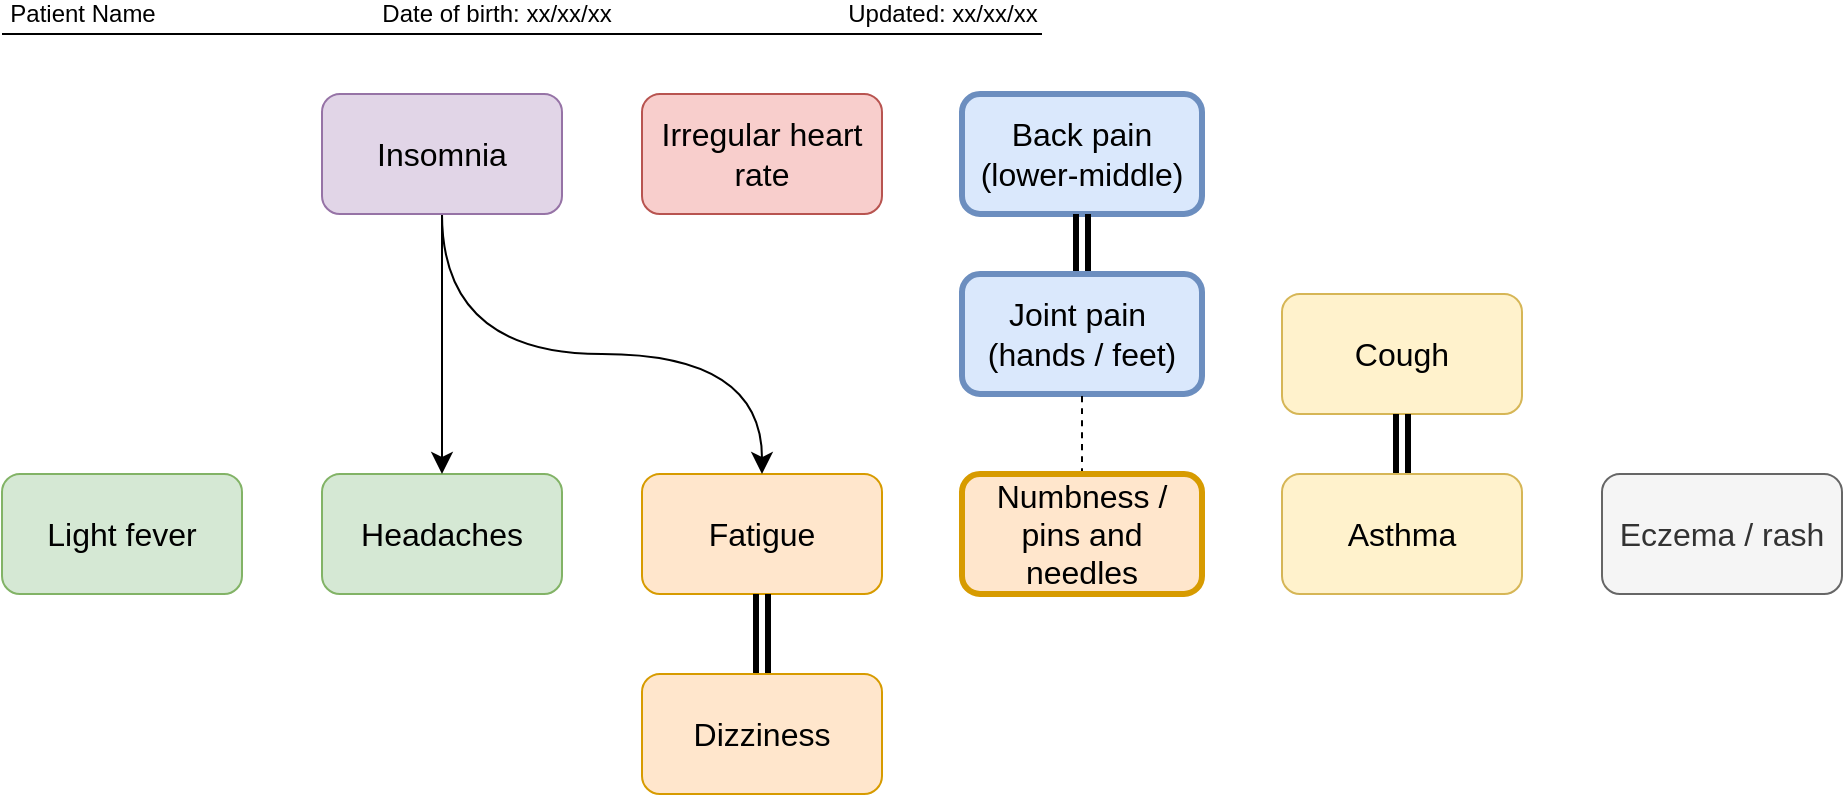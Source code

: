 <mxfile version="22.0.3" type="device" pages="9">
  <diagram name="Symptom Graph" id="JKC_mlmvxHIv4-RpBOjO">
    <mxGraphModel dx="1408" dy="558" grid="1" gridSize="10" guides="1" tooltips="1" connect="1" arrows="1" fold="1" page="1" pageScale="1" pageWidth="1169" pageHeight="827" math="0" shadow="0">
      <root>
        <mxCell id="0" />
        <mxCell id="1" parent="0" />
        <mxCell id="qavgvFNJHRUGHHhe1wS_-2" value="Back pain (lower-middle)" style="rounded=1;whiteSpace=wrap;html=1;fontSize=16;fillColor=#dae8fc;strokeWidth=3;strokeColor=#6c8ebf;" vertex="1" parent="1">
          <mxGeometry x="640" y="80" width="120" height="60" as="geometry" />
        </mxCell>
        <mxCell id="_Fgzzh3zf0LfWNlvqTxh-2" style="edgeStyle=none;shape=link;curved=1;rounded=0;orthogonalLoop=1;jettySize=auto;html=1;labelBackgroundColor=default;strokeColor=default;align=center;verticalAlign=middle;fontFamily=Helvetica;fontSize=12;fontColor=default;endArrow=none;endFill=0;strokeWidth=3;" edge="1" parent="1" source="qavgvFNJHRUGHHhe1wS_-3" target="qavgvFNJHRUGHHhe1wS_-2">
          <mxGeometry relative="1" as="geometry" />
        </mxCell>
        <mxCell id="qavgvFNJHRUGHHhe1wS_-3" value="Joint pain&amp;nbsp;&lt;br&gt;(hands / feet)" style="rounded=1;whiteSpace=wrap;html=1;fontSize=16;fillColor=#dae8fc;strokeWidth=3;strokeColor=#6c8ebf;" vertex="1" parent="1">
          <mxGeometry x="640" y="170" width="120" height="60" as="geometry" />
        </mxCell>
        <mxCell id="qavgvFNJHRUGHHhe1wS_-4" value="Headaches" style="rounded=1;whiteSpace=wrap;html=1;fontSize=16;fillColor=#d5e8d4;strokeColor=#82b366;" vertex="1" parent="1">
          <mxGeometry x="320" y="270" width="120" height="60" as="geometry" />
        </mxCell>
        <mxCell id="qavgvFNJHRUGHHhe1wS_-5" value="Fatigue" style="rounded=1;whiteSpace=wrap;html=1;fontSize=16;fillColor=#ffe6cc;strokeColor=#d79b00;" vertex="1" parent="1">
          <mxGeometry x="480" y="270" width="120" height="60" as="geometry" />
        </mxCell>
        <mxCell id="qavgvFNJHRUGHHhe1wS_-6" value="Cough" style="rounded=1;whiteSpace=wrap;html=1;fontSize=16;fillColor=#fff2cc;strokeColor=#d6b656;" vertex="1" parent="1">
          <mxGeometry x="800" y="180" width="120" height="60" as="geometry" />
        </mxCell>
        <mxCell id="qavgvFNJHRUGHHhe1wS_-11" style="edgeStyle=none;shape=link;curved=1;rounded=0;orthogonalLoop=1;jettySize=auto;html=1;labelBackgroundColor=default;strokeColor=default;align=center;verticalAlign=middle;fontFamily=Helvetica;fontSize=12;fontColor=default;endArrow=none;endFill=0;strokeWidth=3;" edge="1" parent="1" source="qavgvFNJHRUGHHhe1wS_-7" target="qavgvFNJHRUGHHhe1wS_-6">
          <mxGeometry relative="1" as="geometry" />
        </mxCell>
        <mxCell id="qavgvFNJHRUGHHhe1wS_-7" value="Asthma" style="rounded=1;whiteSpace=wrap;html=1;fontSize=16;fillColor=#fff2cc;strokeColor=#d6b656;" vertex="1" parent="1">
          <mxGeometry x="800" y="270" width="120" height="60" as="geometry" />
        </mxCell>
        <mxCell id="qavgvFNJHRUGHHhe1wS_-12" value="Irregular heart rate" style="rounded=1;whiteSpace=wrap;html=1;fontSize=16;fillColor=#f8cecc;strokeColor=#b85450;" vertex="1" parent="1">
          <mxGeometry x="480" y="80" width="120" height="60" as="geometry" />
        </mxCell>
        <mxCell id="qavgvFNJHRUGHHhe1wS_-15" style="edgeStyle=none;shape=link;curved=1;rounded=0;orthogonalLoop=1;jettySize=auto;html=1;labelBackgroundColor=default;strokeColor=default;align=center;verticalAlign=middle;fontFamily=Helvetica;fontSize=12;fontColor=default;endArrow=none;endFill=0;strokeWidth=3;" edge="1" parent="1" source="qavgvFNJHRUGHHhe1wS_-14" target="qavgvFNJHRUGHHhe1wS_-5">
          <mxGeometry relative="1" as="geometry" />
        </mxCell>
        <mxCell id="qavgvFNJHRUGHHhe1wS_-14" value="Dizziness" style="rounded=1;whiteSpace=wrap;html=1;fontSize=16;fillColor=#ffe6cc;strokeColor=#d79b00;" vertex="1" parent="1">
          <mxGeometry x="480" y="370" width="120" height="60" as="geometry" />
        </mxCell>
        <mxCell id="_Fgzzh3zf0LfWNlvqTxh-4" style="edgeStyle=orthogonalEdgeStyle;shape=connector;curved=1;rounded=0;orthogonalLoop=1;jettySize=auto;html=1;labelBackgroundColor=default;strokeColor=default;align=center;verticalAlign=middle;fontFamily=Helvetica;fontSize=12;fontColor=default;endArrow=classic;endFill=1;startSize=8;endSize=8;exitX=0.5;exitY=1;exitDx=0;exitDy=0;entryX=0.5;entryY=0;entryDx=0;entryDy=0;" edge="1" parent="1" source="_Fgzzh3zf0LfWNlvqTxh-1" target="qavgvFNJHRUGHHhe1wS_-4">
          <mxGeometry relative="1" as="geometry" />
        </mxCell>
        <mxCell id="6_nT_tWHeAHDUjn4paLp-1" style="edgeStyle=orthogonalEdgeStyle;shape=connector;curved=1;rounded=0;orthogonalLoop=1;jettySize=auto;html=1;labelBackgroundColor=default;strokeColor=default;align=center;verticalAlign=middle;fontFamily=Helvetica;fontSize=12;fontColor=default;endArrow=classic;endFill=1;startSize=8;endSize=8;exitX=0.5;exitY=1;exitDx=0;exitDy=0;" edge="1" parent="1" source="_Fgzzh3zf0LfWNlvqTxh-1" target="qavgvFNJHRUGHHhe1wS_-5">
          <mxGeometry relative="1" as="geometry">
            <Array as="points">
              <mxPoint x="380" y="210" />
              <mxPoint x="540" y="210" />
            </Array>
          </mxGeometry>
        </mxCell>
        <mxCell id="_Fgzzh3zf0LfWNlvqTxh-1" value="Insomnia" style="rounded=1;whiteSpace=wrap;html=1;fontSize=16;fillColor=#e1d5e7;strokeColor=#9673a6;" vertex="1" parent="1">
          <mxGeometry x="320" y="80" width="120" height="60" as="geometry" />
        </mxCell>
        <mxCell id="_Fgzzh3zf0LfWNlvqTxh-5" style="edgeStyle=none;shape=connector;curved=1;rounded=0;orthogonalLoop=1;jettySize=auto;html=1;labelBackgroundColor=default;strokeColor=default;align=center;verticalAlign=middle;fontFamily=Helvetica;fontSize=12;fontColor=default;endArrow=none;endFill=0;startSize=8;endSize=8;dashed=1;entryX=0.5;entryY=1;entryDx=0;entryDy=0;" edge="1" parent="1" source="_Fgzzh3zf0LfWNlvqTxh-3" target="qavgvFNJHRUGHHhe1wS_-3">
          <mxGeometry relative="1" as="geometry" />
        </mxCell>
        <mxCell id="_Fgzzh3zf0LfWNlvqTxh-3" value="Numbness / pins and needles" style="rounded=1;whiteSpace=wrap;html=1;fontSize=16;fillColor=#ffe6cc;strokeColor=#d79b00;strokeWidth=3;" vertex="1" parent="1">
          <mxGeometry x="640" y="270" width="120" height="60" as="geometry" />
        </mxCell>
        <mxCell id="YOuF8yruzXP9lG6h8S6i-1" value="Eczema / rash" style="rounded=1;whiteSpace=wrap;html=1;fontSize=16;fillColor=#f5f5f5;strokeWidth=1;strokeColor=#666666;fontColor=#333333;" vertex="1" parent="1">
          <mxGeometry x="960" y="270" width="120" height="60" as="geometry" />
        </mxCell>
        <mxCell id="Vn2rw4hF-yG9rTqaRJie-1" value="Light fever" style="rounded=1;whiteSpace=wrap;html=1;fontSize=16;strokeWidth=1;fillColor=#d5e8d4;strokeColor=#82b366;" vertex="1" parent="1">
          <mxGeometry x="160" y="270" width="120" height="60" as="geometry" />
        </mxCell>
        <mxCell id="M_DsgIYsv4HIDz1EWhbQ-1" value="" style="endArrow=none;html=1;rounded=0;labelBackgroundColor=default;strokeColor=default;align=center;verticalAlign=middle;fontFamily=Helvetica;fontSize=12;fontColor=default;startSize=8;endSize=8;shape=connector;curved=1;" edge="1" parent="1">
          <mxGeometry width="50" height="50" relative="1" as="geometry">
            <mxPoint x="160" y="50" as="sourcePoint" />
            <mxPoint x="680" y="50" as="targetPoint" />
          </mxGeometry>
        </mxCell>
        <mxCell id="M_DsgIYsv4HIDz1EWhbQ-2" value="Patient Name" style="edgeLabel;html=1;align=center;verticalAlign=middle;resizable=0;points=[];fontSize=12;fontFamily=Helvetica;fontColor=default;" vertex="1" connectable="0" parent="M_DsgIYsv4HIDz1EWhbQ-1">
          <mxGeometry x="-0.915" y="2" relative="1" as="geometry">
            <mxPoint x="18" y="-8" as="offset" />
          </mxGeometry>
        </mxCell>
        <mxCell id="M_DsgIYsv4HIDz1EWhbQ-3" value="Date of birth: xx/xx/xx" style="edgeLabel;html=1;align=center;verticalAlign=middle;resizable=0;points=[];fontSize=12;fontFamily=Helvetica;fontColor=default;" vertex="1" connectable="0" parent="M_DsgIYsv4HIDz1EWhbQ-1">
          <mxGeometry x="-0.05" y="2" relative="1" as="geometry">
            <mxPoint y="-8" as="offset" />
          </mxGeometry>
        </mxCell>
        <mxCell id="M_DsgIYsv4HIDz1EWhbQ-4" value="Updated: xx/xx/xx" style="edgeLabel;html=1;align=center;verticalAlign=middle;resizable=0;points=[];fontSize=12;fontFamily=Helvetica;fontColor=default;" vertex="1" connectable="0" parent="M_DsgIYsv4HIDz1EWhbQ-1">
          <mxGeometry x="0.95" y="2" relative="1" as="geometry">
            <mxPoint x="-37" y="-8" as="offset" />
          </mxGeometry>
        </mxCell>
      </root>
    </mxGraphModel>
  </diagram>
  <diagram name="Diagnosis Graph" id="Op_sLZuj59K6JaFWJcRH">
    <mxGraphModel dx="1408" dy="558" grid="1" gridSize="10" guides="1" tooltips="1" connect="1" arrows="1" fold="1" page="1" pageScale="1" pageWidth="1169" pageHeight="827" math="0" shadow="0">
      <root>
        <mxCell id="0" />
        <mxCell id="1" parent="0" />
        <mxCell id="K-CDY5z2dWK-pl1TjpUm-69" style="rounded=0;orthogonalLoop=1;jettySize=auto;html=1;startArrow=none;startFill=0;endArrow=none;endFill=0;edgeStyle=orthogonalEdgeStyle;elbow=vertical;fontColor=#000000;curved=1;" parent="1" source="K-CDY5z2dWK-pl1TjpUm-1" target="K-CDY5z2dWK-pl1TjpUm-13" edge="1">
          <mxGeometry relative="1" as="geometry" />
        </mxCell>
        <mxCell id="K-CDY5z2dWK-pl1TjpUm-59" style="rounded=0;orthogonalLoop=1;jettySize=auto;html=1;startArrow=none;startFill=0;endArrow=none;endFill=0;edgeStyle=orthogonalEdgeStyle;elbow=vertical;fontColor=#000000;curved=1;" parent="1" source="K-CDY5z2dWK-pl1TjpUm-4" target="K-CDY5z2dWK-pl1TjpUm-13" edge="1">
          <mxGeometry relative="1" as="geometry" />
        </mxCell>
        <mxCell id="K-CDY5z2dWK-pl1TjpUm-63" style="rounded=0;orthogonalLoop=1;jettySize=auto;html=1;startArrow=none;startFill=0;endArrow=none;endFill=0;edgeStyle=orthogonalEdgeStyle;elbow=vertical;fontColor=#000000;curved=1;entryX=0.5;entryY=0;entryDx=0;entryDy=0;" parent="1" source="K-CDY5z2dWK-pl1TjpUm-7" target="K-CDY5z2dWK-pl1TjpUm-13" edge="1">
          <mxGeometry relative="1" as="geometry">
            <Array as="points">
              <mxPoint x="875" y="150" />
              <mxPoint x="550" y="150" />
              <mxPoint x="550" y="240" />
              <mxPoint x="435" y="240" />
            </Array>
          </mxGeometry>
        </mxCell>
        <mxCell id="K-CDY5z2dWK-pl1TjpUm-31" style="rounded=0;orthogonalLoop=1;jettySize=auto;html=1;endArrow=classic;endFill=1;strokeWidth=1;fontColor=#000000;dashed=1;edgeStyle=orthogonalEdgeStyle;curved=1;exitX=0.5;exitY=1;exitDx=0;exitDy=0;" parent="1" source="K-CDY5z2dWK-pl1TjpUm-13" target="K-CDY5z2dWK-pl1TjpUm-18" edge="1">
          <mxGeometry relative="1" as="geometry">
            <mxPoint x="375" y="393.5" as="sourcePoint" />
          </mxGeometry>
        </mxCell>
        <mxCell id="K-CDY5z2dWK-pl1TjpUm-68" style="rounded=0;orthogonalLoop=1;jettySize=auto;html=1;startArrow=none;startFill=0;endArrow=none;endFill=0;edgeStyle=orthogonalEdgeStyle;elbow=vertical;fontColor=#000000;curved=1;" parent="1" source="K-CDY5z2dWK-pl1TjpUm-15" target="K-CDY5z2dWK-pl1TjpUm-13" edge="1">
          <mxGeometry relative="1" as="geometry" />
        </mxCell>
        <mxCell id="K-CDY5z2dWK-pl1TjpUm-66" style="rounded=0;orthogonalLoop=1;jettySize=auto;html=1;startArrow=none;startFill=0;endArrow=none;endFill=0;edgeStyle=orthogonalEdgeStyle;elbow=vertical;fontColor=#000000;curved=1;" parent="1" source="K-CDY5z2dWK-pl1TjpUm-16" target="K-CDY5z2dWK-pl1TjpUm-13" edge="1">
          <mxGeometry relative="1" as="geometry" />
        </mxCell>
        <mxCell id="K-CDY5z2dWK-pl1TjpUm-38" style="rounded=0;orthogonalLoop=1;jettySize=auto;html=1;dashed=1;strokeColor=#660000;fontColor=#000000;edgeStyle=orthogonalEdgeStyle;curved=1;" parent="1" source="K-CDY5z2dWK-pl1TjpUm-22" target="K-CDY5z2dWK-pl1TjpUm-18" edge="1">
          <mxGeometry relative="1" as="geometry" />
        </mxCell>
        <mxCell id="K-CDY5z2dWK-pl1TjpUm-1" value="&lt;font style=&quot;font-weight: bold;&quot;&gt;Lower Back Pain&lt;/font&gt;&lt;br&gt;age 18, xray" style="rounded=1;whiteSpace=wrap;html=1;fillColor=#dae8fc;strokeColor=#6c8ebf;fontColor=#000000;" parent="1" vertex="1">
          <mxGeometry x="40" y="174" width="170" height="60" as="geometry" />
        </mxCell>
        <mxCell id="K-CDY5z2dWK-pl1TjpUm-4" value="&lt;div&gt;&lt;font&gt;&lt;b&gt;Bursitis&lt;/b&gt;&lt;/font&gt;&amp;nbsp;- R shoulder&amp;nbsp;&lt;/div&gt;&lt;div&gt;age 25, xray&lt;br&gt;&lt;/div&gt;" style="rounded=1;whiteSpace=wrap;html=1;fillColor=#dae8fc;strokeColor=#6c8ebf;fontColor=#000000;" parent="1" vertex="1">
          <mxGeometry x="560" y="80" width="170" height="60" as="geometry" />
        </mxCell>
        <mxCell id="K-CDY5z2dWK-pl1TjpUm-7" value="&lt;div&gt;&lt;font&gt;&lt;b&gt;Blepharitis&lt;/b&gt;&lt;/font&gt;&lt;/div&gt;&lt;div&gt;age 30&lt;/div&gt;" style="rounded=1;whiteSpace=wrap;html=1;fillColor=#dae8fc;strokeColor=#6c8ebf;fontColor=#000000;" parent="1" vertex="1">
          <mxGeometry x="790" y="80" width="170" height="60" as="geometry" />
        </mxCell>
        <mxCell id="K-CDY5z2dWK-pl1TjpUm-13" value="&lt;div style=&quot;font-size: 14px;&quot;&gt;&lt;font&gt;&lt;b&gt;Spondyloarthritis&lt;/b&gt;&lt;/font&gt;&lt;/div&gt;" style="rounded=1;whiteSpace=wrap;html=1;fillColor=#dae8fc;strokeColor=#6c8ebf;fontSize=14;fontColor=#000000;" parent="1" vertex="1">
          <mxGeometry x="105" y="280" width="660" height="60" as="geometry" />
        </mxCell>
        <mxCell id="K-CDY5z2dWK-pl1TjpUm-15" value="&lt;div&gt;&lt;font style=&quot;font-weight: bold;&quot;&gt;Torn Meniscus&lt;/font&gt; - R knee&lt;/div&gt;&lt;div&gt;age 22, xray&lt;/div&gt;" style="rounded=1;whiteSpace=wrap;html=1;fillColor=#dae8fc;strokeColor=#6c8ebf;fontColor=#000000;" parent="1" vertex="1">
          <mxGeometry x="160" y="90" width="170" height="60" as="geometry" />
        </mxCell>
        <mxCell id="K-CDY5z2dWK-pl1TjpUm-16" value="&lt;div&gt;&lt;font&gt;&lt;b&gt;Tendonitis -&amp;nbsp;&lt;/b&gt;&lt;/font&gt;&lt;span style=&quot;background-color: initial;&quot;&gt;R wrist&lt;/span&gt;&lt;/div&gt;&lt;div&gt;age 23, MRI&lt;br&gt;&lt;/div&gt;" style="rounded=1;whiteSpace=wrap;html=1;fillColor=#dae8fc;strokeColor=#6c8ebf;fontColor=#000000;" parent="1" vertex="1">
          <mxGeometry x="350" y="120" width="170" height="60" as="geometry" />
        </mxCell>
        <mxCell id="K-CDY5z2dWK-pl1TjpUm-18" value="&lt;div style=&quot;font-size: 12px;&quot;&gt;&lt;b&gt;Migraines / Headaches&lt;/b&gt;&lt;/div&gt;" style="rounded=1;whiteSpace=wrap;html=1;fillColor=#d5e8d4;strokeColor=#82b366;fontSize=12;" parent="1" vertex="1">
          <mxGeometry x="225" y="514" width="160" height="60" as="geometry" />
        </mxCell>
        <mxCell id="K-CDY5z2dWK-pl1TjpUm-22" value="&lt;div&gt;&lt;font&gt;&lt;b&gt;High Blood Pressure&lt;/b&gt;&lt;/font&gt;&lt;/div&gt;&lt;div&gt;&lt;font&gt;age 28&lt;/font&gt;&lt;/div&gt;" style="rounded=1;whiteSpace=wrap;html=1;fillColor=#f8cecc;strokeColor=#b85450;" parent="1" vertex="1">
          <mxGeometry x="50" y="430" width="160" height="60" as="geometry" />
        </mxCell>
        <mxCell id="pTR8EDfYifvv18WaJijR-6" style="edgeStyle=orthogonalEdgeStyle;shape=connector;curved=1;rounded=0;orthogonalLoop=1;jettySize=auto;html=1;labelBackgroundColor=default;strokeColor=default;align=center;verticalAlign=middle;fontFamily=Helvetica;fontSize=12;fontColor=default;endArrow=classic;endFill=1;startSize=8;endSize=8;dashed=1;" edge="1" parent="1" source="K-CDY5z2dWK-pl1TjpUm-25" target="K-CDY5z2dWK-pl1TjpUm-18">
          <mxGeometry relative="1" as="geometry" />
        </mxCell>
        <mxCell id="K-CDY5z2dWK-pl1TjpUm-25" value="&lt;div&gt;&lt;font&gt;&lt;b&gt;Sinusitis&lt;/b&gt;&lt;/font&gt;&lt;/div&gt;&lt;div&gt;&lt;font style=&quot;&quot;&gt;age 20&lt;/font&gt;&lt;/div&gt;" style="rounded=1;whiteSpace=wrap;html=1;fillColor=#fff2cc;strokeColor=#d6b656;" parent="1" vertex="1">
          <mxGeometry x="420" y="430" width="160" height="60" as="geometry" />
        </mxCell>
        <mxCell id="pTR8EDfYifvv18WaJijR-2" style="edgeStyle=orthogonalEdgeStyle;shape=connector;rounded=0;orthogonalLoop=1;jettySize=auto;html=1;entryX=0.5;entryY=0;entryDx=0;entryDy=0;labelBackgroundColor=default;strokeColor=default;align=center;verticalAlign=middle;fontFamily=Helvetica;fontSize=12;fontColor=#000000;endArrow=none;endFill=0;startSize=8;endSize=8;exitX=0.5;exitY=1;exitDx=0;exitDy=0;elbow=vertical;curved=1;" edge="1" parent="1" source="pTR8EDfYifvv18WaJijR-1" target="K-CDY5z2dWK-pl1TjpUm-13">
          <mxGeometry relative="1" as="geometry" />
        </mxCell>
        <mxCell id="pTR8EDfYifvv18WaJijR-1" value="&lt;div&gt;&lt;span style=&quot;background-color: initial;&quot;&gt;&lt;b&gt;Inflamed Bowel&lt;br&gt;&lt;/b&gt;age 28, colonoscopy&lt;/span&gt;&lt;br&gt;&lt;/div&gt;" style="rounded=1;whiteSpace=wrap;html=1;fillColor=#dae8fc;strokeColor=#6c8ebf;fontColor=#000000;" vertex="1" parent="1">
          <mxGeometry x="700" y="160" width="170" height="60" as="geometry" />
        </mxCell>
        <mxCell id="pTR8EDfYifvv18WaJijR-4" style="edgeStyle=orthogonalEdgeStyle;shape=connector;curved=1;rounded=0;orthogonalLoop=1;jettySize=auto;html=1;labelBackgroundColor=default;strokeColor=default;align=center;verticalAlign=middle;fontFamily=Helvetica;fontSize=12;fontColor=default;endArrow=classic;endFill=1;startSize=8;endSize=8;" edge="1" parent="1" source="pTR8EDfYifvv18WaJijR-3" target="K-CDY5z2dWK-pl1TjpUm-9">
          <mxGeometry relative="1" as="geometry" />
        </mxCell>
        <mxCell id="pTR8EDfYifvv18WaJijR-5" style="edgeStyle=orthogonalEdgeStyle;shape=connector;curved=1;rounded=0;orthogonalLoop=1;jettySize=auto;html=1;labelBackgroundColor=default;strokeColor=default;align=center;verticalAlign=middle;fontFamily=Helvetica;fontSize=12;fontColor=default;endArrow=classic;endFill=1;startSize=8;endSize=8;" edge="1" parent="1" source="pTR8EDfYifvv18WaJijR-3" target="K-CDY5z2dWK-pl1TjpUm-25">
          <mxGeometry relative="1" as="geometry" />
        </mxCell>
        <mxCell id="pTR8EDfYifvv18WaJijR-3" value="&lt;div&gt;&lt;span&gt;&lt;b&gt;Pollen Allergies&lt;/b&gt;&lt;/span&gt;&lt;/div&gt;" style="rounded=1;whiteSpace=wrap;html=1;fillColor=#f5f5f5;strokeColor=#666666;fontColor=#333333;fontStyle=0" vertex="1" parent="1">
          <mxGeometry x="650" y="520" width="160" height="60" as="geometry" />
        </mxCell>
        <mxCell id="Gtp6HefTxTf6gQmOmeht-1" value="" style="group" vertex="1" connectable="0" parent="1">
          <mxGeometry x="650" y="400" width="220" height="80" as="geometry" />
        </mxCell>
        <mxCell id="K-CDY5z2dWK-pl1TjpUm-9" value="&lt;div&gt;&lt;font&gt;&lt;b&gt;Eczema&lt;/b&gt;&lt;/font&gt;&lt;/div&gt;&lt;div&gt;age 24&lt;/div&gt;" style="rounded=1;whiteSpace=wrap;html=1;fillColor=#e1d5e7;strokeColor=#9673a6;gradientDirection=east;" parent="Gtp6HefTxTf6gQmOmeht-1" vertex="1">
          <mxGeometry y="20" width="160" height="60" as="geometry" />
        </mxCell>
        <mxCell id="K-CDY5z2dWK-pl1TjpUm-26" value="Psoriasis?" style="ellipse;shape=cloud;whiteSpace=wrap;html=1;fontFamily=Helvetica;fontSize=12;align=center;strokeColor=#6c8ebf;fillColor=#dae8fc;fontStyle=2;fontColor=#000000;" parent="Gtp6HefTxTf6gQmOmeht-1" vertex="1">
          <mxGeometry x="110" width="110" height="60" as="geometry" />
        </mxCell>
        <mxCell id="kJ5Oqd54SRwDCCie7CoY-1" value="" style="endArrow=none;html=1;rounded=0;labelBackgroundColor=default;strokeColor=default;align=center;verticalAlign=middle;fontFamily=Helvetica;fontSize=12;fontColor=default;startSize=8;endSize=8;shape=connector;curved=1;" edge="1" parent="1">
          <mxGeometry width="50" height="50" relative="1" as="geometry">
            <mxPoint x="40" y="40" as="sourcePoint" />
            <mxPoint x="560" y="40" as="targetPoint" />
          </mxGeometry>
        </mxCell>
        <mxCell id="kJ5Oqd54SRwDCCie7CoY-2" value="Patient Name" style="edgeLabel;html=1;align=center;verticalAlign=middle;resizable=0;points=[];fontSize=12;fontFamily=Helvetica;fontColor=default;" vertex="1" connectable="0" parent="kJ5Oqd54SRwDCCie7CoY-1">
          <mxGeometry x="-0.915" y="2" relative="1" as="geometry">
            <mxPoint x="18" y="-8" as="offset" />
          </mxGeometry>
        </mxCell>
        <mxCell id="kJ5Oqd54SRwDCCie7CoY-3" value="Date of birth: xx/xx/xx" style="edgeLabel;html=1;align=center;verticalAlign=middle;resizable=0;points=[];fontSize=12;fontFamily=Helvetica;fontColor=default;" vertex="1" connectable="0" parent="kJ5Oqd54SRwDCCie7CoY-1">
          <mxGeometry x="-0.05" y="2" relative="1" as="geometry">
            <mxPoint y="-8" as="offset" />
          </mxGeometry>
        </mxCell>
        <mxCell id="kJ5Oqd54SRwDCCie7CoY-4" value="Updated: xx/xx/xx" style="edgeLabel;html=1;align=center;verticalAlign=middle;resizable=0;points=[];fontSize=12;fontFamily=Helvetica;fontColor=default;" vertex="1" connectable="0" parent="kJ5Oqd54SRwDCCie7CoY-1">
          <mxGeometry x="0.95" y="2" relative="1" as="geometry">
            <mxPoint x="-37" y="-8" as="offset" />
          </mxGeometry>
        </mxCell>
      </root>
    </mxGraphModel>
  </diagram>
  <diagram id="BW16pHoD2V6B6RBi8lw5" name="Timeline">
    <mxGraphModel dx="1408" dy="558" grid="1" gridSize="10" guides="1" tooltips="1" connect="1" arrows="1" fold="1" page="1" pageScale="1" pageWidth="827" pageHeight="1169" math="0" shadow="0">
      <root>
        <mxCell id="0" />
        <mxCell id="1" parent="0" />
        <mxCell id="dGn5RSEm_qWzT7DNguRj-1" style="edgeStyle=none;rounded=1;orthogonalLoop=1;jettySize=auto;html=1;entryX=0.123;entryY=0;entryDx=0;entryDy=0;entryPerimeter=0;endArrow=none;endFill=0;fontSize=14;fillColor=#647687;strokeColor=#314354;fontColor=#FFFFFF;fontStyle=1;" edge="1" parent="1" source="dGn5RSEm_qWzT7DNguRj-2" target="dGn5RSEm_qWzT7DNguRj-3">
          <mxGeometry relative="1" as="geometry" />
        </mxCell>
        <mxCell id="dGn5RSEm_qWzT7DNguRj-2" value="" style="ellipse;whiteSpace=wrap;html=1;aspect=fixed;shadow=0;fillColor=#647687;strokeColor=none;fontSize=14;align=center;strokeWidth=2;fontColor=#ffffff;rounded=1;fontStyle=1;" vertex="1" parent="1">
          <mxGeometry x="10" y="70" width="12" height="12" as="geometry" />
        </mxCell>
        <mxCell id="dGn5RSEm_qWzT7DNguRj-3" value="2003" style="fillColor=#647687;strokecolor=none;rounded=1;fontColor=#ffffff;strokeColor=none;fontStyle=1;fontSize=14;" vertex="1" parent="1">
          <mxGeometry x="40" y="140" width="80" height="30" as="geometry" />
        </mxCell>
        <mxCell id="dGn5RSEm_qWzT7DNguRj-4" value="2004" style="fillColor=#6d8764;strokecolor=none;rounded=1;fontColor=#ffffff;strokeColor=none;fontStyle=1;fontSize=14;" vertex="1" parent="1">
          <mxGeometry x="130" y="140" width="190" height="30" as="geometry" />
        </mxCell>
        <mxCell id="dGn5RSEm_qWzT7DNguRj-5" value="2009" style="fillColor=#A0522D;strokecolor=none;rounded=1;fontColor=#ffffff;strokeColor=none;fontStyle=1;fontSize=14;" vertex="1" parent="1">
          <mxGeometry x="330" y="140" width="130" height="30" as="geometry" />
        </mxCell>
        <mxCell id="dGn5RSEm_qWzT7DNguRj-6" value="2011" style="fillColor=#76608A;strokecolor=none;rounded=1;fontColor=#ffffff;strokeColor=none;fontStyle=1;fontSize=14;" vertex="1" parent="1">
          <mxGeometry x="470" y="140" width="230" height="30" as="geometry" />
        </mxCell>
        <mxCell id="dGn5RSEm_qWzT7DNguRj-7" value="2020" style="fillColor=#E51400;strokecolor=none;rounded=1;fontColor=#ffffff;strokeColor=none;fontStyle=1;fontSize=14;" vertex="1" parent="1">
          <mxGeometry x="710" y="140" width="90" height="30" as="geometry" />
        </mxCell>
        <mxCell id="dGn5RSEm_qWzT7DNguRj-8" value="&lt;font style=&quot;font-size: 10px&quot;&gt;&lt;font style=&quot;font-size: 12px&quot; color=&quot;#647687&quot;&gt;&lt;b&gt;Initial Sprain&lt;/b&gt;&lt;/font&gt;&lt;br&gt;Xray&lt;br&gt;Crutches 1 week&lt;br&gt;Physio 3 weeks&lt;br&gt;&lt;/font&gt;" style="rounded=1;strokeColor=none;fillColor=none;align=left;arcSize=12;verticalAlign=top;whiteSpace=wrap;html=1;fontSize=12;" vertex="1" parent="1">
          <mxGeometry x="50" y="70" width="140" height="70" as="geometry" />
        </mxCell>
        <mxCell id="dGn5RSEm_qWzT7DNguRj-9" value="&lt;font style=&quot;font-size: 10px&quot;&gt;&lt;font style=&quot;font-size: 12px&quot; color=&quot;#6d8764&quot;&gt;&lt;b&gt;Second severe sprain&lt;/b&gt;&lt;/font&gt;&lt;br&gt;Xray&lt;br&gt;&lt;font size=&quot;1&quot;&gt;Crutches 3 weeks&lt;br&gt;Physio 8 weeks&lt;br&gt;&lt;/font&gt;&lt;/font&gt;" style="rounded=1;strokeColor=none;fillColor=none;align=left;arcSize=12;verticalAlign=top;whiteSpace=wrap;html=1;fontSize=12;labelBackgroundColor=none;" vertex="1" parent="1">
          <mxGeometry x="152" y="170" width="140" height="70" as="geometry" />
        </mxCell>
        <mxCell id="dGn5RSEm_qWzT7DNguRj-10" value="&lt;font&gt;&lt;b&gt;&lt;font color=&quot;#a0522d&quot;&gt;Torn ligament&lt;/font&gt;&lt;/b&gt;&lt;br&gt;&lt;font size=&quot;1&quot; style=&quot;font-size: 10px&quot;&gt;Surgery&lt;br&gt;Crutches 6 weeks&lt;br&gt;Physio 8 weeks&lt;br&gt;&lt;/font&gt;&lt;/font&gt;" style="rounded=1;strokeColor=none;fillColor=none;align=left;arcSize=12;verticalAlign=top;whiteSpace=wrap;html=1;fontSize=12;labelBackgroundColor=none;" vertex="1" parent="1">
          <mxGeometry x="340" y="70" width="140" height="70" as="geometry" />
        </mxCell>
        <mxCell id="dGn5RSEm_qWzT7DNguRj-11" value="&lt;font&gt;&lt;font color=&quot;#76608a&quot; style=&quot;font-size: 12px&quot;&gt;&lt;span&gt;&lt;b&gt;Osteoarthritis&amp;nbsp;&lt;/b&gt;&lt;/span&gt;&lt;/font&gt;&lt;font style=&quot;font-size: 10px&quot;&gt;&lt;br&gt;Xray + MRI&lt;br&gt;&lt;/font&gt;&lt;font style=&quot;font-size: 10px&quot;&gt;Cortisone injections&lt;/font&gt;&lt;br&gt;&lt;/font&gt;" style="rounded=1;strokeColor=none;fillColor=none;align=left;arcSize=12;verticalAlign=top;whiteSpace=wrap;html=1;fontSize=12;labelBackgroundColor=none;" vertex="1" parent="1">
          <mxGeometry x="490" y="170" width="140" height="70" as="geometry" />
        </mxCell>
        <mxCell id="dGn5RSEm_qWzT7DNguRj-12" value="&lt;font style=&quot;&quot;&gt;&lt;font color=&quot;#e51400&quot;&gt;&lt;b&gt;Joint replacement&lt;/b&gt;&lt;/font&gt;&lt;br&gt;&lt;span style=&quot;font-size: 10px;&quot;&gt;Surgery&lt;br&gt;Crutches 8 weeks&lt;br&gt;Physio 12 weeks&lt;/span&gt;&lt;br&gt;&lt;/font&gt;" style="rounded=1;strokeColor=none;fillColor=none;align=left;arcSize=12;verticalAlign=top;whiteSpace=wrap;html=1;fontSize=12;labelBackgroundColor=none;" vertex="1" parent="1">
          <mxGeometry x="710" y="70" width="110" height="70" as="geometry" />
        </mxCell>
        <mxCell id="dGn5RSEm_qWzT7DNguRj-13" style="edgeStyle=none;rounded=1;orthogonalLoop=1;jettySize=auto;html=1;endArrow=none;endFill=0;strokeColor=#3A5431;fontSize=14;fillColor=#6d8764;fontColor=#FFFFFF;fontStyle=1;entryX=0.1;entryY=1;entryDx=0;entryDy=0;entryPerimeter=0;" edge="1" parent="1" source="dGn5RSEm_qWzT7DNguRj-14" target="dGn5RSEm_qWzT7DNguRj-4">
          <mxGeometry relative="1" as="geometry">
            <mxPoint x="130" y="270" as="targetPoint" />
          </mxGeometry>
        </mxCell>
        <mxCell id="dGn5RSEm_qWzT7DNguRj-14" value="" style="ellipse;whiteSpace=wrap;html=1;aspect=fixed;shadow=0;fillColor=#6d8764;strokeColor=none;fontSize=14;align=center;strokeWidth=2;fontColor=#ffffff;rounded=1;fontStyle=1;" vertex="1" parent="1">
          <mxGeometry x="108" y="220" width="12" height="12" as="geometry" />
        </mxCell>
        <mxCell id="dGn5RSEm_qWzT7DNguRj-15" style="edgeStyle=none;rounded=0;orthogonalLoop=1;jettySize=auto;html=1;endArrow=none;endFill=0;strokeColor=#6D1F00;entryX=0.071;entryY=0;entryDx=0;entryDy=0;entryPerimeter=0;fillColor=#a0522d;" edge="1" parent="1" source="dGn5RSEm_qWzT7DNguRj-16" target="dGn5RSEm_qWzT7DNguRj-5">
          <mxGeometry relative="1" as="geometry">
            <mxPoint x="390" y="250" as="targetPoint" />
          </mxGeometry>
        </mxCell>
        <mxCell id="dGn5RSEm_qWzT7DNguRj-16" value="" style="ellipse;whiteSpace=wrap;html=1;aspect=fixed;shadow=0;fillColor=#a0522d;strokeColor=none;fontSize=14;align=center;strokeWidth=2;fontColor=#ffffff;rounded=1;fontStyle=1;" vertex="1" parent="1">
          <mxGeometry x="290" y="70" width="12" height="12" as="geometry" />
        </mxCell>
        <mxCell id="dGn5RSEm_qWzT7DNguRj-17" style="edgeStyle=none;rounded=0;orthogonalLoop=1;jettySize=auto;html=1;entryX=0.069;entryY=0.033;entryDx=0;entryDy=0;entryPerimeter=0;fontColor=#76608A;endArrow=none;endFill=0;strokeColor=#B20000;fillColor=#e51400;" edge="1" parent="1" source="dGn5RSEm_qWzT7DNguRj-18" target="dGn5RSEm_qWzT7DNguRj-7">
          <mxGeometry relative="1" as="geometry" />
        </mxCell>
        <mxCell id="dGn5RSEm_qWzT7DNguRj-18" value="" style="ellipse;whiteSpace=wrap;html=1;aspect=fixed;shadow=0;fillColor=#e51400;strokeColor=none;fontSize=16;align=center;strokeWidth=2;fontColor=#ffffff;" vertex="1" parent="1">
          <mxGeometry x="670" y="70" width="12" height="12" as="geometry" />
        </mxCell>
        <mxCell id="dGn5RSEm_qWzT7DNguRj-19" style="edgeStyle=none;rounded=0;orthogonalLoop=1;jettySize=auto;html=1;entryX=0.075;entryY=1.033;entryDx=0;entryDy=0;entryPerimeter=0;fontColor=#6D8764;endArrow=none;endFill=0;strokeColor=#432D57;fillColor=#76608a;" edge="1" parent="1" source="dGn5RSEm_qWzT7DNguRj-20" target="dGn5RSEm_qWzT7DNguRj-6">
          <mxGeometry relative="1" as="geometry" />
        </mxCell>
        <mxCell id="dGn5RSEm_qWzT7DNguRj-20" value="" style="ellipse;whiteSpace=wrap;html=1;aspect=fixed;shadow=0;fillColor=#76608a;strokeColor=none;fontSize=16;align=center;strokeWidth=2;fontColor=#ffffff;" vertex="1" parent="1">
          <mxGeometry x="448" y="220" width="12" height="12" as="geometry" />
        </mxCell>
        <mxCell id="-zKbyhwvTUudsSpJCyAo-1" value="" style="endArrow=none;html=1;rounded=0;labelBackgroundColor=default;strokeColor=default;align=center;verticalAlign=middle;fontFamily=Helvetica;fontSize=12;fontColor=default;startSize=8;endSize=8;shape=connector;curved=1;" edge="1" parent="1">
          <mxGeometry width="50" height="50" relative="1" as="geometry">
            <mxPoint x="10" y="40" as="sourcePoint" />
            <mxPoint x="530" y="40" as="targetPoint" />
          </mxGeometry>
        </mxCell>
        <mxCell id="-zKbyhwvTUudsSpJCyAo-2" value="Patient Name" style="edgeLabel;html=1;align=center;verticalAlign=middle;resizable=0;points=[];fontSize=12;fontFamily=Helvetica;fontColor=default;" vertex="1" connectable="0" parent="-zKbyhwvTUudsSpJCyAo-1">
          <mxGeometry x="-0.915" y="2" relative="1" as="geometry">
            <mxPoint x="18" y="-8" as="offset" />
          </mxGeometry>
        </mxCell>
        <mxCell id="-zKbyhwvTUudsSpJCyAo-3" value="Date of birth: xx/xx/xx" style="edgeLabel;html=1;align=center;verticalAlign=middle;resizable=0;points=[];fontSize=12;fontFamily=Helvetica;fontColor=default;" vertex="1" connectable="0" parent="-zKbyhwvTUudsSpJCyAo-1">
          <mxGeometry x="-0.05" y="2" relative="1" as="geometry">
            <mxPoint y="-8" as="offset" />
          </mxGeometry>
        </mxCell>
        <mxCell id="-zKbyhwvTUudsSpJCyAo-4" value="Updated: xx/xx/xx" style="edgeLabel;html=1;align=center;verticalAlign=middle;resizable=0;points=[];fontSize=12;fontFamily=Helvetica;fontColor=default;" vertex="1" connectable="0" parent="-zKbyhwvTUudsSpJCyAo-1">
          <mxGeometry x="0.95" y="2" relative="1" as="geometry">
            <mxPoint x="-37" y="-8" as="offset" />
          </mxGeometry>
        </mxCell>
      </root>
    </mxGraphModel>
  </diagram>
  <diagram id="nX4YYq2Qqdfg-LELYieQ" name="Cyclic symptoms">
    <mxGraphModel dx="1408" dy="558" grid="1" gridSize="10" guides="1" tooltips="1" connect="1" arrows="1" fold="1" page="1" pageScale="1" pageWidth="827" pageHeight="1169" math="0" shadow="0">
      <root>
        <mxCell id="0" />
        <mxCell id="1" parent="0" />
        <mxCell id="xO2d2RqlvbpUdclcxlA4-1" value="~28 day cycle" style="shape=parallelogram;perimeter=parallelogramPerimeter;whiteSpace=wrap;html=1;fixedSize=1;fontFamily=Helvetica;fontSize=12;fillColor=#CCFF99;gradientDirection=east;strokeColor=none;fontStyle=1;fillStyle=auto;labelBackgroundColor=none;gradientColor=#FF9999;fontColor=#000000;" vertex="1" parent="1">
          <mxGeometry x="140" y="80" width="510" height="20" as="geometry" />
        </mxCell>
        <mxCell id="xO2d2RqlvbpUdclcxlA4-7" value="" style="shape=parallelogram;perimeter=parallelogramPerimeter;whiteSpace=wrap;html=1;fixedSize=1;fontFamily=Helvetica;fontSize=12;fontColor=#FFFFFF;gradientColor=#FF9999;fillColor=#CCFF99;gradientDirection=west;strokeColor=none;fillStyle=auto;labelBackgroundColor=default;" vertex="1" parent="1">
          <mxGeometry x="630" y="80" width="90" height="20" as="geometry" />
        </mxCell>
        <mxCell id="xO2d2RqlvbpUdclcxlA4-8" value="" style="shape=parallelogram;perimeter=parallelogramPerimeter;whiteSpace=wrap;html=1;fixedSize=1;fontFamily=Helvetica;fontSize=12;fillColor=#CCFF99;gradientDirection=west;strokeColor=none;fillStyle=auto;labelBackgroundColor=default;" vertex="1" parent="1">
          <mxGeometry x="80" y="80" width="90" height="20" as="geometry" />
        </mxCell>
        <mxCell id="xO2d2RqlvbpUdclcxlA4-9" value="Migraine" style="shape=parallelogram;perimeter=parallelogramPerimeter;whiteSpace=wrap;html=1;fixedSize=1;fontFamily=Helvetica;fontSize=12;fillColor=#dae8fc;strokeColor=#6c8ebf;labelBackgroundColor=none;" vertex="1" parent="1">
          <mxGeometry x="445" y="130" width="120" height="20" as="geometry" />
        </mxCell>
        <mxCell id="xO2d2RqlvbpUdclcxlA4-10" value="Pelvic pain" style="shape=parallelogram;perimeter=parallelogramPerimeter;whiteSpace=wrap;html=1;fixedSize=1;fontFamily=Helvetica;fontSize=12;fillColor=#fff2cc;strokeColor=#d6b656;labelBackgroundColor=none;" vertex="1" parent="1">
          <mxGeometry x="510" y="150" width="210" height="20" as="geometry" />
        </mxCell>
        <mxCell id="xO2d2RqlvbpUdclcxlA4-13" value="Fatigue" style="shape=parallelogram;perimeter=parallelogramPerimeter;whiteSpace=wrap;html=1;fixedSize=1;fontFamily=Helvetica;fontSize=12;fillColor=#e1d5e7;strokeColor=#9673a6;labelBackgroundColor=none;" vertex="1" parent="1">
          <mxGeometry x="540" y="130" width="180" height="20" as="geometry" />
        </mxCell>
        <mxCell id="xO2d2RqlvbpUdclcxlA4-14" value="Heavy bleeding" style="shape=parallelogram;perimeter=parallelogramPerimeter;whiteSpace=wrap;html=1;fixedSize=1;fontFamily=Helvetica;fontSize=12;fillColor=#f8cecc;strokeColor=#b85450;labelBackgroundColor=none;" vertex="1" parent="1">
          <mxGeometry x="550" y="110" width="170" height="20" as="geometry" />
        </mxCell>
        <mxCell id="xO2d2RqlvbpUdclcxlA4-15" value="Spotting" style="shape=parallelogram;perimeter=parallelogramPerimeter;whiteSpace=wrap;html=1;fixedSize=1;fontFamily=Helvetica;fontSize=12;fillColor=#f8cecc;strokeColor=#b85450;sketch=1;curveFitting=1;jiggle=0;labelBackgroundColor=none;" vertex="1" parent="1">
          <mxGeometry x="165" y="110" width="280" height="20" as="geometry" />
        </mxCell>
        <mxCell id="xO2d2RqlvbpUdclcxlA4-17" value="Back pain" style="shape=parallelogram;perimeter=parallelogramPerimeter;whiteSpace=wrap;html=1;fixedSize=1;fontFamily=Helvetica;fontSize=12;fillColor=#ffe6cc;strokeColor=#d79b00;sketch=1;curveFitting=1;jiggle=0;labelBackgroundColor=none;" vertex="1" parent="1">
          <mxGeometry x="80" y="170" width="640" height="20" as="geometry" />
        </mxCell>
        <mxCell id="xO2d2RqlvbpUdclcxlA4-18" value="Menstruation" style="ellipse;whiteSpace=wrap;html=1;aspect=fixed;fontFamily=Helvetica;fontSize=12;labelPosition=center;verticalLabelPosition=bottom;align=center;verticalAlign=top;fillColor=#f8cecc;strokeColor=none;" vertex="1" parent="1">
          <mxGeometry x="550" y="200" width="30" height="30" as="geometry" />
        </mxCell>
        <mxCell id="xO2d2RqlvbpUdclcxlA4-19" value="Ovulation" style="ellipse;whiteSpace=wrap;html=1;aspect=fixed;fontFamily=Helvetica;fontSize=12;labelPosition=center;verticalLabelPosition=bottom;align=center;verticalAlign=top;fillColor=#d5e8d4;strokeColor=none;" vertex="1" parent="1">
          <mxGeometry x="170" y="200" width="30" height="30" as="geometry" />
        </mxCell>
        <mxCell id="xO2d2RqlvbpUdclcxlA4-20" style="edgeStyle=none;shape=connector;curved=1;rounded=0;orthogonalLoop=1;jettySize=auto;html=1;entryX=0.837;entryY=0.9;entryDx=0;entryDy=0;entryPerimeter=0;labelBackgroundColor=default;align=center;verticalAlign=middle;fontFamily=Helvetica;fontSize=12;fontColor=default;endArrow=none;endFill=0;startSize=8;endSize=8;fillColor=#f8cecc;strokeColor=#b85450;" edge="1" parent="1" source="xO2d2RqlvbpUdclcxlA4-18" target="xO2d2RqlvbpUdclcxlA4-1">
          <mxGeometry relative="1" as="geometry" />
        </mxCell>
        <mxCell id="xO2d2RqlvbpUdclcxlA4-21" style="edgeStyle=none;shape=connector;curved=1;rounded=0;orthogonalLoop=1;jettySize=auto;html=1;entryX=0.09;entryY=0.95;entryDx=0;entryDy=0;entryPerimeter=0;labelBackgroundColor=default;align=center;verticalAlign=middle;fontFamily=Helvetica;fontSize=12;fontColor=default;endArrow=none;endFill=0;startSize=8;endSize=8;fillColor=#d5e8d4;strokeColor=#82b366;" edge="1" parent="1" source="xO2d2RqlvbpUdclcxlA4-19" target="xO2d2RqlvbpUdclcxlA4-1">
          <mxGeometry relative="1" as="geometry" />
        </mxCell>
        <mxCell id="xO2d2RqlvbpUdclcxlA4-22" value="" style="shape=parallelogram;perimeter=parallelogramPerimeter;whiteSpace=wrap;html=1;fixedSize=1;fontFamily=Helvetica;fontSize=12;fillColor=none;strokeColor=#B3B3B3;" vertex="1" parent="1">
          <mxGeometry x="80" y="80" width="640" height="20" as="geometry" />
        </mxCell>
        <mxCell id="7M3hebcsij_TFw2RrBxq-1" value="" style="endArrow=none;html=1;rounded=0;labelBackgroundColor=default;strokeColor=default;align=center;verticalAlign=middle;fontFamily=Helvetica;fontSize=12;fontColor=default;startSize=8;endSize=8;shape=connector;curved=1;" edge="1" parent="1">
          <mxGeometry width="50" height="50" relative="1" as="geometry">
            <mxPoint x="80" y="40" as="sourcePoint" />
            <mxPoint x="600" y="40" as="targetPoint" />
          </mxGeometry>
        </mxCell>
        <mxCell id="7M3hebcsij_TFw2RrBxq-2" value="Patient Name" style="edgeLabel;html=1;align=center;verticalAlign=middle;resizable=0;points=[];fontSize=12;fontFamily=Helvetica;fontColor=default;" vertex="1" connectable="0" parent="7M3hebcsij_TFw2RrBxq-1">
          <mxGeometry x="-0.915" y="2" relative="1" as="geometry">
            <mxPoint x="18" y="-8" as="offset" />
          </mxGeometry>
        </mxCell>
        <mxCell id="7M3hebcsij_TFw2RrBxq-3" value="Date of birth: xx/xx/xx" style="edgeLabel;html=1;align=center;verticalAlign=middle;resizable=0;points=[];fontSize=12;fontFamily=Helvetica;fontColor=default;" vertex="1" connectable="0" parent="7M3hebcsij_TFw2RrBxq-1">
          <mxGeometry x="-0.05" y="2" relative="1" as="geometry">
            <mxPoint y="-8" as="offset" />
          </mxGeometry>
        </mxCell>
        <mxCell id="7M3hebcsij_TFw2RrBxq-4" value="Updated: xx/xx/xx" style="edgeLabel;html=1;align=center;verticalAlign=middle;resizable=0;points=[];fontSize=12;fontFamily=Helvetica;fontColor=default;" vertex="1" connectable="0" parent="7M3hebcsij_TFw2RrBxq-1">
          <mxGeometry x="0.95" y="2" relative="1" as="geometry">
            <mxPoint x="-37" y="-8" as="offset" />
          </mxGeometry>
        </mxCell>
      </root>
    </mxGraphModel>
  </diagram>
  <diagram id="4cQ0UurM2hPg6vDT_vZu" name="Triggers &amp; Symptoms">
    <mxGraphModel dx="1408" dy="1385" grid="1" gridSize="10" guides="1" tooltips="1" connect="1" arrows="1" fold="1" page="1" pageScale="1" pageWidth="1169" pageHeight="827" math="0" shadow="0">
      <root>
        <mxCell id="0" />
        <mxCell id="1" parent="0" />
        <mxCell id="MjioZRwk6CSb4zDbJV-p-1" value="" style="edgeStyle=none;strokeWidth=4;rounded=0;startArrow=none;strokeColor=#D1C6A7;" edge="1" parent="1" source="MjioZRwk6CSb4zDbJV-p-214" target="MjioZRwk6CSb4zDbJV-p-9">
          <mxGeometry width="100" height="100" relative="1" as="geometry">
            <mxPoint x="860" y="-600" as="sourcePoint" />
            <mxPoint x="473.542" y="-640" as="targetPoint" />
          </mxGeometry>
        </mxCell>
        <mxCell id="MjioZRwk6CSb4zDbJV-p-2" value="" style="edgeStyle=none;strokeWidth=4;rounded=0;endArrow=none;startArrow=none;strokeColor=#D1C6A7;" edge="1" parent="1" target="MjioZRwk6CSb4zDbJV-p-214">
          <mxGeometry width="100" height="100" relative="1" as="geometry">
            <mxPoint x="609.93" y="-590" as="sourcePoint" />
            <mxPoint x="830" y="-590" as="targetPoint" />
          </mxGeometry>
        </mxCell>
        <mxCell id="MjioZRwk6CSb4zDbJV-p-3" value="" style="edgeStyle=none;strokeWidth=4;rounded=0;endArrow=none;startArrow=none;strokeColor=#D1C6A7;" edge="1" parent="1" source="MjioZRwk6CSb4zDbJV-p-216">
          <mxGeometry width="100" height="100" relative="1" as="geometry">
            <mxPoint x="10" y="-590" as="sourcePoint" />
            <mxPoint x="613.542" y="-590" as="targetPoint" />
          </mxGeometry>
        </mxCell>
        <mxCell id="MjioZRwk6CSb4zDbJV-p-4" value="" style="edgeStyle=none;strokeWidth=4;rounded=0;endArrow=none;startArrow=none;" edge="1" parent="1" source="MjioZRwk6CSb4zDbJV-p-216">
          <mxGeometry width="100" height="100" relative="1" as="geometry">
            <mxPoint x="10" y="-590" as="sourcePoint" />
            <mxPoint x="390" y="-590" as="targetPoint" />
          </mxGeometry>
        </mxCell>
        <mxCell id="MjioZRwk6CSb4zDbJV-p-5" value="" style="edgeStyle=none;strokeWidth=4;rounded=0;endArrow=none;startArrow=none;strokeColor=#D1C6A7;" edge="1" parent="1" source="MjioZRwk6CSb4zDbJV-p-217" target="MjioZRwk6CSb4zDbJV-p-216">
          <mxGeometry width="100" height="100" relative="1" as="geometry">
            <mxPoint x="10" y="-590" as="sourcePoint" />
            <mxPoint x="330" y="-590" as="targetPoint" />
          </mxGeometry>
        </mxCell>
        <mxCell id="MjioZRwk6CSb4zDbJV-p-7" value="Anxiety" style="whiteSpace=wrap;strokeWidth=2;fillColor=#d5e8d4;strokeColor=#82b366;" vertex="1" parent="1">
          <mxGeometry x="270" y="-760" width="120" height="60" as="geometry" />
        </mxCell>
        <mxCell id="MjioZRwk6CSb4zDbJV-p-8" value="Headaches" style="whiteSpace=wrap;strokeWidth=2;fillColor=#fff2cc;strokeColor=#d6b656;" vertex="1" parent="1">
          <mxGeometry x="270" y="-470.0" width="120" height="60" as="geometry" />
        </mxCell>
        <mxCell id="MjioZRwk6CSb4zDbJV-p-9" value="Fatigue" style="whiteSpace=wrap;strokeWidth=3;fillColor=#f9f7ed;strokeColor=#D1C6A7;" vertex="1" parent="1">
          <mxGeometry x="929.792" y="-620" width="120" height="60" as="geometry" />
        </mxCell>
        <mxCell id="MjioZRwk6CSb4zDbJV-p-10" value="" style="edgeStyle=none;exitX=0.5;exitY=1;strokeWidth=3;rounded=0;fillColor=#d5e8d4;strokeColor=#82b366;" edge="1" parent="1" source="MjioZRwk6CSb4zDbJV-p-7" target="MjioZRwk6CSb4zDbJV-p-216">
          <mxGeometry width="100" height="100" relative="1" as="geometry">
            <mxPoint x="330" y="-680" as="sourcePoint" />
            <mxPoint x="390" y="-590" as="targetPoint" />
          </mxGeometry>
        </mxCell>
        <mxCell id="MjioZRwk6CSb4zDbJV-p-11" value="" style="edgeStyle=none;exitX=0.5;exitY=0;strokeWidth=3;rounded=0;fillColor=#fff2cc;strokeColor=#d6b656;" edge="1" parent="1" target="MjioZRwk6CSb4zDbJV-p-216">
          <mxGeometry width="100" height="100" relative="1" as="geometry">
            <mxPoint x="330" y="-470.0" as="sourcePoint" />
            <mxPoint x="390" y="-590" as="targetPoint" />
          </mxGeometry>
        </mxCell>
        <mxCell id="MjioZRwk6CSb4zDbJV-p-12" value="" style="edgeStyle=none;endArrow=none;strokeWidth=2;rounded=0;fillColor=#d5e8d4;strokeColor=#82b366;" edge="1" parent="1">
          <mxGeometry width="100" height="100" relative="1" as="geometry">
            <mxPoint x="280" y="-680" as="sourcePoint" />
            <mxPoint x="340" y="-680" as="targetPoint" />
          </mxGeometry>
        </mxCell>
        <mxCell id="MjioZRwk6CSb4zDbJV-p-13" value="" style="edgeStyle=none;endArrow=none;strokeWidth=2;rounded=0;fillColor=#d5e8d4;strokeColor=#82b366;" edge="1" parent="1">
          <mxGeometry width="100" height="100" relative="1" as="geometry">
            <mxPoint x="310" y="-630" as="sourcePoint" />
            <mxPoint x="370" y="-630" as="targetPoint" />
            <Array as="points">
              <mxPoint x="330" y="-630" />
            </Array>
          </mxGeometry>
        </mxCell>
        <mxCell id="MjioZRwk6CSb4zDbJV-p-14" value="" style="edgeStyle=none;endArrow=none;strokeWidth=2;rounded=0;fillColor=#d5e8d4;strokeColor=#82b366;" edge="1" parent="1">
          <mxGeometry width="100" height="100" relative="1" as="geometry">
            <mxPoint x="337" y="-687" as="sourcePoint" />
            <mxPoint x="397" y="-687" as="targetPoint" />
          </mxGeometry>
        </mxCell>
        <mxCell id="MjioZRwk6CSb4zDbJV-p-15" value="" style="edgeStyle=none;endArrow=none;strokeWidth=2;rounded=0;fillColor=#d5e8d4;strokeColor=#82b366;" edge="1" parent="1">
          <mxGeometry width="100" height="100" relative="1" as="geometry">
            <mxPoint x="353" y="-659" as="sourcePoint" />
            <mxPoint x="413" y="-659" as="targetPoint" />
          </mxGeometry>
        </mxCell>
        <mxCell id="MjioZRwk6CSb4zDbJV-p-16" value="" style="edgeStyle=none;endArrow=none;strokeWidth=2;rounded=0;fillColor=#fff2cc;strokeColor=#d6b656;" edge="1" parent="1">
          <mxGeometry width="100" height="100" relative="1" as="geometry">
            <mxPoint x="320" y="-570" as="sourcePoint" />
            <mxPoint x="380" y="-570" as="targetPoint" />
          </mxGeometry>
        </mxCell>
        <mxCell id="MjioZRwk6CSb4zDbJV-p-17" value="" style="edgeStyle=none;endArrow=none;strokeWidth=2;rounded=0;fillColor=#fff2cc;strokeColor=#d6b656;" edge="1" parent="1">
          <mxGeometry width="100" height="100" relative="1" as="geometry">
            <mxPoint x="300" y="-530" as="sourcePoint" />
            <mxPoint x="360" y="-530" as="targetPoint" />
          </mxGeometry>
        </mxCell>
        <mxCell id="MjioZRwk6CSb4zDbJV-p-18" value="" style="edgeStyle=none;endArrow=none;strokeWidth=2;rounded=0;fillColor=#fff2cc;strokeColor=#d6b656;" edge="1" parent="1">
          <mxGeometry width="100" height="100" relative="1" as="geometry">
            <mxPoint x="280" y="-490" as="sourcePoint" />
            <mxPoint x="340" y="-490" as="targetPoint" />
          </mxGeometry>
        </mxCell>
        <mxCell id="MjioZRwk6CSb4zDbJV-p-19" value="" style="edgeStyle=none;endArrow=none;strokeWidth=2;rounded=0;fillColor=#fff2cc;strokeColor=#d6b656;" edge="1" parent="1">
          <mxGeometry width="100" height="100" relative="1" as="geometry">
            <mxPoint x="380" y="-570" as="sourcePoint" />
            <mxPoint x="440" y="-570" as="targetPoint" />
          </mxGeometry>
        </mxCell>
        <mxCell id="MjioZRwk6CSb4zDbJV-p-20" value="" style="edgeStyle=none;endArrow=none;strokeWidth=2;rounded=0;fillColor=#fff2cc;strokeColor=#d6b656;" edge="1" parent="1">
          <mxGeometry width="100" height="100" relative="1" as="geometry">
            <mxPoint x="360" y="-530" as="sourcePoint" />
            <mxPoint x="420" y="-530" as="targetPoint" />
          </mxGeometry>
        </mxCell>
        <mxCell id="MjioZRwk6CSb4zDbJV-p-34" value="People" style="text;spacingTop=-5;fontSize=8;align=center;verticalAlign=middle;points=[]" vertex="1" parent="1">
          <mxGeometry x="265" y="-694.58" width="30" height="20.0" as="geometry" />
        </mxCell>
        <mxCell id="MjioZRwk6CSb4zDbJV-p-36" value="Work stress" style="text;spacingTop=-5;fontSize=8;align=center;verticalAlign=middle;points=[]" vertex="1" parent="1">
          <mxGeometry x="290.0" y="-585.0" width="30" height="20.0" as="geometry" />
        </mxCell>
        <mxCell id="MjioZRwk6CSb4zDbJV-p-37" value="Tension" style="text;spacingTop=-5;fontSize=8;align=center;verticalAlign=middle;points=[]" vertex="1" parent="1">
          <mxGeometry x="281.0" y="-544.58" width="30" height="20.0" as="geometry" />
        </mxCell>
        <mxCell id="MjioZRwk6CSb4zDbJV-p-38" value="Medication" style="text;spacingTop=-5;fontSize=8;align=center;verticalAlign=middle;points=[]" vertex="1" parent="1">
          <mxGeometry x="265.0" y="-504.58" width="30" height="20.0" as="geometry" />
        </mxCell>
        <mxCell id="MjioZRwk6CSb4zDbJV-p-39" value="Work meetings &amp; presentations" style="text;spacingTop=-5;fontSize=6;align=center;verticalAlign=middle;points=[]" vertex="1" parent="1">
          <mxGeometry x="270.0" y="-678.03" width="30" height="20.0" as="geometry" />
        </mxCell>
        <mxCell id="MjioZRwk6CSb4zDbJV-p-41" value="Large purchases" style="text;spacingTop=-5;fontSize=6;align=center;verticalAlign=middle;points=[]" vertex="1" parent="1">
          <mxGeometry x="319.996" y="-620.112" width="30" height="20.0" as="geometry" />
        </mxCell>
        <mxCell id="MjioZRwk6CSb4zDbJV-p-42" value="Decisions" style="text;spacingTop=-5;fontSize=6;align=center;verticalAlign=middle;points=[]" vertex="1" parent="1">
          <mxGeometry x="294.996" y="-628.472" width="30" height="20.0" as="geometry" />
        </mxCell>
        <mxCell id="MjioZRwk6CSb4zDbJV-p-43" value="Sunday migraines" style="text;spacingTop=-5;fontSize=6;align=center;verticalAlign=middle;points=[]" vertex="1" parent="1">
          <mxGeometry x="302" y="-570.003" width="30" height="20.0" as="geometry" />
        </mxCell>
        <mxCell id="MjioZRwk6CSb4zDbJV-p-45" value="Neck pain" style="text;spacingTop=-5;fontSize=6;align=center;verticalAlign=middle;points=[]" vertex="1" parent="1">
          <mxGeometry x="289.996" y="-529.498" width="30" height="20.0" as="geometry" />
        </mxCell>
        <mxCell id="MjioZRwk6CSb4zDbJV-p-49" value="Storms" style="text;spacingTop=-5;fontSize=6;align=center;verticalAlign=middle;points=[]" vertex="1" parent="1">
          <mxGeometry x="405.833" y="-570.997" width="30" height="20.0" as="geometry" />
        </mxCell>
        <mxCell id="MjioZRwk6CSb4zDbJV-p-51" value="Enclosed spaces" style="text;spacingTop=-5;fontSize=8;align=center;verticalAlign=middle;points=[]" vertex="1" parent="1">
          <mxGeometry x="380" y="-700.03" width="31.58" height="20.03" as="geometry" />
        </mxCell>
        <mxCell id="MjioZRwk6CSb4zDbJV-p-52" value="Safety" style="text;spacingTop=-5;fontSize=8;align=center;verticalAlign=middle;points=[]" vertex="1" parent="1">
          <mxGeometry x="394.583" y="-671.948" width="30" height="20.0" as="geometry" />
        </mxCell>
        <mxCell id="MjioZRwk6CSb4zDbJV-p-53" value="Weather" style="text;spacingTop=-5;fontSize=8;align=center;verticalAlign=middle;points=[]" vertex="1" parent="1">
          <mxGeometry x="429.583" y="-584.998" width="30" height="20.0" as="geometry" />
        </mxCell>
        <mxCell id="MjioZRwk6CSb4zDbJV-p-54" value="Conflict" style="text;spacingTop=-5;fontSize=8;align=center;verticalAlign=middle;points=[]" vertex="1" parent="1">
          <mxGeometry x="399.583" y="-543.058" width="30" height="20.0" as="geometry" />
        </mxCell>
        <mxCell id="MjioZRwk6CSb4zDbJV-p-55" value="Dizziness" style="whiteSpace=wrap;strokeWidth=2;fillColor=#ffe6cc;strokeColor=#d79b00;" vertex="1" parent="1">
          <mxGeometry x="493.542" y="-760" width="120" height="60" as="geometry" />
        </mxCell>
        <mxCell id="MjioZRwk6CSb4zDbJV-p-56" value="Heart palpitations" style="whiteSpace=wrap;strokeWidth=2;fillColor=#f8cecc;strokeColor=#b85450;" vertex="1" parent="1">
          <mxGeometry x="493.542" y="-470" width="120" height="60" as="geometry" />
        </mxCell>
        <mxCell id="MjioZRwk6CSb4zDbJV-p-57" value="" style="edgeStyle=none;exitX=0.5;exitY=1;strokeWidth=3;rounded=0;fillColor=#ffe6cc;strokeColor=#d79b00;" edge="1" parent="1" source="MjioZRwk6CSb4zDbJV-p-55">
          <mxGeometry width="100" height="100" relative="1" as="geometry">
            <mxPoint x="553.542" y="-680" as="sourcePoint" />
            <mxPoint x="613.542" y="-590" as="targetPoint" />
          </mxGeometry>
        </mxCell>
        <mxCell id="MjioZRwk6CSb4zDbJV-p-58" value="" style="edgeStyle=none;endArrow=none;strokeWidth=2;rounded=0;fillColor=#ffe6cc;strokeColor=#d79b00;" edge="1" parent="1">
          <mxGeometry width="100" height="100" relative="1" as="geometry">
            <mxPoint x="503.542" y="-680" as="sourcePoint" />
            <mxPoint x="563.542" y="-680" as="targetPoint" />
          </mxGeometry>
        </mxCell>
        <mxCell id="MjioZRwk6CSb4zDbJV-p-59" value="" style="edgeStyle=none;endArrow=none;strokeWidth=2;rounded=0;fillColor=#ffe6cc;strokeColor=#d79b00;" edge="1" parent="1">
          <mxGeometry width="100" height="100" relative="1" as="geometry">
            <mxPoint x="520" y="-650" as="sourcePoint" />
            <mxPoint x="580" y="-650" as="targetPoint" />
          </mxGeometry>
        </mxCell>
        <mxCell id="MjioZRwk6CSb4zDbJV-p-60" value="" style="edgeStyle=none;endArrow=none;strokeWidth=2;rounded=0;fillColor=#ffe6cc;strokeColor=#d79b00;" edge="1" parent="1">
          <mxGeometry width="100" height="100" relative="1" as="geometry">
            <mxPoint x="563.542" y="-680" as="sourcePoint" />
            <mxPoint x="623.542" y="-680" as="targetPoint" />
          </mxGeometry>
        </mxCell>
        <mxCell id="MjioZRwk6CSb4zDbJV-p-61" value="" style="edgeStyle=none;endArrow=none;strokeWidth=2;rounded=0;fillColor=#ffe6cc;strokeColor=#d79b00;" edge="1" parent="1">
          <mxGeometry width="100" height="100" relative="1" as="geometry">
            <mxPoint x="583.542" y="-644" as="sourcePoint" />
            <mxPoint x="643.542" y="-644" as="targetPoint" />
          </mxGeometry>
        </mxCell>
        <mxCell id="MjioZRwk6CSb4zDbJV-p-62" value="" style="edgeStyle=none;endArrow=none;strokeWidth=2;rounded=0;fillColor=#ffe6cc;strokeColor=#d79b00;" edge="1" parent="1">
          <mxGeometry width="100" height="100" relative="1" as="geometry">
            <mxPoint x="603.542" y="-610" as="sourcePoint" />
            <mxPoint x="550" y="-610" as="targetPoint" />
          </mxGeometry>
        </mxCell>
        <mxCell id="MjioZRwk6CSb4zDbJV-p-63" value="" style="edgeStyle=none;endArrow=none;strokeWidth=2;rounded=0;fillColor=#f8cecc;strokeColor=#b85450;" edge="1" parent="1">
          <mxGeometry width="100" height="100" relative="1" as="geometry">
            <mxPoint x="550" y="-560" as="sourcePoint" />
            <mxPoint x="600" y="-560" as="targetPoint" />
          </mxGeometry>
        </mxCell>
        <mxCell id="MjioZRwk6CSb4zDbJV-p-64" value="" style="edgeStyle=none;endArrow=none;strokeWidth=2;rounded=0;fillColor=#f8cecc;strokeColor=#b85450;" edge="1" parent="1">
          <mxGeometry width="100" height="100" relative="1" as="geometry">
            <mxPoint x="523.542" y="-530" as="sourcePoint" />
            <mxPoint x="583.542" y="-530" as="targetPoint" />
          </mxGeometry>
        </mxCell>
        <mxCell id="MjioZRwk6CSb4zDbJV-p-66" value="" style="edgeStyle=none;endArrow=none;strokeWidth=2;rounded=0;fillColor=#f8cecc;strokeColor=#b85450;" edge="1" parent="1">
          <mxGeometry width="100" height="100" relative="1" as="geometry">
            <mxPoint x="583.542" y="-530" as="sourcePoint" />
            <mxPoint x="630" y="-530" as="targetPoint" />
          </mxGeometry>
        </mxCell>
        <mxCell id="MjioZRwk6CSb4zDbJV-p-67" value="" style="edgeStyle=none;endArrow=none;strokeWidth=2;rounded=0;fillColor=#f8cecc;strokeColor=#b85450;" edge="1" parent="1">
          <mxGeometry width="100" height="100" relative="1" as="geometry">
            <mxPoint x="510" y="-500" as="sourcePoint" />
            <mxPoint x="570" y="-500" as="targetPoint" />
          </mxGeometry>
        </mxCell>
        <mxCell id="MjioZRwk6CSb4zDbJV-p-81" value="Standing up" style="text;spacingTop=-5;fontSize=8;align=center;verticalAlign=middle;points=[]" vertex="1" parent="1">
          <mxGeometry x="481.542" y="-694.03" width="30" height="20.0" as="geometry" />
        </mxCell>
        <mxCell id="MjioZRwk6CSb4zDbJV-p-82" value="Medication" style="text;spacingTop=-5;fontSize=8;align=center;verticalAlign=middle;points=[]" vertex="1" parent="1">
          <mxGeometry x="497.542" y="-663.94" width="30" height="20.0" as="geometry" />
        </mxCell>
        <mxCell id="MjioZRwk6CSb4zDbJV-p-83" value="Randomly (trigger unknown)" style="text;spacingTop=-5;fontSize=8;align=center;verticalAlign=middle;points=[]" vertex="1" parent="1">
          <mxGeometry x="530" y="-577.5" width="27.54" height="25" as="geometry" />
        </mxCell>
        <mxCell id="MjioZRwk6CSb4zDbJV-p-84" value="Standing up" style="text;spacingTop=-5;fontSize=8;align=center;verticalAlign=middle;points=[]" vertex="1" parent="1">
          <mxGeometry x="511.542" y="-547.14" width="30" height="20.0" as="geometry" />
        </mxCell>
        <mxCell id="MjioZRwk6CSb4zDbJV-p-87" value="Arthritis" style="text;spacingTop=-5;fontSize=6;align=center;verticalAlign=middle;points=[]" vertex="1" parent="1">
          <mxGeometry x="519.997" y="-650.502" width="30" height="20.0" as="geometry" />
        </mxCell>
        <mxCell id="MjioZRwk6CSb4zDbJV-p-99" value="Stairs" style="text;spacingTop=-5;fontSize=8;align=center;verticalAlign=middle;points=[]" vertex="1" parent="1">
          <mxGeometry x="527.545" y="-623.948" width="30" height="20.0" as="geometry" />
        </mxCell>
        <mxCell id="MjioZRwk6CSb4zDbJV-p-101" value="Exercise" style="text;spacingTop=-5;fontSize=8;align=center;verticalAlign=middle;points=[]" vertex="1" parent="1">
          <mxGeometry x="604.375" y="-544.578" width="30" height="20.0" as="geometry" />
        </mxCell>
        <mxCell id="MjioZRwk6CSb4zDbJV-p-102" value="Anxiety" style="text;spacingTop=-5;fontSize=8;align=center;verticalAlign=middle;points=[]" vertex="1" parent="1">
          <mxGeometry x="497.545" y="-515.468" width="30" height="20.0" as="geometry" />
        </mxCell>
        <mxCell id="MjioZRwk6CSb4zDbJV-p-103" value="Fever" style="whiteSpace=wrap;strokeWidth=2;fillColor=#dae8fc;strokeColor=#6c8ebf;" vertex="1" parent="1">
          <mxGeometry x="709.375" y="-758.472" width="120" height="60" as="geometry" />
        </mxCell>
        <mxCell id="MjioZRwk6CSb4zDbJV-p-104" value="Breathing &#xa;difficulties" style="whiteSpace=wrap;strokeWidth=2;fillColor=#e1d5e7;strokeColor=#9673a6;" vertex="1" parent="1">
          <mxGeometry x="709.375" y="-468.472" width="120" height="60" as="geometry" />
        </mxCell>
        <mxCell id="MjioZRwk6CSb4zDbJV-p-105" value="" style="edgeStyle=none;exitX=0.5;exitY=1;strokeWidth=3;rounded=0;fillColor=#dae8fc;strokeColor=#6c8ebf;" edge="1" parent="1" source="MjioZRwk6CSb4zDbJV-p-103" target="MjioZRwk6CSb4zDbJV-p-214">
          <mxGeometry width="100" height="100" relative="1" as="geometry">
            <mxPoint x="769.375" y="-678.472" as="sourcePoint" />
            <mxPoint x="829.375" y="-588.472" as="targetPoint" />
          </mxGeometry>
        </mxCell>
        <mxCell id="MjioZRwk6CSb4zDbJV-p-106" value="" style="edgeStyle=none;exitX=0.5;exitY=0;strokeWidth=3;rounded=0;fillColor=#e1d5e7;strokeColor=#9673a6;" edge="1" parent="1" target="MjioZRwk6CSb4zDbJV-p-214">
          <mxGeometry width="100" height="100" relative="1" as="geometry">
            <mxPoint x="769.375" y="-468.472" as="sourcePoint" />
            <mxPoint x="829.375" y="-588.472" as="targetPoint" />
          </mxGeometry>
        </mxCell>
        <mxCell id="MjioZRwk6CSb4zDbJV-p-107" value="" style="edgeStyle=none;endArrow=none;strokeWidth=2;rounded=0;fillColor=#dae8fc;strokeColor=#6c8ebf;" edge="1" parent="1">
          <mxGeometry width="100" height="100" relative="1" as="geometry">
            <mxPoint x="719.375" y="-678.472" as="sourcePoint" />
            <mxPoint x="779.375" y="-678.472" as="targetPoint" />
          </mxGeometry>
        </mxCell>
        <mxCell id="MjioZRwk6CSb4zDbJV-p-108" value="" style="edgeStyle=none;endArrow=none;strokeWidth=2;rounded=0;fillColor=#dae8fc;strokeColor=#6c8ebf;" edge="1" parent="1">
          <mxGeometry width="100" height="100" relative="1" as="geometry">
            <mxPoint x="739.375" y="-642.472" as="sourcePoint" />
            <mxPoint x="799.375" y="-642.472" as="targetPoint" />
          </mxGeometry>
        </mxCell>
        <mxCell id="MjioZRwk6CSb4zDbJV-p-110" value="" style="edgeStyle=none;endArrow=none;strokeWidth=2;rounded=0;fillColor=#e1d5e7;strokeColor=#9673a6;" edge="1" parent="1">
          <mxGeometry width="100" height="100" relative="1" as="geometry">
            <mxPoint x="759.375" y="-568.472" as="sourcePoint" />
            <mxPoint x="819.375" y="-568.472" as="targetPoint" />
          </mxGeometry>
        </mxCell>
        <mxCell id="MjioZRwk6CSb4zDbJV-p-111" value="" style="edgeStyle=none;endArrow=none;strokeWidth=2;rounded=0;fillColor=#e1d5e7;strokeColor=#9673a6;" edge="1" parent="1">
          <mxGeometry width="100" height="100" relative="1" as="geometry">
            <mxPoint x="739.375" y="-528.472" as="sourcePoint" />
            <mxPoint x="799.375" y="-528.472" as="targetPoint" />
          </mxGeometry>
        </mxCell>
        <mxCell id="MjioZRwk6CSb4zDbJV-p-112" value="" style="edgeStyle=none;endArrow=none;strokeWidth=2;rounded=0;fillColor=#e1d5e7;strokeColor=#9673a6;" edge="1" parent="1">
          <mxGeometry width="100" height="100" relative="1" as="geometry">
            <mxPoint x="719.375" y="-488.472" as="sourcePoint" />
            <mxPoint x="779.375" y="-488.472" as="targetPoint" />
          </mxGeometry>
        </mxCell>
        <mxCell id="MjioZRwk6CSb4zDbJV-p-113" value="" style="edgeStyle=none;endArrow=none;strokeWidth=2;rounded=0;fillColor=#e1d5e7;strokeColor=#9673a6;" edge="1" parent="1">
          <mxGeometry width="100" height="100" relative="1" as="geometry">
            <mxPoint x="819.375" y="-568.472" as="sourcePoint" />
            <mxPoint x="860" y="-568" as="targetPoint" />
          </mxGeometry>
        </mxCell>
        <mxCell id="MjioZRwk6CSb4zDbJV-p-114" value="" style="edgeStyle=none;endArrow=none;strokeWidth=2;rounded=0;fillColor=#e1d5e7;strokeColor=#9673a6;" edge="1" parent="1">
          <mxGeometry width="100" height="100" relative="1" as="geometry">
            <mxPoint x="799.375" y="-528.472" as="sourcePoint" />
            <mxPoint x="859.375" y="-528.472" as="targetPoint" />
          </mxGeometry>
        </mxCell>
        <mxCell id="MjioZRwk6CSb4zDbJV-p-131" value="Exercise" style="text;spacingTop=-5;fontSize=8;align=center;verticalAlign=middle;points=[];fillColor=none;strokeColor=none;" vertex="1" parent="1">
          <mxGeometry x="698.375" y="-694.032" width="30" height="20.0" as="geometry" />
        </mxCell>
        <mxCell id="MjioZRwk6CSb4zDbJV-p-132" value="Allergies" style="text;spacingTop=-5;fontSize=8;align=center;verticalAlign=middle;points=[];fillColor=none;strokeColor=none;" vertex="1" parent="1">
          <mxGeometry x="728.375" y="-656.552" width="30" height="20.0" as="geometry" />
        </mxCell>
        <mxCell id="MjioZRwk6CSb4zDbJV-p-133" value="Exercise" style="text;spacingTop=-5;fontSize=8;align=center;verticalAlign=middle;points=[];fillColor=none;strokeColor=none;" vertex="1" parent="1">
          <mxGeometry x="747.435" y="-585.002" width="30" height="20.0" as="geometry" />
        </mxCell>
        <mxCell id="MjioZRwk6CSb4zDbJV-p-134" value="Eating" style="text;spacingTop=-5;fontSize=8;align=center;verticalAlign=middle;points=[];fillColor=none;strokeColor=none;" vertex="1" parent="1">
          <mxGeometry x="728.375" y="-543.082" width="30" height="20.0" as="geometry" />
        </mxCell>
        <mxCell id="MjioZRwk6CSb4zDbJV-p-135" value="Strong scents" style="text;spacingTop=-5;fontSize=8;align=center;verticalAlign=middle;points=[];fillColor=none;strokeColor=none;" vertex="1" parent="1">
          <mxGeometry x="724.375" y="-504.582" width="30" height="20.0" as="geometry" />
        </mxCell>
        <mxCell id="MjioZRwk6CSb4zDbJV-p-136" value="After 2 days" style="text;spacingTop=-5;fontSize=6;align=center;verticalAlign=middle;points=[];fillColor=none;strokeColor=none;" vertex="1" parent="1">
          <mxGeometry x="717.435" y="-676.552" width="30" height="20.0" as="geometry" />
        </mxCell>
        <mxCell id="MjioZRwk6CSb4zDbJV-p-138" value="Sinus" style="text;spacingTop=-5;fontSize=6;align=center;verticalAlign=middle;points=[];fillColor=none;strokeColor=none;" vertex="1" parent="1">
          <mxGeometry x="742.431" y="-640.474" width="30" height="20.0" as="geometry" />
        </mxCell>
        <mxCell id="MjioZRwk6CSb4zDbJV-p-140" value="Cardio" style="text;spacingTop=-5;fontSize=6;align=center;verticalAlign=middle;points=[];fillColor=none;strokeColor=none;" vertex="1" parent="1">
          <mxGeometry x="754.375" y="-569.996" width="30" height="20.0" as="geometry" />
        </mxCell>
        <mxCell id="MjioZRwk6CSb4zDbJV-p-142" value="Painful hiccups" style="text;spacingTop=-5;fontSize=6;align=center;verticalAlign=middle;points=[];fillColor=none;strokeColor=none;" vertex="1" parent="1">
          <mxGeometry x="744.62" y="-526.64" width="25.63" height="17.14" as="geometry" />
        </mxCell>
        <mxCell id="MjioZRwk6CSb4zDbJV-p-149" value="Personal care" style="text;spacingTop=-5;fontSize=6;align=center;verticalAlign=middle;points=[];fillColor=none;strokeColor=none;" vertex="1" parent="1">
          <mxGeometry x="833.958" y="-529.496" width="30" height="20.0" as="geometry" />
        </mxCell>
        <mxCell id="MjioZRwk6CSb4zDbJV-p-151" value="Laying down" style="text;spacingTop=-5;fontSize=8;align=center;verticalAlign=middle;points=[];fillColor=none;strokeColor=none;" vertex="1" parent="1">
          <mxGeometry x="846.958" y="-585" width="30" height="20.0" as="geometry" />
        </mxCell>
        <mxCell id="MjioZRwk6CSb4zDbJV-p-152" value="Bending over" style="text;spacingTop=-5;fontSize=8;align=center;verticalAlign=middle;points=[];fillColor=none;strokeColor=none;" vertex="1" parent="1">
          <mxGeometry x="833.958" y="-543.06" width="30" height="20.0" as="geometry" />
        </mxCell>
        <mxCell id="MjioZRwk6CSb4zDbJV-p-154" value="Joint Pain" style="whiteSpace=wrap;strokeWidth=2;fillColor=#f5f5f5;strokeColor=#808080;fontColor=#333333;" vertex="1" parent="1">
          <mxGeometry x="40" y="-758.47" width="120" height="60" as="geometry" />
        </mxCell>
        <mxCell id="MjioZRwk6CSb4zDbJV-p-156" value="" style="edgeStyle=none;exitX=0.5;exitY=1;strokeWidth=3;rounded=0;fillColor=#bac8d3;strokeColor=#808080;" edge="1" parent="1" source="MjioZRwk6CSb4zDbJV-p-154" target="MjioZRwk6CSb4zDbJV-p-217">
          <mxGeometry width="100" height="100" relative="1" as="geometry">
            <mxPoint x="100" y="-678.47" as="sourcePoint" />
            <mxPoint x="160" y="-588.47" as="targetPoint" />
          </mxGeometry>
        </mxCell>
        <mxCell id="MjioZRwk6CSb4zDbJV-p-158" value="" style="edgeStyle=none;endArrow=none;strokeWidth=2;rounded=0;fillColor=#f5f5f5;strokeColor=#808080;" edge="1" parent="1">
          <mxGeometry width="100" height="100" relative="1" as="geometry">
            <mxPoint x="50" y="-678.47" as="sourcePoint" />
            <mxPoint x="110" y="-678.47" as="targetPoint" />
          </mxGeometry>
        </mxCell>
        <mxCell id="MjioZRwk6CSb4zDbJV-p-160" value="" style="edgeStyle=none;endArrow=none;strokeWidth=2;rounded=0;fillColor=#f5f5f5;strokeColor=#666666;" edge="1" parent="1">
          <mxGeometry width="100" height="100" relative="1" as="geometry">
            <mxPoint x="80" y="-620" as="sourcePoint" />
            <mxPoint x="140" y="-620" as="targetPoint" />
          </mxGeometry>
        </mxCell>
        <mxCell id="MjioZRwk6CSb4zDbJV-p-162" value="" style="edgeStyle=none;endArrow=none;strokeWidth=2;rounded=0;fillColor=#f5f5f5;strokeColor=#808080;" edge="1" parent="1">
          <mxGeometry width="100" height="100" relative="1" as="geometry">
            <mxPoint x="130" y="-642.47" as="sourcePoint" />
            <mxPoint x="190" y="-642.47" as="targetPoint" />
          </mxGeometry>
        </mxCell>
        <mxCell id="MjioZRwk6CSb4zDbJV-p-184" value="Exercise" style="text;spacingTop=-5;fontSize=8;align=center;verticalAlign=middle;points=[];fillColor=none;fontColor=#333333;strokeColor=none;" vertex="1" parent="1">
          <mxGeometry x="42" y="-692.47" width="30" height="20.0" as="geometry" />
        </mxCell>
        <mxCell id="MjioZRwk6CSb4zDbJV-p-186" value="Stress" style="text;spacingTop=-5;fontSize=8;align=center;verticalAlign=middle;points=[]" vertex="1" parent="1">
          <mxGeometry x="60.0" y="-633.94" width="30" height="20.0" as="geometry" />
        </mxCell>
        <mxCell id="MjioZRwk6CSb4zDbJV-p-205" value="Weather" style="text;spacingTop=-5;fontSize=8;align=center;verticalAlign=middle;points=[];fillColor=none;fontColor=#333333;strokeColor=none;" vertex="1" parent="1">
          <mxGeometry x="160.003" y="-658.028" width="30" height="20.0" as="geometry" />
        </mxCell>
        <mxCell id="MjioZRwk6CSb4zDbJV-p-212" value="Household chores" style="text;spacingTop=-5;fontSize=6;align=center;verticalAlign=middle;points=[];fillColor=none;strokeColor=none;" vertex="1" parent="1">
          <mxGeometry x="818.208" y="-520.056" width="30" height="20.0" as="geometry" />
        </mxCell>
        <mxCell id="MjioZRwk6CSb4zDbJV-p-213" value="" style="edgeStyle=none;exitX=0.5;exitY=0;strokeWidth=3;rounded=0;endArrow=classic;endFill=1;fillColor=#f8cecc;strokeColor=#b85450;" edge="1" parent="1">
          <mxGeometry width="100" height="100" relative="1" as="geometry">
            <mxPoint x="553.542" y="-470" as="sourcePoint" />
            <mxPoint x="613.542" y="-590" as="targetPoint" />
          </mxGeometry>
        </mxCell>
        <mxCell id="MjioZRwk6CSb4zDbJV-p-214" value="" style="shape=waypoint;sketch=0;fillStyle=solid;size=6;pointerEvents=1;points=[];fillColor=none;resizable=0;rotatable=0;perimeter=centerPerimeter;snapToPoint=1;labelBackgroundColor=none;strokeColor=#D1C6A7;" vertex="1" parent="1">
          <mxGeometry x="810.21" y="-610" width="40" height="40" as="geometry" />
        </mxCell>
        <mxCell id="MjioZRwk6CSb4zDbJV-p-216" value="" style="shape=waypoint;sketch=0;fillStyle=solid;size=6;pointerEvents=1;points=[];fillColor=none;resizable=0;rotatable=0;perimeter=centerPerimeter;snapToPoint=1;labelBackgroundColor=none;strokeColor=#D1C6A7;" vertex="1" parent="1">
          <mxGeometry x="370.83" y="-610" width="40" height="40" as="geometry" />
        </mxCell>
        <mxCell id="MjioZRwk6CSb4zDbJV-p-217" value="" style="shape=waypoint;sketch=0;fillStyle=solid;size=6;pointerEvents=1;points=[];fillColor=none;resizable=0;rotatable=0;perimeter=centerPerimeter;snapToPoint=1;labelBackgroundColor=none;strokeColor=#D1C6A7;" vertex="1" parent="1">
          <mxGeometry x="135" y="-610" width="40" height="40" as="geometry" />
        </mxCell>
        <mxCell id="agu1rRDdW50P_l3b7cia-1" value="Heat" style="text;spacingTop=-5;fontSize=6;align=center;verticalAlign=middle;points=[];fillColor=none;fontColor=#333333;strokeColor=none;" vertex="1" parent="1">
          <mxGeometry x="135.0" y="-643.94" width="30" height="20.0" as="geometry" />
        </mxCell>
        <mxCell id="agu1rRDdW50P_l3b7cia-2" value="Storms" style="text;spacingTop=-5;fontSize=6;align=center;verticalAlign=middle;points=[];fillColor=none;fontColor=#333333;strokeColor=none;" vertex="1" parent="1">
          <mxGeometry x="145.0" y="-633.03" width="30" height="20.0" as="geometry" />
        </mxCell>
        <mxCell id="agu1rRDdW50P_l3b7cia-3" value="Strength" style="text;spacingTop=-5;fontSize=6;align=center;verticalAlign=middle;points=[];fillColor=none;fontColor=#333333;strokeColor=none;" vertex="1" parent="1">
          <mxGeometry x="42" y="-674.58" width="30" height="18.03" as="geometry" />
        </mxCell>
        <mxCell id="agu1rRDdW50P_l3b7cia-4" value="Weightbearing" style="text;spacingTop=-5;fontSize=6;align=center;verticalAlign=middle;points=[];fillColor=none;fontColor=#333333;strokeColor=none;" vertex="1" parent="1">
          <mxGeometry x="72.0" y="-668.47" width="30" height="20.0" as="geometry" />
        </mxCell>
        <mxCell id="B-YqeO5hQN13ZnGxHA79-1" value="Negative feedback" style="text;spacingTop=-5;fontSize=6;align=center;verticalAlign=middle;points=[]" vertex="1" parent="1">
          <mxGeometry x="303.06" y="-668.47" width="30" height="20.0" as="geometry" />
        </mxCell>
        <mxCell id="B-YqeO5hQN13ZnGxHA79-2" value="Money" style="text;spacingTop=-5;fontSize=8;align=center;verticalAlign=middle;points=[]" vertex="1" parent="1">
          <mxGeometry x="290" y="-643.94" width="30" height="20.0" as="geometry" />
        </mxCell>
        <mxCell id="B-YqeO5hQN13ZnGxHA79-4" value="Night time" style="text;spacingTop=-5;fontSize=6;align=center;verticalAlign=middle;points=[]" vertex="1" parent="1">
          <mxGeometry x="384.586" y="-658.502" width="30" height="20.0" as="geometry" />
        </mxCell>
        <mxCell id="B-YqeO5hQN13ZnGxHA79-5" value="New people" style="text;spacingTop=-5;fontSize=6;align=center;verticalAlign=middle;points=[]" vertex="1" parent="1">
          <mxGeometry x="319.996" y="-658.032" width="30" height="20.0" as="geometry" />
        </mxCell>
        <mxCell id="B-YqeO5hQN13ZnGxHA79-6" value="Car park" style="text;spacingTop=-5;fontSize=6;align=center;verticalAlign=middle;points=[]" vertex="1" parent="1">
          <mxGeometry x="393.586" y="-650.502" width="30" height="20.0" as="geometry" />
        </mxCell>
        <mxCell id="B-YqeO5hQN13ZnGxHA79-7" value="Burglaries" style="text;spacingTop=-5;fontSize=6;align=center;verticalAlign=middle;points=[]" vertex="1" parent="1">
          <mxGeometry x="404.826" y="-641.502" width="30" height="20.0" as="geometry" />
        </mxCell>
        <mxCell id="B-YqeO5hQN13ZnGxHA79-8" value="Office &amp; shops" style="text;spacingTop=-5;fontSize=6;align=center;verticalAlign=middle;points=[]" vertex="1" parent="1">
          <mxGeometry x="375.83" y="-687.03" width="30" height="20.0" as="geometry" />
        </mxCell>
        <mxCell id="B-YqeO5hQN13ZnGxHA79-9" value="Insomnia" style="text;spacingTop=-5;fontSize=6;align=center;verticalAlign=middle;points=[]" vertex="1" parent="1">
          <mxGeometry x="320" y="-560.003" width="30" height="20.0" as="geometry" />
        </mxCell>
        <mxCell id="B-YqeO5hQN13ZnGxHA79-10" value="Arthritis" style="text;spacingTop=-5;fontSize=6;align=center;verticalAlign=middle;points=[]" vertex="1" parent="1">
          <mxGeometry x="269.996" y="-489.998" width="30" height="20.0" as="geometry" />
        </mxCell>
        <mxCell id="B-YqeO5hQN13ZnGxHA79-11" value="Exercise" style="text;spacingTop=-5;fontSize=8;align=center;verticalAlign=middle;points=[]" vertex="1" parent="1">
          <mxGeometry x="603.542" y="-694.58" width="30" height="20.0" as="geometry" />
        </mxCell>
        <mxCell id="B-YqeO5hQN13ZnGxHA79-16" value="Look down at feet" style="text;spacingTop=-5;fontSize=8;align=center;verticalAlign=middle;points=[]" vertex="1" parent="1">
          <mxGeometry x="613.542" y="-660.47" width="30" height="20.0" as="geometry" />
        </mxCell>
        <mxCell id="B-YqeO5hQN13ZnGxHA79-17" value="Cardio" style="text;spacingTop=-5;fontSize=6;align=center;verticalAlign=middle;points=[];fillColor=none;strokeColor=none;" vertex="1" parent="1">
          <mxGeometry x="603.545" y="-678.032" width="30" height="20.0" as="geometry" />
        </mxCell>
        <mxCell id="B-YqeO5hQN13ZnGxHA79-19" value="" style="edgeStyle=none;endArrow=none;strokeWidth=2;rounded=0;fillColor=#f8cecc;strokeColor=#b85450;" edge="1" parent="1">
          <mxGeometry width="100" height="100" relative="1" as="geometry">
            <mxPoint x="570.002" y="-500.89" as="sourcePoint" />
            <mxPoint x="616.46" y="-500.89" as="targetPoint" />
          </mxGeometry>
        </mxCell>
        <mxCell id="B-YqeO5hQN13ZnGxHA79-20" value="Stairs" style="text;spacingTop=-5;fontSize=8;align=center;verticalAlign=middle;points=[]" vertex="1" parent="1">
          <mxGeometry x="590.835" y="-515.468" width="30" height="20.0" as="geometry" />
        </mxCell>
        <mxCell id="B-YqeO5hQN13ZnGxHA79-22" value="Personal care" style="text;spacingTop=-5;fontSize=6;align=center;verticalAlign=middle;points=[];fillColor=none;strokeColor=none;" vertex="1" parent="1">
          <mxGeometry x="613.545" y="-643.952" width="30" height="20.0" as="geometry" />
        </mxCell>
        <mxCell id="B-YqeO5hQN13ZnGxHA79-23" value="All" style="text;spacingTop=-5;fontSize=6;align=center;verticalAlign=middle;points=[];fillColor=none;strokeColor=none;" vertex="1" parent="1">
          <mxGeometry x="613.545" y="-530.002" width="30" height="20.0" as="geometry" />
        </mxCell>
        <mxCell id="B-YqeO5hQN13ZnGxHA79-24" value="" style="edgeStyle=none;endArrow=none;strokeWidth=2;rounded=0;fillColor=#f5f5f5;strokeColor=#666666;" edge="1" parent="1">
          <mxGeometry width="100" height="100" relative="1" as="geometry">
            <mxPoint x="173" y="-674" as="sourcePoint" />
            <mxPoint x="113" y="-674" as="targetPoint" />
          </mxGeometry>
        </mxCell>
        <mxCell id="B-YqeO5hQN13ZnGxHA79-25" value="Wrist" style="text;spacingTop=-5;fontSize=8;align=center;verticalAlign=middle;points=[]" vertex="1" parent="1">
          <mxGeometry x="145.0" y="-688.47" width="30" height="20.0" as="geometry" />
        </mxCell>
        <mxCell id="B-YqeO5hQN13ZnGxHA79-26" value="Typing" style="text;spacingTop=-5;fontSize=6;align=center;verticalAlign=middle;points=[];fillColor=none;fontColor=#333333;strokeColor=none;" vertex="1" parent="1">
          <mxGeometry x="160.0" y="-674.03" width="30" height="20.0" as="geometry" />
        </mxCell>
        <mxCell id="B-YqeO5hQN13ZnGxHA79-27" value="Coughing" style="text;spacingTop=-5;fontSize=6;align=center;verticalAlign=middle;points=[];fillColor=none;strokeColor=none;" vertex="1" parent="1">
          <mxGeometry x="846.958" y="-567.136" width="30" height="20.0" as="geometry" />
        </mxCell>
        <mxCell id="B-YqeO5hQN13ZnGxHA79-28" value="Coughing" style="text;spacingTop=-5;fontSize=6;align=center;verticalAlign=middle;points=[];fillColor=none;strokeColor=none;" vertex="1" parent="1">
          <mxGeometry x="712.428" y="-489.476" width="30" height="20.0" as="geometry" />
        </mxCell>
        <mxCell id="B-YqeO5hQN13ZnGxHA79-30" value="" style="edgeStyle=none;endArrow=none;strokeWidth=2;rounded=0;fillColor=#d5e8d4;strokeColor=#82b366;" edge="1" parent="1">
          <mxGeometry width="100" height="100" relative="1" as="geometry">
            <mxPoint x="376.83" y="-617.17" as="sourcePoint" />
            <mxPoint x="436.83" y="-617.17" as="targetPoint" />
          </mxGeometry>
        </mxCell>
        <mxCell id="B-YqeO5hQN13ZnGxHA79-31" value="Work" style="text;spacingTop=-5;fontSize=8;align=center;verticalAlign=middle;points=[]" vertex="1" parent="1">
          <mxGeometry x="414.59" y="-630.5" width="30" height="20.0" as="geometry" />
        </mxCell>
        <mxCell id="B-YqeO5hQN13ZnGxHA79-32" value="Presentations" style="text;spacingTop=-5;fontSize=6;align=center;verticalAlign=middle;points=[]" vertex="1" parent="1">
          <mxGeometry x="413.59" y="-618" width="30" height="20.0" as="geometry" />
        </mxCell>
        <mxCell id="B-YqeO5hQN13ZnGxHA79-33" value="Team Y" style="text;spacingTop=-5;fontSize=6;align=center;verticalAlign=middle;points=[]" vertex="1" parent="1">
          <mxGeometry x="410.83" y="-610" width="30" height="20.0" as="geometry" />
        </mxCell>
        <mxCell id="B-YqeO5hQN13ZnGxHA79-34" value="Household chores" style="text;spacingTop=-5;fontSize=6;align=center;verticalAlign=middle;points=[];fillColor=none;strokeColor=none;" vertex="1" parent="1">
          <mxGeometry x="613.538" y="-636.556" width="30" height="20.0" as="geometry" />
        </mxCell>
        <mxCell id="6j7Cqc1GFZhSOzRGUE3d-1" value="" style="endArrow=none;html=1;rounded=0;labelBackgroundColor=default;strokeColor=default;align=center;verticalAlign=middle;fontFamily=Helvetica;fontSize=12;fontColor=default;startSize=8;endSize=8;shape=connector;curved=1;" edge="1" parent="1">
          <mxGeometry width="50" height="50" relative="1" as="geometry">
            <mxPoint x="40" y="-800" as="sourcePoint" />
            <mxPoint x="560" y="-800" as="targetPoint" />
          </mxGeometry>
        </mxCell>
        <mxCell id="6j7Cqc1GFZhSOzRGUE3d-2" value="Patient Name" style="edgeLabel;html=1;align=center;verticalAlign=middle;resizable=0;points=[];fontSize=12;fontFamily=Helvetica;fontColor=default;" vertex="1" connectable="0" parent="6j7Cqc1GFZhSOzRGUE3d-1">
          <mxGeometry x="-0.915" y="2" relative="1" as="geometry">
            <mxPoint x="18" y="-8" as="offset" />
          </mxGeometry>
        </mxCell>
        <mxCell id="6j7Cqc1GFZhSOzRGUE3d-3" value="Date of birth: xx/xx/xx" style="edgeLabel;html=1;align=center;verticalAlign=middle;resizable=0;points=[];fontSize=12;fontFamily=Helvetica;fontColor=default;" vertex="1" connectable="0" parent="6j7Cqc1GFZhSOzRGUE3d-1">
          <mxGeometry x="-0.05" y="2" relative="1" as="geometry">
            <mxPoint y="-8" as="offset" />
          </mxGeometry>
        </mxCell>
        <mxCell id="6j7Cqc1GFZhSOzRGUE3d-4" value="Updated: xx/xx/xx" style="edgeLabel;html=1;align=center;verticalAlign=middle;resizable=0;points=[];fontSize=12;fontFamily=Helvetica;fontColor=default;" vertex="1" connectable="0" parent="6j7Cqc1GFZhSOzRGUE3d-1">
          <mxGeometry x="0.95" y="2" relative="1" as="geometry">
            <mxPoint x="-37" y="-8" as="offset" />
          </mxGeometry>
        </mxCell>
      </root>
    </mxGraphModel>
  </diagram>
  <diagram id="iKQpf2HOY6YEzv2bDCAl" name="Blood Pressure Chart">
    <mxGraphModel dx="941" dy="558" grid="1" gridSize="10" guides="1" tooltips="1" connect="1" arrows="1" fold="1" page="1" pageScale="1" pageWidth="1169" pageHeight="827" math="0" shadow="0">
      <root>
        <mxCell id="0" />
        <mxCell id="1" parent="0" />
        <mxCell id="qoXDsckzQSAEDWsw9oF3-1" value="Blood pressure" style="swimlane;childLayout=stackLayout;resizeParent=1;resizeParentMax=0;horizontal=1;startSize=20;horizontalStack=0;html=1;fontFamily=Helvetica;fontSize=12;fontColor=default;" vertex="1" parent="1">
          <mxGeometry x="90" y="70" width="600" height="500" as="geometry" />
        </mxCell>
        <mxCell id="qoXDsckzQSAEDWsw9oF3-2" value="" style="swimlane;startSize=40;horizontal=0;html=1;fontFamily=Helvetica;fontSize=12;fillColor=#f8cecc;strokeColor=#b85450;" vertex="1" parent="qoXDsckzQSAEDWsw9oF3-1">
          <mxGeometry y="20" width="600" height="160" as="geometry" />
        </mxCell>
        <mxCell id="qoXDsckzQSAEDWsw9oF3-13" value="" style="shape=waypoint;sketch=0;fillStyle=solid;size=6;pointerEvents=1;points=[];fillColor=none;resizable=0;rotatable=0;perimeter=centerPerimeter;snapToPoint=1;fontFamily=Helvetica;fontSize=12;fontColor=default;" vertex="1" parent="qoXDsckzQSAEDWsw9oF3-2">
          <mxGeometry x="50" y="30" width="20" height="20" as="geometry" />
        </mxCell>
        <mxCell id="qoXDsckzQSAEDWsw9oF3-53" style="edgeStyle=none;shape=connector;curved=1;rounded=0;orthogonalLoop=1;jettySize=auto;html=1;labelBackgroundColor=default;strokeColor=default;align=center;verticalAlign=middle;fontFamily=Helvetica;fontSize=12;fontColor=default;endArrow=none;endFill=0;startSize=8;endSize=8;" edge="1" parent="qoXDsckzQSAEDWsw9oF3-2" source="qoXDsckzQSAEDWsw9oF3-14" target="qoXDsckzQSAEDWsw9oF3-16">
          <mxGeometry relative="1" as="geometry" />
        </mxCell>
        <mxCell id="qoXDsckzQSAEDWsw9oF3-14" value="" style="shape=waypoint;sketch=0;fillStyle=solid;size=6;pointerEvents=1;points=[];fillColor=none;resizable=0;rotatable=0;perimeter=centerPerimeter;snapToPoint=1;fontFamily=Helvetica;fontSize=12;fontColor=default;" vertex="1" parent="qoXDsckzQSAEDWsw9oF3-2">
          <mxGeometry x="70" width="20" height="20" as="geometry" />
        </mxCell>
        <mxCell id="qoXDsckzQSAEDWsw9oF3-16" value="" style="shape=waypoint;sketch=0;fillStyle=solid;size=6;pointerEvents=1;points=[];fillColor=none;resizable=0;rotatable=0;perimeter=centerPerimeter;snapToPoint=1;fontFamily=Helvetica;fontSize=12;fontColor=default;" vertex="1" parent="qoXDsckzQSAEDWsw9oF3-2">
          <mxGeometry x="80" y="20" width="20" height="20" as="geometry" />
        </mxCell>
        <mxCell id="qoXDsckzQSAEDWsw9oF3-19" value="" style="shape=waypoint;sketch=0;fillStyle=solid;size=6;pointerEvents=1;points=[];fillColor=none;resizable=0;rotatable=0;perimeter=centerPerimeter;snapToPoint=1;fontFamily=Helvetica;fontSize=12;fontColor=default;" vertex="1" parent="qoXDsckzQSAEDWsw9oF3-2">
          <mxGeometry x="110" y="30" width="20" height="20" as="geometry" />
        </mxCell>
        <mxCell id="qoXDsckzQSAEDWsw9oF3-56" style="edgeStyle=none;shape=connector;curved=1;rounded=0;orthogonalLoop=1;jettySize=auto;html=1;labelBackgroundColor=default;strokeColor=default;align=center;verticalAlign=middle;fontFamily=Helvetica;fontSize=12;fontColor=default;endArrow=none;endFill=0;startSize=8;endSize=8;" edge="1" parent="qoXDsckzQSAEDWsw9oF3-2" source="qoXDsckzQSAEDWsw9oF3-20" target="qoXDsckzQSAEDWsw9oF3-23">
          <mxGeometry relative="1" as="geometry" />
        </mxCell>
        <mxCell id="qoXDsckzQSAEDWsw9oF3-20" value="" style="shape=waypoint;sketch=0;fillStyle=solid;size=6;pointerEvents=1;points=[];fillColor=none;resizable=0;rotatable=0;perimeter=centerPerimeter;snapToPoint=1;fontFamily=Helvetica;fontSize=12;fontColor=default;" vertex="1" parent="qoXDsckzQSAEDWsw9oF3-2">
          <mxGeometry x="130" y="20" width="20" height="20" as="geometry" />
        </mxCell>
        <mxCell id="qoXDsckzQSAEDWsw9oF3-57" style="edgeStyle=none;shape=connector;curved=1;rounded=0;orthogonalLoop=1;jettySize=auto;html=1;labelBackgroundColor=default;strokeColor=default;align=center;verticalAlign=middle;fontFamily=Helvetica;fontSize=12;fontColor=default;endArrow=none;endFill=0;startSize=8;endSize=8;" edge="1" parent="qoXDsckzQSAEDWsw9oF3-2" source="qoXDsckzQSAEDWsw9oF3-23" target="qoXDsckzQSAEDWsw9oF3-24">
          <mxGeometry relative="1" as="geometry" />
        </mxCell>
        <mxCell id="qoXDsckzQSAEDWsw9oF3-23" value="" style="shape=waypoint;sketch=0;fillStyle=solid;size=6;pointerEvents=1;points=[];fillColor=none;resizable=0;rotatable=0;perimeter=centerPerimeter;snapToPoint=1;fontFamily=Helvetica;fontSize=12;fontColor=default;" vertex="1" parent="qoXDsckzQSAEDWsw9oF3-2">
          <mxGeometry x="150" y="70" width="20" height="20" as="geometry" />
        </mxCell>
        <mxCell id="qoXDsckzQSAEDWsw9oF3-58" style="edgeStyle=none;shape=connector;curved=1;rounded=0;orthogonalLoop=1;jettySize=auto;html=1;labelBackgroundColor=default;strokeColor=default;align=center;verticalAlign=middle;fontFamily=Helvetica;fontSize=12;fontColor=default;endArrow=none;endFill=0;startSize=8;endSize=8;" edge="1" parent="qoXDsckzQSAEDWsw9oF3-2" source="qoXDsckzQSAEDWsw9oF3-24" target="qoXDsckzQSAEDWsw9oF3-27">
          <mxGeometry relative="1" as="geometry" />
        </mxCell>
        <mxCell id="qoXDsckzQSAEDWsw9oF3-24" value="" style="shape=waypoint;sketch=0;fillStyle=solid;size=6;pointerEvents=1;points=[];fillColor=none;resizable=0;rotatable=0;perimeter=centerPerimeter;snapToPoint=1;fontFamily=Helvetica;fontSize=12;fontColor=default;" vertex="1" parent="qoXDsckzQSAEDWsw9oF3-2">
          <mxGeometry x="170" y="80" width="20" height="20" as="geometry" />
        </mxCell>
        <mxCell id="qoXDsckzQSAEDWsw9oF3-27" value="" style="shape=waypoint;sketch=0;fillStyle=solid;size=6;pointerEvents=1;points=[];fillColor=none;resizable=0;rotatable=0;perimeter=centerPerimeter;snapToPoint=1;fontFamily=Helvetica;fontSize=12;fontColor=default;" vertex="1" parent="qoXDsckzQSAEDWsw9oF3-2">
          <mxGeometry x="190" y="100" width="20" height="20" as="geometry" />
        </mxCell>
        <mxCell id="qoXDsckzQSAEDWsw9oF3-28" value="" style="shape=waypoint;sketch=0;fillStyle=solid;size=6;pointerEvents=1;points=[];fillColor=none;resizable=0;rotatable=0;perimeter=centerPerimeter;snapToPoint=1;fontFamily=Helvetica;fontSize=12;fontColor=default;" vertex="1" parent="qoXDsckzQSAEDWsw9oF3-2">
          <mxGeometry x="210" y="90" width="20" height="20" as="geometry" />
        </mxCell>
        <mxCell id="qoXDsckzQSAEDWsw9oF3-31" value="" style="shape=waypoint;sketch=0;fillStyle=solid;size=6;pointerEvents=1;points=[];fillColor=none;resizable=0;rotatable=0;perimeter=centerPerimeter;snapToPoint=1;fontFamily=Helvetica;fontSize=12;fontColor=default;" vertex="1" parent="qoXDsckzQSAEDWsw9oF3-2">
          <mxGeometry x="230" y="130" width="20" height="20" as="geometry" />
        </mxCell>
        <mxCell id="qoXDsckzQSAEDWsw9oF3-40" value="" style="shape=waypoint;sketch=0;fillStyle=solid;size=6;pointerEvents=1;points=[];fillColor=none;resizable=0;rotatable=0;perimeter=centerPerimeter;snapToPoint=1;fontFamily=Helvetica;fontSize=12;fontColor=default;" vertex="1" parent="qoXDsckzQSAEDWsw9oF3-2">
          <mxGeometry x="330" y="140" width="20" height="20" as="geometry" />
        </mxCell>
        <mxCell id="qoXDsckzQSAEDWsw9oF3-45" value="" style="shape=waypoint;sketch=0;fillStyle=solid;size=6;pointerEvents=1;points=[];fillColor=none;resizable=0;rotatable=0;perimeter=centerPerimeter;snapToPoint=1;fontFamily=Helvetica;fontSize=12;fontColor=default;" vertex="1" parent="qoXDsckzQSAEDWsw9oF3-2">
          <mxGeometry x="390" y="140" width="20" height="20" as="geometry" />
        </mxCell>
        <mxCell id="qoXDsckzQSAEDWsw9oF3-46" value="" style="shape=waypoint;sketch=0;fillStyle=solid;size=6;pointerEvents=1;points=[];fillColor=none;resizable=0;rotatable=0;perimeter=centerPerimeter;snapToPoint=1;fontFamily=Helvetica;fontSize=12;fontColor=default;" vertex="1" parent="qoXDsckzQSAEDWsw9oF3-2">
          <mxGeometry x="410" y="120" width="20" height="20" as="geometry" />
        </mxCell>
        <mxCell id="qoXDsckzQSAEDWsw9oF3-48" value="" style="shape=waypoint;sketch=0;fillStyle=solid;size=6;pointerEvents=1;points=[];fillColor=none;resizable=0;rotatable=0;perimeter=centerPerimeter;snapToPoint=1;fontFamily=Helvetica;fontSize=12;fontColor=default;" vertex="1" parent="qoXDsckzQSAEDWsw9oF3-2">
          <mxGeometry x="450" y="140" width="20" height="20" as="geometry" />
        </mxCell>
        <mxCell id="qoXDsckzQSAEDWsw9oF3-52" style="edgeStyle=none;shape=connector;curved=1;rounded=0;orthogonalLoop=1;jettySize=auto;html=1;entryX=0.1;entryY=0.2;entryDx=0;entryDy=0;entryPerimeter=0;labelBackgroundColor=default;strokeColor=default;align=center;verticalAlign=middle;fontFamily=Helvetica;fontSize=12;fontColor=default;endArrow=none;endFill=0;startSize=8;endSize=8;" edge="1" parent="qoXDsckzQSAEDWsw9oF3-2" source="qoXDsckzQSAEDWsw9oF3-13" target="qoXDsckzQSAEDWsw9oF3-14">
          <mxGeometry relative="1" as="geometry" />
        </mxCell>
        <mxCell id="qoXDsckzQSAEDWsw9oF3-54" style="edgeStyle=none;shape=connector;curved=1;rounded=0;orthogonalLoop=1;jettySize=auto;html=1;entryX=0.3;entryY=0.35;entryDx=0;entryDy=0;entryPerimeter=0;labelBackgroundColor=default;strokeColor=default;align=center;verticalAlign=middle;fontFamily=Helvetica;fontSize=12;fontColor=default;endArrow=none;endFill=0;startSize=8;endSize=8;" edge="1" parent="qoXDsckzQSAEDWsw9oF3-2" source="qoXDsckzQSAEDWsw9oF3-16" target="qoXDsckzQSAEDWsw9oF3-19">
          <mxGeometry relative="1" as="geometry" />
        </mxCell>
        <mxCell id="qoXDsckzQSAEDWsw9oF3-55" style="edgeStyle=none;shape=connector;curved=1;rounded=0;orthogonalLoop=1;jettySize=auto;html=1;entryX=0.95;entryY=0.4;entryDx=0;entryDy=0;entryPerimeter=0;labelBackgroundColor=default;strokeColor=default;align=center;verticalAlign=middle;fontFamily=Helvetica;fontSize=12;fontColor=default;endArrow=none;endFill=0;startSize=8;endSize=8;" edge="1" parent="qoXDsckzQSAEDWsw9oF3-2" source="qoXDsckzQSAEDWsw9oF3-19" target="qoXDsckzQSAEDWsw9oF3-20">
          <mxGeometry relative="1" as="geometry" />
        </mxCell>
        <mxCell id="qoXDsckzQSAEDWsw9oF3-59" style="edgeStyle=none;shape=connector;curved=1;rounded=0;orthogonalLoop=1;jettySize=auto;html=1;entryX=0.5;entryY=-0.05;entryDx=0;entryDy=0;entryPerimeter=0;labelBackgroundColor=default;strokeColor=default;align=center;verticalAlign=middle;fontFamily=Helvetica;fontSize=12;fontColor=default;endArrow=none;endFill=0;startSize=8;endSize=8;" edge="1" parent="qoXDsckzQSAEDWsw9oF3-2" source="qoXDsckzQSAEDWsw9oF3-27" target="qoXDsckzQSAEDWsw9oF3-28">
          <mxGeometry relative="1" as="geometry" />
        </mxCell>
        <mxCell id="qoXDsckzQSAEDWsw9oF3-60" style="edgeStyle=none;shape=connector;curved=1;rounded=0;orthogonalLoop=1;jettySize=auto;html=1;entryX=0.5;entryY=0.5;entryDx=0;entryDy=0;entryPerimeter=0;labelBackgroundColor=default;strokeColor=default;align=center;verticalAlign=middle;fontFamily=Helvetica;fontSize=12;fontColor=default;endArrow=none;endFill=0;startSize=8;endSize=8;" edge="1" parent="qoXDsckzQSAEDWsw9oF3-2" source="qoXDsckzQSAEDWsw9oF3-28" target="qoXDsckzQSAEDWsw9oF3-31">
          <mxGeometry relative="1" as="geometry" />
        </mxCell>
        <mxCell id="qoXDsckzQSAEDWsw9oF3-69" style="edgeStyle=none;shape=connector;curved=1;rounded=0;orthogonalLoop=1;jettySize=auto;html=1;entryX=1.2;entryY=0.55;entryDx=0;entryDy=0;entryPerimeter=0;labelBackgroundColor=default;strokeColor=default;align=center;verticalAlign=middle;fontFamily=Helvetica;fontSize=12;fontColor=default;endArrow=none;endFill=0;startSize=8;endSize=8;" edge="1" parent="qoXDsckzQSAEDWsw9oF3-2" source="qoXDsckzQSAEDWsw9oF3-45" target="qoXDsckzQSAEDWsw9oF3-46">
          <mxGeometry relative="1" as="geometry" />
        </mxCell>
        <mxCell id="IaCyB0IQ2uECvurIAdtI-7" value="" style="shape=waypoint;sketch=0;fillStyle=solid;size=6;pointerEvents=1;points=[];fillColor=none;resizable=0;rotatable=0;perimeter=centerPerimeter;snapToPoint=1;fontFamily=Helvetica;fontSize=12;fontColor=default;" vertex="1" parent="qoXDsckzQSAEDWsw9oF3-2">
          <mxGeometry x="480" y="140" width="20" height="20" as="geometry" />
        </mxCell>
        <mxCell id="qoXDsckzQSAEDWsw9oF3-3" value="" style="swimlane;startSize=40;horizontal=0;html=1;fontFamily=Helvetica;fontSize=12;fillColor=#d5e8d4;strokeColor=default;" vertex="1" parent="qoXDsckzQSAEDWsw9oF3-1">
          <mxGeometry y="180" width="600" height="160" as="geometry" />
        </mxCell>
        <mxCell id="qoXDsckzQSAEDWsw9oF3-12" value="" style="shape=waypoint;sketch=0;fillStyle=solid;size=6;pointerEvents=1;points=[];fillColor=none;resizable=0;rotatable=0;perimeter=centerPerimeter;snapToPoint=1;fontFamily=Helvetica;fontSize=12;fontColor=default;" vertex="1" parent="qoXDsckzQSAEDWsw9oF3-3">
          <mxGeometry x="50" y="30" width="20" height="20" as="geometry" />
        </mxCell>
        <mxCell id="qoXDsckzQSAEDWsw9oF3-15" value="" style="shape=waypoint;sketch=0;fillStyle=solid;size=6;pointerEvents=1;points=[];fillColor=none;resizable=0;rotatable=0;perimeter=centerPerimeter;snapToPoint=1;fontFamily=Helvetica;fontSize=12;fontColor=default;" vertex="1" parent="qoXDsckzQSAEDWsw9oF3-3">
          <mxGeometry x="70" y="46" width="20" height="20" as="geometry" />
        </mxCell>
        <mxCell id="qoXDsckzQSAEDWsw9oF3-17" value="" style="shape=waypoint;sketch=0;fillStyle=solid;size=6;pointerEvents=1;points=[];fillColor=none;resizable=0;rotatable=0;perimeter=centerPerimeter;snapToPoint=1;fontFamily=Helvetica;fontSize=12;fontColor=default;" vertex="1" parent="qoXDsckzQSAEDWsw9oF3-3">
          <mxGeometry x="80" y="30" width="20" height="20" as="geometry" />
        </mxCell>
        <mxCell id="qoXDsckzQSAEDWsw9oF3-18" value="" style="shape=waypoint;sketch=0;fillStyle=solid;size=6;pointerEvents=1;points=[];fillColor=none;resizable=0;rotatable=0;perimeter=centerPerimeter;snapToPoint=1;fontFamily=Helvetica;fontSize=12;fontColor=default;" vertex="1" parent="qoXDsckzQSAEDWsw9oF3-3">
          <mxGeometry x="110" y="60" width="20" height="20" as="geometry" />
        </mxCell>
        <mxCell id="qoXDsckzQSAEDWsw9oF3-21" value="" style="shape=waypoint;sketch=0;fillStyle=solid;size=6;pointerEvents=1;points=[];fillColor=none;resizable=0;rotatable=0;perimeter=centerPerimeter;snapToPoint=1;fontFamily=Helvetica;fontSize=12;fontColor=default;" vertex="1" parent="qoXDsckzQSAEDWsw9oF3-3">
          <mxGeometry x="130" y="50" width="20" height="20" as="geometry" />
        </mxCell>
        <mxCell id="qoXDsckzQSAEDWsw9oF3-22" value="" style="shape=waypoint;sketch=0;fillStyle=solid;size=6;pointerEvents=1;points=[];fillColor=none;resizable=0;rotatable=0;perimeter=centerPerimeter;snapToPoint=1;fontFamily=Helvetica;fontSize=12;fontColor=default;" vertex="1" parent="qoXDsckzQSAEDWsw9oF3-3">
          <mxGeometry x="150" y="80" width="20" height="20" as="geometry" />
        </mxCell>
        <mxCell id="qoXDsckzQSAEDWsw9oF3-25" value="" style="shape=waypoint;sketch=0;fillStyle=solid;size=6;pointerEvents=1;points=[];fillColor=none;resizable=0;rotatable=0;perimeter=centerPerimeter;snapToPoint=1;fontFamily=Helvetica;fontSize=12;fontColor=default;" vertex="1" parent="qoXDsckzQSAEDWsw9oF3-3">
          <mxGeometry x="170" y="70" width="20" height="20" as="geometry" />
        </mxCell>
        <mxCell id="qoXDsckzQSAEDWsw9oF3-26" value="" style="shape=waypoint;sketch=0;fillStyle=solid;size=6;pointerEvents=1;points=[];fillColor=none;resizable=0;rotatable=0;perimeter=centerPerimeter;snapToPoint=1;fontFamily=Helvetica;fontSize=12;fontColor=default;" vertex="1" parent="qoXDsckzQSAEDWsw9oF3-3">
          <mxGeometry x="190" y="110" width="20" height="20" as="geometry" />
        </mxCell>
        <mxCell id="qoXDsckzQSAEDWsw9oF3-29" value="" style="shape=waypoint;sketch=0;fillStyle=solid;size=6;pointerEvents=1;points=[];fillColor=none;resizable=0;rotatable=0;perimeter=centerPerimeter;snapToPoint=1;fontFamily=Helvetica;fontSize=12;fontColor=default;" vertex="1" parent="qoXDsckzQSAEDWsw9oF3-3">
          <mxGeometry x="210" y="130" width="20" height="20" as="geometry" />
        </mxCell>
        <mxCell id="qoXDsckzQSAEDWsw9oF3-30" value="" style="shape=waypoint;sketch=0;fillStyle=solid;size=6;pointerEvents=1;points=[];fillColor=none;resizable=0;rotatable=0;perimeter=centerPerimeter;snapToPoint=1;fontFamily=Helvetica;fontSize=12;fontColor=default;" vertex="1" parent="qoXDsckzQSAEDWsw9oF3-3">
          <mxGeometry x="230" y="120" width="20" height="20" as="geometry" />
        </mxCell>
        <mxCell id="qoXDsckzQSAEDWsw9oF3-62" style="edgeStyle=none;shape=connector;curved=1;rounded=0;orthogonalLoop=1;jettySize=auto;html=1;labelBackgroundColor=default;strokeColor=default;align=center;verticalAlign=middle;fontFamily=Helvetica;fontSize=12;fontColor=default;endArrow=none;endFill=0;startSize=8;endSize=8;" edge="1" parent="qoXDsckzQSAEDWsw9oF3-3" source="qoXDsckzQSAEDWsw9oF3-32" target="qoXDsckzQSAEDWsw9oF3-34">
          <mxGeometry relative="1" as="geometry" />
        </mxCell>
        <mxCell id="qoXDsckzQSAEDWsw9oF3-32" value="" style="shape=waypoint;sketch=0;fillStyle=solid;size=6;pointerEvents=1;points=[];fillColor=none;resizable=0;rotatable=0;perimeter=centerPerimeter;snapToPoint=1;fontFamily=Helvetica;fontSize=12;fontColor=default;" vertex="1" parent="qoXDsckzQSAEDWsw9oF3-3">
          <mxGeometry x="250" y="10" width="20" height="20" as="geometry" />
        </mxCell>
        <mxCell id="qoXDsckzQSAEDWsw9oF3-34" value="" style="shape=waypoint;sketch=0;fillStyle=solid;size=6;pointerEvents=1;points=[];fillColor=none;resizable=0;rotatable=0;perimeter=centerPerimeter;snapToPoint=1;fontFamily=Helvetica;fontSize=12;fontColor=default;" vertex="1" parent="qoXDsckzQSAEDWsw9oF3-3">
          <mxGeometry x="270" y="26" width="20" height="20" as="geometry" />
        </mxCell>
        <mxCell id="qoXDsckzQSAEDWsw9oF3-37" value="" style="shape=waypoint;sketch=0;fillStyle=solid;size=6;pointerEvents=1;points=[];fillColor=none;resizable=0;rotatable=0;perimeter=centerPerimeter;snapToPoint=1;fontFamily=Helvetica;fontSize=12;fontColor=default;" vertex="1" parent="qoXDsckzQSAEDWsw9oF3-3">
          <mxGeometry x="290" y="46" width="20" height="20" as="geometry" />
        </mxCell>
        <mxCell id="qoXDsckzQSAEDWsw9oF3-38" value="" style="shape=waypoint;sketch=0;fillStyle=solid;size=6;pointerEvents=1;points=[];fillColor=none;resizable=0;rotatable=0;perimeter=centerPerimeter;snapToPoint=1;fontFamily=Helvetica;fontSize=12;fontColor=default;" vertex="1" parent="qoXDsckzQSAEDWsw9oF3-3">
          <mxGeometry x="310" y="30" width="20" height="20" as="geometry" />
        </mxCell>
        <mxCell id="qoXDsckzQSAEDWsw9oF3-39" value="" style="shape=waypoint;sketch=0;fillStyle=solid;size=6;pointerEvents=1;points=[];fillColor=none;resizable=0;rotatable=0;perimeter=centerPerimeter;snapToPoint=1;fontFamily=Helvetica;fontSize=12;fontColor=default;" vertex="1" parent="qoXDsckzQSAEDWsw9oF3-3">
          <mxGeometry x="310" y="140" width="20" height="20" as="geometry" />
        </mxCell>
        <mxCell id="qoXDsckzQSAEDWsw9oF3-41" value="" style="shape=waypoint;sketch=0;fillStyle=solid;size=6;pointerEvents=1;points=[];fillColor=none;resizable=0;rotatable=0;perimeter=centerPerimeter;snapToPoint=1;fontFamily=Helvetica;fontSize=12;fontColor=default;" vertex="1" parent="qoXDsckzQSAEDWsw9oF3-3">
          <mxGeometry x="350" y="6" width="20" height="20" as="geometry" />
        </mxCell>
        <mxCell id="qoXDsckzQSAEDWsw9oF3-43" value="" style="shape=waypoint;sketch=0;fillStyle=solid;size=6;pointerEvents=1;points=[];fillColor=none;resizable=0;rotatable=0;perimeter=centerPerimeter;snapToPoint=1;fontFamily=Helvetica;fontSize=12;fontColor=default;" vertex="1" parent="qoXDsckzQSAEDWsw9oF3-3">
          <mxGeometry x="350" y="130" width="20" height="20" as="geometry" />
        </mxCell>
        <mxCell id="qoXDsckzQSAEDWsw9oF3-44" value="" style="shape=waypoint;sketch=0;fillStyle=solid;size=6;pointerEvents=1;points=[];fillColor=none;resizable=0;rotatable=0;perimeter=centerPerimeter;snapToPoint=1;fontFamily=Helvetica;fontSize=12;fontColor=default;" vertex="1" parent="qoXDsckzQSAEDWsw9oF3-3">
          <mxGeometry x="390" y="140" width="20" height="20" as="geometry" />
        </mxCell>
        <mxCell id="qoXDsckzQSAEDWsw9oF3-47" value="" style="shape=waypoint;sketch=0;fillStyle=solid;size=6;pointerEvents=1;points=[];fillColor=none;resizable=0;rotatable=0;perimeter=centerPerimeter;snapToPoint=1;fontFamily=Helvetica;fontSize=12;fontColor=default;" vertex="1" parent="qoXDsckzQSAEDWsw9oF3-3">
          <mxGeometry x="430" width="20" height="20" as="geometry" />
        </mxCell>
        <mxCell id="qoXDsckzQSAEDWsw9oF3-50" value="" style="shape=waypoint;sketch=0;fillStyle=solid;size=6;pointerEvents=1;points=[];fillColor=none;resizable=0;rotatable=0;perimeter=centerPerimeter;snapToPoint=1;fontFamily=Helvetica;fontSize=12;fontColor=default;" vertex="1" parent="qoXDsckzQSAEDWsw9oF3-3">
          <mxGeometry x="430" y="120" width="20" height="20" as="geometry" />
        </mxCell>
        <mxCell id="qoXDsckzQSAEDWsw9oF3-51" value="" style="shape=waypoint;sketch=0;fillStyle=solid;size=6;pointerEvents=1;points=[];fillColor=none;resizable=0;rotatable=0;perimeter=centerPerimeter;snapToPoint=1;fontFamily=Helvetica;fontSize=12;fontColor=default;" vertex="1" parent="qoXDsckzQSAEDWsw9oF3-3">
          <mxGeometry x="450" y="140" width="20" height="20" as="geometry" />
        </mxCell>
        <mxCell id="qoXDsckzQSAEDWsw9oF3-63" style="edgeStyle=none;shape=connector;curved=1;rounded=0;orthogonalLoop=1;jettySize=auto;html=1;entryX=0.8;entryY=0.4;entryDx=0;entryDy=0;entryPerimeter=0;labelBackgroundColor=default;strokeColor=default;align=center;verticalAlign=middle;fontFamily=Helvetica;fontSize=12;fontColor=default;endArrow=none;endFill=0;startSize=8;endSize=8;" edge="1" parent="qoXDsckzQSAEDWsw9oF3-3" source="qoXDsckzQSAEDWsw9oF3-34" target="qoXDsckzQSAEDWsw9oF3-37">
          <mxGeometry relative="1" as="geometry" />
        </mxCell>
        <mxCell id="qoXDsckzQSAEDWsw9oF3-64" style="edgeStyle=none;shape=connector;curved=1;rounded=0;orthogonalLoop=1;jettySize=auto;html=1;labelBackgroundColor=default;strokeColor=default;align=center;verticalAlign=middle;fontFamily=Helvetica;fontSize=12;fontColor=default;endArrow=none;endFill=0;startSize=8;endSize=8;" edge="1" parent="qoXDsckzQSAEDWsw9oF3-3" source="qoXDsckzQSAEDWsw9oF3-38" target="qoXDsckzQSAEDWsw9oF3-38">
          <mxGeometry relative="1" as="geometry" />
        </mxCell>
        <mxCell id="qoXDsckzQSAEDWsw9oF3-65" style="edgeStyle=none;shape=connector;curved=1;rounded=0;orthogonalLoop=1;jettySize=auto;html=1;entryX=1.2;entryY=0.35;entryDx=0;entryDy=0;entryPerimeter=0;labelBackgroundColor=default;strokeColor=default;align=center;verticalAlign=middle;fontFamily=Helvetica;fontSize=12;fontColor=default;endArrow=none;endFill=0;startSize=8;endSize=8;" edge="1" parent="qoXDsckzQSAEDWsw9oF3-3" source="qoXDsckzQSAEDWsw9oF3-37" target="qoXDsckzQSAEDWsw9oF3-38">
          <mxGeometry relative="1" as="geometry" />
        </mxCell>
        <mxCell id="qoXDsckzQSAEDWsw9oF3-70" style="edgeStyle=none;shape=connector;curved=1;rounded=0;orthogonalLoop=1;jettySize=auto;html=1;entryX=1.25;entryY=1.25;entryDx=0;entryDy=0;entryPerimeter=0;labelBackgroundColor=default;strokeColor=default;align=center;verticalAlign=middle;fontFamily=Helvetica;fontSize=12;fontColor=default;endArrow=none;endFill=0;startSize=8;endSize=8;" edge="1" parent="qoXDsckzQSAEDWsw9oF3-3" source="qoXDsckzQSAEDWsw9oF3-12" target="qoXDsckzQSAEDWsw9oF3-15">
          <mxGeometry relative="1" as="geometry" />
        </mxCell>
        <mxCell id="qoXDsckzQSAEDWsw9oF3-71" style="edgeStyle=none;shape=connector;curved=1;rounded=0;orthogonalLoop=1;jettySize=auto;html=1;entryX=1.05;entryY=0.7;entryDx=0;entryDy=0;entryPerimeter=0;labelBackgroundColor=default;strokeColor=default;align=center;verticalAlign=middle;fontFamily=Helvetica;fontSize=12;fontColor=default;endArrow=none;endFill=0;startSize=8;endSize=8;" edge="1" parent="qoXDsckzQSAEDWsw9oF3-3" source="qoXDsckzQSAEDWsw9oF3-15" target="qoXDsckzQSAEDWsw9oF3-17">
          <mxGeometry relative="1" as="geometry" />
        </mxCell>
        <mxCell id="qoXDsckzQSAEDWsw9oF3-72" style="edgeStyle=none;shape=connector;curved=1;rounded=0;orthogonalLoop=1;jettySize=auto;html=1;entryX=0.8;entryY=0.85;entryDx=0;entryDy=0;entryPerimeter=0;labelBackgroundColor=default;strokeColor=default;align=center;verticalAlign=middle;fontFamily=Helvetica;fontSize=12;fontColor=default;endArrow=none;endFill=0;startSize=8;endSize=8;" edge="1" parent="qoXDsckzQSAEDWsw9oF3-3" source="qoXDsckzQSAEDWsw9oF3-17" target="qoXDsckzQSAEDWsw9oF3-18">
          <mxGeometry relative="1" as="geometry" />
        </mxCell>
        <mxCell id="qoXDsckzQSAEDWsw9oF3-73" style="edgeStyle=none;shape=connector;curved=1;rounded=0;orthogonalLoop=1;jettySize=auto;html=1;entryX=1.15;entryY=0.5;entryDx=0;entryDy=0;entryPerimeter=0;labelBackgroundColor=default;strokeColor=default;align=center;verticalAlign=middle;fontFamily=Helvetica;fontSize=12;fontColor=default;endArrow=none;endFill=0;startSize=8;endSize=8;" edge="1" parent="qoXDsckzQSAEDWsw9oF3-3" source="qoXDsckzQSAEDWsw9oF3-18" target="qoXDsckzQSAEDWsw9oF3-21">
          <mxGeometry relative="1" as="geometry" />
        </mxCell>
        <mxCell id="qoXDsckzQSAEDWsw9oF3-74" style="edgeStyle=none;shape=connector;curved=1;rounded=0;orthogonalLoop=1;jettySize=auto;html=1;entryX=0.6;entryY=0.9;entryDx=0;entryDy=0;entryPerimeter=0;labelBackgroundColor=default;strokeColor=default;align=center;verticalAlign=middle;fontFamily=Helvetica;fontSize=12;fontColor=default;endArrow=none;endFill=0;startSize=8;endSize=8;" edge="1" parent="qoXDsckzQSAEDWsw9oF3-3" source="qoXDsckzQSAEDWsw9oF3-21" target="qoXDsckzQSAEDWsw9oF3-22">
          <mxGeometry relative="1" as="geometry" />
        </mxCell>
        <mxCell id="qoXDsckzQSAEDWsw9oF3-75" style="edgeStyle=none;shape=connector;curved=1;rounded=0;orthogonalLoop=1;jettySize=auto;html=1;entryX=1;entryY=0;entryDx=0;entryDy=0;entryPerimeter=0;labelBackgroundColor=default;strokeColor=default;align=center;verticalAlign=middle;fontFamily=Helvetica;fontSize=12;fontColor=default;endArrow=none;endFill=0;startSize=8;endSize=8;" edge="1" parent="qoXDsckzQSAEDWsw9oF3-3" source="qoXDsckzQSAEDWsw9oF3-22" target="qoXDsckzQSAEDWsw9oF3-25">
          <mxGeometry relative="1" as="geometry" />
        </mxCell>
        <mxCell id="qoXDsckzQSAEDWsw9oF3-76" style="edgeStyle=none;shape=connector;curved=1;rounded=0;orthogonalLoop=1;jettySize=auto;html=1;entryX=0.8;entryY=0.35;entryDx=0;entryDy=0;entryPerimeter=0;labelBackgroundColor=default;strokeColor=default;align=center;verticalAlign=middle;fontFamily=Helvetica;fontSize=12;fontColor=default;endArrow=none;endFill=0;startSize=8;endSize=8;" edge="1" parent="qoXDsckzQSAEDWsw9oF3-3" source="qoXDsckzQSAEDWsw9oF3-25" target="qoXDsckzQSAEDWsw9oF3-26">
          <mxGeometry relative="1" as="geometry" />
        </mxCell>
        <mxCell id="qoXDsckzQSAEDWsw9oF3-77" style="edgeStyle=none;shape=connector;curved=1;rounded=0;orthogonalLoop=1;jettySize=auto;html=1;entryX=0.8;entryY=0.55;entryDx=0;entryDy=0;entryPerimeter=0;labelBackgroundColor=default;strokeColor=default;align=center;verticalAlign=middle;fontFamily=Helvetica;fontSize=12;fontColor=default;endArrow=none;endFill=0;startSize=8;endSize=8;" edge="1" parent="qoXDsckzQSAEDWsw9oF3-3" source="qoXDsckzQSAEDWsw9oF3-26" target="qoXDsckzQSAEDWsw9oF3-29">
          <mxGeometry relative="1" as="geometry" />
        </mxCell>
        <mxCell id="qoXDsckzQSAEDWsw9oF3-79" style="edgeStyle=none;shape=connector;curved=1;rounded=0;orthogonalLoop=1;jettySize=auto;html=1;entryX=0.75;entryY=0.15;entryDx=0;entryDy=0;entryPerimeter=0;labelBackgroundColor=default;strokeColor=default;align=center;verticalAlign=middle;fontFamily=Helvetica;fontSize=12;fontColor=default;endArrow=none;endFill=0;startSize=8;endSize=8;" edge="1" parent="qoXDsckzQSAEDWsw9oF3-3" source="qoXDsckzQSAEDWsw9oF3-29" target="qoXDsckzQSAEDWsw9oF3-30">
          <mxGeometry relative="1" as="geometry" />
        </mxCell>
        <mxCell id="qoXDsckzQSAEDWsw9oF3-85" style="edgeStyle=none;shape=connector;curved=1;rounded=0;orthogonalLoop=1;jettySize=auto;html=1;entryX=0.7;entryY=0.75;entryDx=0;entryDy=0;entryPerimeter=0;labelBackgroundColor=default;strokeColor=default;align=center;verticalAlign=middle;fontFamily=Helvetica;fontSize=12;fontColor=default;endArrow=none;endFill=0;startSize=8;endSize=8;" edge="1" parent="qoXDsckzQSAEDWsw9oF3-3" source="qoXDsckzQSAEDWsw9oF3-43" target="qoXDsckzQSAEDWsw9oF3-44">
          <mxGeometry relative="1" as="geometry" />
        </mxCell>
        <mxCell id="qoXDsckzQSAEDWsw9oF3-88" style="edgeStyle=none;shape=connector;curved=1;rounded=0;orthogonalLoop=1;jettySize=auto;html=1;entryX=0.9;entryY=0.75;entryDx=0;entryDy=0;entryPerimeter=0;labelBackgroundColor=default;strokeColor=default;align=center;verticalAlign=middle;fontFamily=Helvetica;fontSize=12;fontColor=default;endArrow=none;endFill=0;startSize=8;endSize=8;" edge="1" parent="qoXDsckzQSAEDWsw9oF3-3" source="qoXDsckzQSAEDWsw9oF3-50" target="qoXDsckzQSAEDWsw9oF3-51">
          <mxGeometry relative="1" as="geometry" />
        </mxCell>
        <mxCell id="IaCyB0IQ2uECvurIAdtI-5" value="" style="shape=waypoint;sketch=0;fillStyle=solid;size=6;pointerEvents=1;points=[];fillColor=none;resizable=0;rotatable=0;perimeter=centerPerimeter;snapToPoint=1;fontFamily=Helvetica;fontSize=12;fontColor=default;" vertex="1" parent="qoXDsckzQSAEDWsw9oF3-3">
          <mxGeometry x="460" y="6" width="20" height="20" as="geometry" />
        </mxCell>
        <mxCell id="qoXDsckzQSAEDWsw9oF3-4" value="" style="swimlane;startSize=40;horizontal=0;html=1;fontFamily=Helvetica;fontSize=12;fontColor=default;" vertex="1" parent="qoXDsckzQSAEDWsw9oF3-1">
          <mxGeometry y="340" width="600" height="160" as="geometry" />
        </mxCell>
        <mxCell id="qoXDsckzQSAEDWsw9oF3-33" value="" style="shape=waypoint;sketch=0;fillStyle=solid;size=6;pointerEvents=1;points=[];fillColor=none;resizable=0;rotatable=0;perimeter=centerPerimeter;snapToPoint=1;fontFamily=Helvetica;fontSize=12;fontColor=default;" vertex="1" parent="qoXDsckzQSAEDWsw9oF3-4">
          <mxGeometry x="250" y="15" width="20" height="20" as="geometry" />
        </mxCell>
        <mxCell id="qoXDsckzQSAEDWsw9oF3-81" style="edgeStyle=none;shape=connector;curved=1;rounded=0;orthogonalLoop=1;jettySize=auto;html=1;labelBackgroundColor=default;strokeColor=default;align=center;verticalAlign=middle;fontFamily=Helvetica;fontSize=12;fontColor=default;endArrow=none;endFill=0;startSize=8;endSize=8;" edge="1" parent="qoXDsckzQSAEDWsw9oF3-4" source="qoXDsckzQSAEDWsw9oF3-35" target="qoXDsckzQSAEDWsw9oF3-36">
          <mxGeometry relative="1" as="geometry" />
        </mxCell>
        <mxCell id="qoXDsckzQSAEDWsw9oF3-35" value="" style="shape=waypoint;sketch=0;fillStyle=solid;size=6;pointerEvents=1;points=[];fillColor=none;resizable=0;rotatable=0;perimeter=centerPerimeter;snapToPoint=1;fontFamily=Helvetica;fontSize=12;fontColor=default;" vertex="1" parent="qoXDsckzQSAEDWsw9oF3-4">
          <mxGeometry x="270" y="45" width="20" height="20" as="geometry" />
        </mxCell>
        <mxCell id="qoXDsckzQSAEDWsw9oF3-36" value="" style="shape=waypoint;sketch=0;fillStyle=solid;size=6;pointerEvents=1;points=[];fillColor=none;resizable=0;rotatable=0;perimeter=centerPerimeter;snapToPoint=1;fontFamily=Helvetica;fontSize=12;fontColor=default;" vertex="1" parent="qoXDsckzQSAEDWsw9oF3-4">
          <mxGeometry x="290" y="54" width="20" height="20" as="geometry" />
        </mxCell>
        <mxCell id="qoXDsckzQSAEDWsw9oF3-42" value="" style="shape=waypoint;sketch=0;fillStyle=solid;size=6;pointerEvents=1;points=[];fillColor=none;resizable=0;rotatable=0;perimeter=centerPerimeter;snapToPoint=1;fontFamily=Helvetica;fontSize=12;fontColor=default;" vertex="1" parent="qoXDsckzQSAEDWsw9oF3-4">
          <mxGeometry x="330" width="20" height="20" as="geometry" />
        </mxCell>
        <mxCell id="qoXDsckzQSAEDWsw9oF3-49" value="" style="shape=waypoint;sketch=0;fillStyle=solid;size=6;pointerEvents=1;points=[];fillColor=none;resizable=0;rotatable=0;perimeter=centerPerimeter;snapToPoint=1;fontFamily=Helvetica;fontSize=12;fontColor=default;" vertex="1" parent="qoXDsckzQSAEDWsw9oF3-4">
          <mxGeometry x="410" width="20" height="20" as="geometry" />
        </mxCell>
        <mxCell id="qoXDsckzQSAEDWsw9oF3-80" style="edgeStyle=none;shape=connector;curved=1;rounded=0;orthogonalLoop=1;jettySize=auto;html=1;entryX=1.15;entryY=0.85;entryDx=0;entryDy=0;entryPerimeter=0;labelBackgroundColor=default;strokeColor=default;align=center;verticalAlign=middle;fontFamily=Helvetica;fontSize=12;fontColor=default;endArrow=none;endFill=0;startSize=8;endSize=8;" edge="1" parent="qoXDsckzQSAEDWsw9oF3-4" source="qoXDsckzQSAEDWsw9oF3-33" target="qoXDsckzQSAEDWsw9oF3-35">
          <mxGeometry relative="1" as="geometry" />
        </mxCell>
        <mxCell id="IaCyB0IQ2uECvurIAdtI-6" value="" style="shape=waypoint;sketch=0;fillStyle=solid;size=6;pointerEvents=1;points=[];fillColor=none;resizable=0;rotatable=0;perimeter=centerPerimeter;snapToPoint=1;fontFamily=Helvetica;fontSize=12;fontColor=default;" vertex="1" parent="qoXDsckzQSAEDWsw9oF3-4">
          <mxGeometry x="460" y="15" width="20" height="20" as="geometry" />
        </mxCell>
        <mxCell id="IaCyB0IQ2uECvurIAdtI-8" value="" style="shape=waypoint;sketch=0;fillStyle=solid;size=6;pointerEvents=1;points=[];fillColor=none;resizable=0;rotatable=0;perimeter=centerPerimeter;snapToPoint=1;fontFamily=Helvetica;fontSize=12;fontColor=default;" vertex="1" parent="qoXDsckzQSAEDWsw9oF3-4">
          <mxGeometry x="480" y="4" width="20" height="20" as="geometry" />
        </mxCell>
        <mxCell id="IaCyB0IQ2uECvurIAdtI-10" style="edgeStyle=none;shape=connector;curved=1;rounded=0;orthogonalLoop=1;jettySize=auto;html=1;entryX=0.95;entryY=0.5;entryDx=0;entryDy=0;entryPerimeter=0;labelBackgroundColor=default;strokeColor=default;align=center;verticalAlign=middle;fontFamily=Helvetica;fontSize=12;fontColor=default;endArrow=none;endFill=0;startSize=8;endSize=8;" edge="1" parent="qoXDsckzQSAEDWsw9oF3-4" source="IaCyB0IQ2uECvurIAdtI-6" target="IaCyB0IQ2uECvurIAdtI-8">
          <mxGeometry relative="1" as="geometry" />
        </mxCell>
        <mxCell id="qoXDsckzQSAEDWsw9oF3-61" style="edgeStyle=none;shape=connector;curved=1;rounded=0;orthogonalLoop=1;jettySize=auto;html=1;labelBackgroundColor=default;strokeColor=default;align=center;verticalAlign=middle;fontFamily=Helvetica;fontSize=12;fontColor=default;endArrow=none;endFill=0;startSize=8;endSize=8;" edge="1" parent="qoXDsckzQSAEDWsw9oF3-1" source="qoXDsckzQSAEDWsw9oF3-31" target="qoXDsckzQSAEDWsw9oF3-32">
          <mxGeometry relative="1" as="geometry" />
        </mxCell>
        <mxCell id="qoXDsckzQSAEDWsw9oF3-66" style="edgeStyle=none;shape=connector;curved=1;rounded=0;orthogonalLoop=1;jettySize=auto;html=1;labelBackgroundColor=default;strokeColor=default;align=center;verticalAlign=middle;fontFamily=Helvetica;fontSize=12;fontColor=default;endArrow=none;endFill=0;startSize=8;endSize=8;" edge="1" parent="qoXDsckzQSAEDWsw9oF3-1" source="qoXDsckzQSAEDWsw9oF3-38" target="qoXDsckzQSAEDWsw9oF3-40">
          <mxGeometry relative="1" as="geometry" />
        </mxCell>
        <mxCell id="qoXDsckzQSAEDWsw9oF3-67" style="edgeStyle=none;shape=connector;curved=1;rounded=0;orthogonalLoop=1;jettySize=auto;html=1;entryX=1;entryY=0.45;entryDx=0;entryDy=0;entryPerimeter=0;labelBackgroundColor=default;strokeColor=default;align=center;verticalAlign=middle;fontFamily=Helvetica;fontSize=12;fontColor=default;endArrow=none;endFill=0;startSize=8;endSize=8;" edge="1" parent="qoXDsckzQSAEDWsw9oF3-1" source="qoXDsckzQSAEDWsw9oF3-40" target="qoXDsckzQSAEDWsw9oF3-41">
          <mxGeometry relative="1" as="geometry" />
        </mxCell>
        <mxCell id="qoXDsckzQSAEDWsw9oF3-68" style="edgeStyle=none;shape=connector;curved=1;rounded=0;orthogonalLoop=1;jettySize=auto;html=1;entryX=0.9;entryY=0.5;entryDx=0;entryDy=0;entryPerimeter=0;labelBackgroundColor=default;strokeColor=default;align=center;verticalAlign=middle;fontFamily=Helvetica;fontSize=12;fontColor=default;endArrow=none;endFill=0;startSize=8;endSize=8;" edge="1" parent="qoXDsckzQSAEDWsw9oF3-1" source="qoXDsckzQSAEDWsw9oF3-41" target="qoXDsckzQSAEDWsw9oF3-45">
          <mxGeometry relative="1" as="geometry" />
        </mxCell>
        <mxCell id="qoXDsckzQSAEDWsw9oF3-78" style="edgeStyle=none;shape=connector;curved=1;rounded=0;orthogonalLoop=1;jettySize=auto;html=1;entryX=0.5;entryY=0.25;entryDx=0;entryDy=0;entryPerimeter=0;labelBackgroundColor=default;strokeColor=default;align=center;verticalAlign=middle;fontFamily=Helvetica;fontSize=12;fontColor=default;endArrow=none;endFill=0;startSize=8;endSize=8;" edge="1" parent="qoXDsckzQSAEDWsw9oF3-1" source="qoXDsckzQSAEDWsw9oF3-30" target="qoXDsckzQSAEDWsw9oF3-33">
          <mxGeometry relative="1" as="geometry" />
        </mxCell>
        <mxCell id="qoXDsckzQSAEDWsw9oF3-82" style="edgeStyle=none;shape=connector;curved=1;rounded=0;orthogonalLoop=1;jettySize=auto;html=1;labelBackgroundColor=default;strokeColor=default;align=center;verticalAlign=middle;fontFamily=Helvetica;fontSize=12;fontColor=default;endArrow=none;endFill=0;startSize=8;endSize=8;" edge="1" parent="qoXDsckzQSAEDWsw9oF3-1" source="qoXDsckzQSAEDWsw9oF3-36" target="qoXDsckzQSAEDWsw9oF3-39">
          <mxGeometry relative="1" as="geometry" />
        </mxCell>
        <mxCell id="qoXDsckzQSAEDWsw9oF3-83" style="edgeStyle=none;shape=connector;curved=1;rounded=0;orthogonalLoop=1;jettySize=auto;html=1;entryX=0.7;entryY=0.75;entryDx=0;entryDy=0;entryPerimeter=0;labelBackgroundColor=default;strokeColor=default;align=center;verticalAlign=middle;fontFamily=Helvetica;fontSize=12;fontColor=default;endArrow=none;endFill=0;startSize=8;endSize=8;" edge="1" parent="qoXDsckzQSAEDWsw9oF3-1" source="qoXDsckzQSAEDWsw9oF3-39" target="qoXDsckzQSAEDWsw9oF3-42">
          <mxGeometry relative="1" as="geometry" />
        </mxCell>
        <mxCell id="qoXDsckzQSAEDWsw9oF3-84" style="edgeStyle=none;shape=connector;curved=1;rounded=0;orthogonalLoop=1;jettySize=auto;html=1;entryX=1.15;entryY=0.45;entryDx=0;entryDy=0;entryPerimeter=0;labelBackgroundColor=default;strokeColor=default;align=center;verticalAlign=middle;fontFamily=Helvetica;fontSize=12;fontColor=default;endArrow=none;endFill=0;startSize=8;endSize=8;" edge="1" parent="qoXDsckzQSAEDWsw9oF3-1" source="qoXDsckzQSAEDWsw9oF3-42" target="qoXDsckzQSAEDWsw9oF3-43">
          <mxGeometry relative="1" as="geometry" />
        </mxCell>
        <mxCell id="qoXDsckzQSAEDWsw9oF3-86" style="edgeStyle=none;shape=connector;curved=1;rounded=0;orthogonalLoop=1;jettySize=auto;html=1;entryX=0.8;entryY=0.45;entryDx=0;entryDy=0;entryPerimeter=0;labelBackgroundColor=default;strokeColor=default;align=center;verticalAlign=middle;fontFamily=Helvetica;fontSize=12;fontColor=default;endArrow=none;endFill=0;startSize=8;endSize=8;" edge="1" parent="qoXDsckzQSAEDWsw9oF3-1" source="qoXDsckzQSAEDWsw9oF3-44" target="qoXDsckzQSAEDWsw9oF3-49">
          <mxGeometry relative="1" as="geometry" />
        </mxCell>
        <mxCell id="qoXDsckzQSAEDWsw9oF3-87" style="edgeStyle=none;shape=connector;curved=1;rounded=0;orthogonalLoop=1;jettySize=auto;html=1;entryX=0.55;entryY=0.75;entryDx=0;entryDy=0;entryPerimeter=0;labelBackgroundColor=default;strokeColor=default;align=center;verticalAlign=middle;fontFamily=Helvetica;fontSize=12;fontColor=default;endArrow=none;endFill=0;startSize=8;endSize=8;" edge="1" parent="qoXDsckzQSAEDWsw9oF3-1" source="qoXDsckzQSAEDWsw9oF3-49" target="qoXDsckzQSAEDWsw9oF3-50">
          <mxGeometry relative="1" as="geometry" />
        </mxCell>
        <mxCell id="qoXDsckzQSAEDWsw9oF3-89" style="edgeStyle=none;shape=connector;curved=1;rounded=0;orthogonalLoop=1;jettySize=auto;html=1;entryX=0.6;entryY=0.8;entryDx=0;entryDy=0;entryPerimeter=0;labelBackgroundColor=default;strokeColor=default;align=center;verticalAlign=middle;fontFamily=Helvetica;fontSize=12;fontColor=default;endArrow=none;endFill=0;startSize=8;endSize=8;" edge="1" parent="qoXDsckzQSAEDWsw9oF3-1" source="qoXDsckzQSAEDWsw9oF3-46" target="qoXDsckzQSAEDWsw9oF3-47">
          <mxGeometry relative="1" as="geometry" />
        </mxCell>
        <mxCell id="qoXDsckzQSAEDWsw9oF3-90" style="edgeStyle=none;shape=connector;curved=1;rounded=0;orthogonalLoop=1;jettySize=auto;html=1;labelBackgroundColor=default;strokeColor=default;align=center;verticalAlign=middle;fontFamily=Helvetica;fontSize=12;fontColor=default;endArrow=none;endFill=0;startSize=8;endSize=8;" edge="1" parent="qoXDsckzQSAEDWsw9oF3-1" source="qoXDsckzQSAEDWsw9oF3-47" target="qoXDsckzQSAEDWsw9oF3-48">
          <mxGeometry relative="1" as="geometry" />
        </mxCell>
        <mxCell id="IaCyB0IQ2uECvurIAdtI-9" style="edgeStyle=none;shape=connector;curved=1;rounded=0;orthogonalLoop=1;jettySize=auto;html=1;entryX=0.55;entryY=0.9;entryDx=0;entryDy=0;entryPerimeter=0;labelBackgroundColor=default;strokeColor=default;align=center;verticalAlign=middle;fontFamily=Helvetica;fontSize=12;fontColor=default;endArrow=none;endFill=0;startSize=8;endSize=8;" edge="1" parent="qoXDsckzQSAEDWsw9oF3-1" source="qoXDsckzQSAEDWsw9oF3-51" target="IaCyB0IQ2uECvurIAdtI-6">
          <mxGeometry relative="1" as="geometry" />
        </mxCell>
        <mxCell id="IaCyB0IQ2uECvurIAdtI-11" style="edgeStyle=none;shape=connector;curved=1;rounded=0;orthogonalLoop=1;jettySize=auto;html=1;entryX=0.8;entryY=0.9;entryDx=0;entryDy=0;entryPerimeter=0;labelBackgroundColor=default;strokeColor=default;align=center;verticalAlign=middle;fontFamily=Helvetica;fontSize=12;fontColor=default;endArrow=none;endFill=0;startSize=8;endSize=8;" edge="1" parent="qoXDsckzQSAEDWsw9oF3-1" source="qoXDsckzQSAEDWsw9oF3-48" target="IaCyB0IQ2uECvurIAdtI-5">
          <mxGeometry relative="1" as="geometry" />
        </mxCell>
        <mxCell id="IaCyB0IQ2uECvurIAdtI-12" style="edgeStyle=none;shape=connector;curved=1;rounded=0;orthogonalLoop=1;jettySize=auto;html=1;labelBackgroundColor=default;strokeColor=default;align=center;verticalAlign=middle;fontFamily=Helvetica;fontSize=12;fontColor=default;endArrow=none;endFill=0;startSize=8;endSize=8;" edge="1" parent="qoXDsckzQSAEDWsw9oF3-1" source="IaCyB0IQ2uECvurIAdtI-5" target="IaCyB0IQ2uECvurIAdtI-7">
          <mxGeometry relative="1" as="geometry" />
        </mxCell>
        <mxCell id="qoXDsckzQSAEDWsw9oF3-7" value="80" style="text;html=1;strokeColor=none;fillColor=none;align=center;verticalAlign=middle;whiteSpace=wrap;rounded=0;fontSize=12;fontFamily=Helvetica;fontColor=default;" vertex="1" parent="1">
          <mxGeometry x="40" y="395" width="60" height="30" as="geometry" />
        </mxCell>
        <mxCell id="qoXDsckzQSAEDWsw9oF3-6" value="60" style="text;html=1;strokeColor=none;fillColor=none;align=center;verticalAlign=middle;whiteSpace=wrap;rounded=0;fontSize=12;fontFamily=Helvetica;fontColor=default;" vertex="1" parent="1">
          <mxGeometry x="40" y="475" width="60" height="30" as="geometry" />
        </mxCell>
        <mxCell id="qoXDsckzQSAEDWsw9oF3-9" value="120" style="text;html=1;strokeColor=none;fillColor=none;align=center;verticalAlign=middle;whiteSpace=wrap;rounded=0;fontSize=12;fontFamily=Helvetica;fontColor=default;" vertex="1" parent="1">
          <mxGeometry x="42" y="237" width="60" height="30" as="geometry" />
        </mxCell>
        <mxCell id="qoXDsckzQSAEDWsw9oF3-10" value="100" style="text;html=1;strokeColor=none;fillColor=none;align=center;verticalAlign=middle;whiteSpace=wrap;rounded=0;fontSize=12;fontFamily=Helvetica;fontColor=default;" vertex="1" parent="1">
          <mxGeometry x="42" y="316" width="60" height="30" as="geometry" />
        </mxCell>
        <mxCell id="qoXDsckzQSAEDWsw9oF3-5" value="160" style="text;html=1;strokeColor=none;fillColor=none;align=center;verticalAlign=middle;whiteSpace=wrap;rounded=0;fontSize=12;fontFamily=Helvetica;fontColor=default;" vertex="1" parent="1">
          <mxGeometry x="42" y="80" width="60" height="30" as="geometry" />
        </mxCell>
        <mxCell id="qoXDsckzQSAEDWsw9oF3-11" value="140" style="text;html=1;strokeColor=none;fillColor=none;align=center;verticalAlign=middle;whiteSpace=wrap;rounded=0;fontSize=12;fontFamily=Helvetica;fontColor=default;" vertex="1" parent="1">
          <mxGeometry x="42" y="156" width="60" height="30" as="geometry" />
        </mxCell>
        <mxCell id="IaCyB0IQ2uECvurIAdtI-1" value="" style="endArrow=none;html=1;rounded=0;labelBackgroundColor=default;strokeColor=default;align=center;verticalAlign=middle;fontFamily=Helvetica;fontSize=12;fontColor=default;startSize=8;endSize=8;shape=connector;curved=1;" edge="1" parent="1">
          <mxGeometry width="50" height="50" relative="1" as="geometry">
            <mxPoint x="40" y="40" as="sourcePoint" />
            <mxPoint x="560" y="40" as="targetPoint" />
          </mxGeometry>
        </mxCell>
        <mxCell id="IaCyB0IQ2uECvurIAdtI-2" value="Patient Name" style="edgeLabel;html=1;align=center;verticalAlign=middle;resizable=0;points=[];fontSize=12;fontFamily=Helvetica;fontColor=default;" vertex="1" connectable="0" parent="IaCyB0IQ2uECvurIAdtI-1">
          <mxGeometry x="-0.915" y="2" relative="1" as="geometry">
            <mxPoint x="18" y="-8" as="offset" />
          </mxGeometry>
        </mxCell>
        <mxCell id="IaCyB0IQ2uECvurIAdtI-3" value="Date of birth: xx/xx/xx" style="edgeLabel;html=1;align=center;verticalAlign=middle;resizable=0;points=[];fontSize=12;fontFamily=Helvetica;fontColor=default;" vertex="1" connectable="0" parent="IaCyB0IQ2uECvurIAdtI-1">
          <mxGeometry x="-0.05" y="2" relative="1" as="geometry">
            <mxPoint y="-8" as="offset" />
          </mxGeometry>
        </mxCell>
        <mxCell id="IaCyB0IQ2uECvurIAdtI-4" value="Updated: xx/xx/xx" style="edgeLabel;html=1;align=center;verticalAlign=middle;resizable=0;points=[];fontSize=12;fontFamily=Helvetica;fontColor=default;" vertex="1" connectable="0" parent="IaCyB0IQ2uECvurIAdtI-1">
          <mxGeometry x="0.95" y="2" relative="1" as="geometry">
            <mxPoint x="-37" y="-8" as="offset" />
          </mxGeometry>
        </mxCell>
      </root>
    </mxGraphModel>
  </diagram>
  <diagram id="bNPQLhVRhYAGLyIImd79" name="Headache Positions">
    <mxGraphModel dx="1408" dy="558" grid="1" gridSize="10" guides="1" tooltips="1" connect="1" arrows="1" fold="1" page="1" pageScale="1" pageWidth="1169" pageHeight="827" math="0" shadow="0">
      <root>
        <mxCell id="0" />
        <mxCell id="1" parent="0" />
        <mxCell id="E6PipRR3CJqyKJmbBKpA-1" value="" style="endArrow=none;html=1;rounded=0;labelBackgroundColor=default;strokeColor=default;align=center;verticalAlign=middle;fontFamily=Helvetica;fontSize=12;fontColor=default;startSize=8;endSize=8;shape=connector;curved=1;" edge="1" parent="1">
          <mxGeometry width="50" height="50" relative="1" as="geometry">
            <mxPoint x="40" y="60" as="sourcePoint" />
            <mxPoint x="560" y="60" as="targetPoint" />
          </mxGeometry>
        </mxCell>
        <mxCell id="E6PipRR3CJqyKJmbBKpA-2" value="Patient Name" style="edgeLabel;html=1;align=center;verticalAlign=middle;resizable=0;points=[];fontSize=12;fontFamily=Helvetica;fontColor=default;" vertex="1" connectable="0" parent="E6PipRR3CJqyKJmbBKpA-1">
          <mxGeometry x="-0.915" y="2" relative="1" as="geometry">
            <mxPoint x="18" y="-8" as="offset" />
          </mxGeometry>
        </mxCell>
        <mxCell id="E6PipRR3CJqyKJmbBKpA-3" value="Date of birth: xx/xx/xx" style="edgeLabel;html=1;align=center;verticalAlign=middle;resizable=0;points=[];fontSize=12;fontFamily=Helvetica;fontColor=default;" vertex="1" connectable="0" parent="E6PipRR3CJqyKJmbBKpA-1">
          <mxGeometry x="-0.05" y="2" relative="1" as="geometry">
            <mxPoint y="-8" as="offset" />
          </mxGeometry>
        </mxCell>
        <mxCell id="E6PipRR3CJqyKJmbBKpA-4" value="Updated: xx/xx/xx" style="edgeLabel;html=1;align=center;verticalAlign=middle;resizable=0;points=[];fontSize=12;fontFamily=Helvetica;fontColor=default;" vertex="1" connectable="0" parent="E6PipRR3CJqyKJmbBKpA-1">
          <mxGeometry x="0.95" y="2" relative="1" as="geometry">
            <mxPoint x="-37" y="-8" as="offset" />
          </mxGeometry>
        </mxCell>
        <mxCell id="E6PipRR3CJqyKJmbBKpA-5" value="" style="verticalLabelPosition=bottom;shadow=0;dashed=0;align=center;html=1;verticalAlign=top;strokeWidth=1;shape=mxgraph.mockup.containers.userMale;strokeColor=#666666;strokeColor2=#008cff;fontFamily=Helvetica;fontSize=12;fontColor=default;" vertex="1" parent="1">
          <mxGeometry x="40" y="120" width="280" height="280" as="geometry" />
        </mxCell>
        <mxCell id="E6PipRR3CJqyKJmbBKpA-6" value="" style="rounded=0;whiteSpace=wrap;html=1;fontFamily=Helvetica;fontSize=12;strokeColor=none;gradientDirection=south;fillColor=#660000;gradientColor=none;sketch=1;curveFitting=1;jiggle=2;" vertex="1" parent="1">
          <mxGeometry x="120" y="160" width="60" height="140" as="geometry" />
        </mxCell>
        <mxCell id="E6PipRR3CJqyKJmbBKpA-7" value="" style="verticalLabelPosition=bottom;shadow=0;dashed=0;align=center;html=1;verticalAlign=top;strokeWidth=1;shape=mxgraph.mockup.containers.userMale;strokeColor=#666666;strokeColor2=#008cff;fontFamily=Helvetica;fontSize=12;fontColor=default;" vertex="1" parent="1">
          <mxGeometry x="360" y="120" width="280" height="280" as="geometry" />
        </mxCell>
        <mxCell id="E6PipRR3CJqyKJmbBKpA-8" value="" style="verticalLabelPosition=bottom;verticalAlign=top;html=1;shape=mxgraph.basic.x;fontFamily=Helvetica;fontSize=12;fillColor=#660000;strokeColor=none;sketch=1;curveFitting=1;jiggle=2;" vertex="1" parent="1">
          <mxGeometry x="465" y="205" width="70" height="50" as="geometry" />
        </mxCell>
        <mxCell id="E6PipRR3CJqyKJmbBKpA-13" value="" style="image;aspect=fixed;perimeter=ellipsePerimeter;html=1;align=center;shadow=0;dashed=0;spacingTop=3;image=img/lib/active_directory/user_accounts.svg;fontFamily=Helvetica;fontSize=12;fontColor=default;opacity=60;" vertex="1" parent="1">
          <mxGeometry x="680" y="141.35" width="244.64" height="237.3" as="geometry" />
        </mxCell>
        <mxCell id="E6PipRR3CJqyKJmbBKpA-14" value="" style="shape=parallelogram;perimeter=parallelogramPerimeter;whiteSpace=wrap;html=1;fixedSize=1;fontFamily=Helvetica;fontSize=12;fillColor=#660000;strokeColor=none;sketch=1;curveFitting=1;jiggle=2;size=20;" vertex="1" parent="1">
          <mxGeometry x="720" y="281.35" width="40" height="60" as="geometry" />
        </mxCell>
        <mxCell id="E6PipRR3CJqyKJmbBKpA-15" value="" style="shape=parallelogram;perimeter=parallelogramPerimeter;whiteSpace=wrap;html=1;fixedSize=1;fontFamily=Helvetica;fontSize=12;strokeColor=none;fillColor=#660000;sketch=1;curveFitting=1;jiggle=2;" vertex="1" parent="1">
          <mxGeometry x="710" y="141.35" width="75" height="30" as="geometry" />
        </mxCell>
        <mxCell id="E6PipRR3CJqyKJmbBKpA-16" value="" style="shape=dataStorage;whiteSpace=wrap;html=1;fixedSize=1;fontFamily=Helvetica;fontSize=12;fillColor=#660000;strokeColor=none;sketch=1;curveFitting=1;jiggle=2;" vertex="1" parent="1">
          <mxGeometry x="690" y="171.35" width="60" height="110" as="geometry" />
        </mxCell>
      </root>
    </mxGraphModel>
  </diagram>
  <diagram name="Family Tree" id="pHt2_Ucuq8npPyBLxQmg">
    <mxGraphModel dx="1877" dy="744" grid="1" gridSize="10" guides="1" tooltips="1" connect="1" arrows="1" fold="1" page="1" pageScale="1" pageWidth="1169" pageHeight="827" math="0" shadow="0">
      <root>
        <mxCell id="0" />
        <mxCell id="1" parent="0" />
        <mxCell id="QxBq5VXEIzFZ1dcIQeBK-1" value="Grandfather" style="swimlane;fontStyle=2;childLayout=stackLayout;horizontal=1;startSize=26;fillColor=#f5f5f5;horizontalStack=0;resizeParent=1;resizeParentMax=0;resizeLast=0;collapsible=1;marginBottom=0;fontColor=#333333;strokeColor=#666666;" parent="1" vertex="1">
          <mxGeometry x="85" y="90" width="200" height="78" as="geometry" />
        </mxCell>
        <mxCell id="QxBq5VXEIzFZ1dcIQeBK-2" value="Rheumatoid arthritis" style="text;strokeColor=none;fillColor=none;align=left;verticalAlign=top;spacingLeft=4;spacingRight=4;overflow=hidden;rotatable=0;points=[[0,0.5],[1,0.5]];portConstraint=eastwest;" parent="QxBq5VXEIzFZ1dcIQeBK-1" vertex="1">
          <mxGeometry y="26" width="200" height="26" as="geometry" />
        </mxCell>
        <mxCell id="QxBq5VXEIzFZ1dcIQeBK-4" value="Lung cancer" style="text;strokeColor=none;fillColor=none;align=left;verticalAlign=top;spacingLeft=4;spacingRight=4;overflow=hidden;rotatable=0;points=[[0,0.5],[1,0.5]];portConstraint=eastwest;" parent="QxBq5VXEIzFZ1dcIQeBK-1" vertex="1">
          <mxGeometry y="52" width="200" height="26" as="geometry" />
        </mxCell>
        <mxCell id="QxBq5VXEIzFZ1dcIQeBK-7" value="Grandmother" style="swimlane;fontStyle=2;childLayout=stackLayout;horizontal=1;startSize=26;fillColor=#f5f5f5;horizontalStack=0;resizeParent=1;resizeParentMax=0;resizeLast=0;collapsible=1;marginBottom=0;fontColor=#333333;strokeColor=#666666;" parent="1" vertex="1">
          <mxGeometry x="325" y="90" width="200" height="52" as="geometry" />
        </mxCell>
        <mxCell id="ArhWcSWeBFpfkYYr9TE7-5" style="edgeStyle=elbowEdgeStyle;shape=connector;rounded=0;orthogonalLoop=1;jettySize=auto;html=1;labelBackgroundColor=default;strokeColor=default;align=center;verticalAlign=middle;fontFamily=Helvetica;fontSize=12;fontColor=default;endArrow=none;endFill=0;startSize=8;endSize=8;elbow=vertical;exitX=0.495;exitY=0.962;exitDx=0;exitDy=0;exitPerimeter=0;" edge="1" parent="QxBq5VXEIzFZ1dcIQeBK-7" source="QxBq5VXEIzFZ1dcIQeBK-8">
          <mxGeometry relative="1" as="geometry">
            <mxPoint x="-30" y="180" as="targetPoint" />
            <Array as="points">
              <mxPoint x="40" y="110" />
            </Array>
          </mxGeometry>
        </mxCell>
        <mxCell id="QxBq5VXEIzFZ1dcIQeBK-8" value="Breast cancer (55)" style="text;strokeColor=none;fillColor=none;align=left;verticalAlign=top;spacingLeft=4;spacingRight=4;overflow=hidden;rotatable=0;points=[[0,0.5],[1,0.5]];portConstraint=eastwest;" parent="QxBq5VXEIzFZ1dcIQeBK-7" vertex="1">
          <mxGeometry y="26" width="200" height="26" as="geometry" />
        </mxCell>
        <mxCell id="EEtCOdvwt0mj0f0nUSRB-34" style="edgeStyle=orthogonalEdgeStyle;rounded=0;orthogonalLoop=1;jettySize=auto;html=1;entryX=0.5;entryY=0;entryDx=0;entryDy=0;fontColor=#660000;endArrow=none;endFill=0;" parent="1" source="QxBq5VXEIzFZ1dcIQeBK-14" target="QxBq5VXEIzFZ1dcIQeBK-20" edge="1">
          <mxGeometry relative="1" as="geometry" />
        </mxCell>
        <mxCell id="QxBq5VXEIzFZ1dcIQeBK-14" value="Uncle" style="swimlane;fontStyle=0;childLayout=stackLayout;horizontal=1;startSize=26;fillColor=none;horizontalStack=0;resizeParent=1;resizeParentMax=0;resizeLast=0;collapsible=1;marginBottom=0;" parent="1" vertex="1">
          <mxGeometry x="5" y="290" width="200" height="52" as="geometry" />
        </mxCell>
        <mxCell id="ArhWcSWeBFpfkYYr9TE7-2" value="Rheumatoid arthritis" style="text;strokeColor=none;fillColor=none;align=left;verticalAlign=top;spacingLeft=4;spacingRight=4;overflow=hidden;rotatable=0;points=[[0,0.5],[1,0.5]];portConstraint=eastwest;" vertex="1" parent="QxBq5VXEIzFZ1dcIQeBK-14">
          <mxGeometry y="26" width="200" height="26" as="geometry" />
        </mxCell>
        <mxCell id="QxBq5VXEIzFZ1dcIQeBK-20" value="Cousin" style="swimlane;fontStyle=0;childLayout=stackLayout;horizontal=1;startSize=26;fillColor=none;horizontalStack=0;resizeParent=1;resizeParentMax=0;resizeLast=0;collapsible=1;marginBottom=0;" parent="1" vertex="1">
          <mxGeometry x="5" y="486" width="200" height="52" as="geometry" />
        </mxCell>
        <mxCell id="ArhWcSWeBFpfkYYr9TE7-3" value="Rheumatoid arthritis" style="text;strokeColor=none;fillColor=none;align=left;verticalAlign=top;spacingLeft=4;spacingRight=4;overflow=hidden;rotatable=0;points=[[0,0.5],[1,0.5]];portConstraint=eastwest;" vertex="1" parent="QxBq5VXEIzFZ1dcIQeBK-20">
          <mxGeometry y="26" width="200" height="26" as="geometry" />
        </mxCell>
        <mxCell id="QxBq5VXEIzFZ1dcIQeBK-27" value="Aunt" style="swimlane;fontStyle=2;childLayout=stackLayout;horizontal=1;startSize=26;fillColor=#f5f5f5;horizontalStack=0;resizeParent=1;resizeParentMax=0;resizeLast=0;collapsible=1;marginBottom=0;fontColor=#333333;strokeColor=#666666;" parent="1" vertex="1">
          <mxGeometry x="245" y="290" width="200" height="78" as="geometry" />
        </mxCell>
        <mxCell id="QxBq5VXEIzFZ1dcIQeBK-28" value="Breast cancer (64)" style="text;strokeColor=none;fillColor=none;align=left;verticalAlign=top;spacingLeft=4;spacingRight=4;overflow=hidden;rotatable=0;points=[[0,0.5],[1,0.5]];portConstraint=eastwest;" parent="QxBq5VXEIzFZ1dcIQeBK-27" vertex="1">
          <mxGeometry y="26" width="200" height="26" as="geometry" />
        </mxCell>
        <mxCell id="QxBq5VXEIzFZ1dcIQeBK-32" value="Dementia" style="text;strokeColor=none;fillColor=none;align=left;verticalAlign=top;spacingLeft=4;spacingRight=4;overflow=hidden;rotatable=0;points=[[0,0.5],[1,0.5]];portConstraint=eastwest;" parent="QxBq5VXEIzFZ1dcIQeBK-27" vertex="1">
          <mxGeometry y="52" width="200" height="26" as="geometry" />
        </mxCell>
        <mxCell id="QxBq5VXEIzFZ1dcIQeBK-41" value="Father" style="swimlane;fontStyle=2;childLayout=stackLayout;horizontal=1;startSize=26;fillColor=#f5f5f5;horizontalStack=0;resizeParent=1;resizeParentMax=0;resizeLast=0;collapsible=1;marginBottom=0;fontColor=#333333;strokeColor=#666666;" parent="1" vertex="1">
          <mxGeometry x="485" y="290" width="200" height="104" as="geometry" />
        </mxCell>
        <mxCell id="ArhWcSWeBFpfkYYr9TE7-6" value="Rheumatoid arthritis" style="text;strokeColor=none;fillColor=none;align=left;verticalAlign=top;spacingLeft=4;spacingRight=4;overflow=hidden;rotatable=0;points=[[0,0.5],[1,0.5]];portConstraint=eastwest;" vertex="1" parent="QxBq5VXEIzFZ1dcIQeBK-41">
          <mxGeometry y="26" width="200" height="26" as="geometry" />
        </mxCell>
        <mxCell id="QxBq5VXEIzFZ1dcIQeBK-44" value="Lung cancer (67)" style="text;strokeColor=none;fillColor=none;align=left;verticalAlign=top;spacingLeft=4;spacingRight=4;overflow=hidden;rotatable=0;points=[[0,0.5],[1,0.5]];portConstraint=eastwest;" parent="QxBq5VXEIzFZ1dcIQeBK-41" vertex="1">
          <mxGeometry y="52" width="200" height="26" as="geometry" />
        </mxCell>
        <mxCell id="QxBq5VXEIzFZ1dcIQeBK-46" value="Low blood pressure" style="text;strokeColor=none;fillColor=none;align=left;verticalAlign=top;spacingLeft=4;spacingRight=4;overflow=hidden;rotatable=0;points=[[0,0.5],[1,0.5]];portConstraint=eastwest;" parent="QxBq5VXEIzFZ1dcIQeBK-41" vertex="1">
          <mxGeometry y="78" width="200" height="26" as="geometry" />
        </mxCell>
        <mxCell id="ArhWcSWeBFpfkYYr9TE7-10" style="edgeStyle=elbowEdgeStyle;shape=connector;rounded=0;orthogonalLoop=1;jettySize=auto;html=1;labelBackgroundColor=default;strokeColor=default;align=center;verticalAlign=middle;fontFamily=Helvetica;fontSize=12;fontColor=default;endArrow=none;endFill=0;startSize=8;endSize=8;elbow=vertical;exitX=0.49;exitY=1;exitDx=0;exitDy=0;exitPerimeter=0;" edge="1" parent="1" source="QxBq5VXEIzFZ1dcIQeBK-55" target="EEtCOdvwt0mj0f0nUSRB-23">
          <mxGeometry relative="1" as="geometry">
            <Array as="points">
              <mxPoint x="755" y="430" />
            </Array>
          </mxGeometry>
        </mxCell>
        <mxCell id="QxBq5VXEIzFZ1dcIQeBK-47" value="Mother" style="swimlane;fontStyle=2;childLayout=stackLayout;horizontal=1;startSize=26;fillColor=#f5f5f5;horizontalStack=0;resizeParent=1;resizeParentMax=0;resizeLast=0;collapsible=1;marginBottom=0;fontColor=#333333;strokeColor=#666666;" parent="1" vertex="1">
          <mxGeometry x="725" y="290" width="200" height="104" as="geometry" />
        </mxCell>
        <mxCell id="QxBq5VXEIzFZ1dcIQeBK-48" value="Kidney failure (82)" style="text;strokeColor=none;fillColor=none;align=left;verticalAlign=top;spacingLeft=4;spacingRight=4;overflow=hidden;rotatable=0;points=[[0,0.5],[1,0.5]];portConstraint=eastwest;" parent="QxBq5VXEIzFZ1dcIQeBK-47" vertex="1">
          <mxGeometry y="26" width="200" height="26" as="geometry" />
        </mxCell>
        <mxCell id="QxBq5VXEIzFZ1dcIQeBK-50" value="High blood pressure" style="text;strokeColor=none;fillColor=none;align=left;verticalAlign=top;spacingLeft=4;spacingRight=4;overflow=hidden;rotatable=0;points=[[0,0.5],[1,0.5]];portConstraint=eastwest;" parent="QxBq5VXEIzFZ1dcIQeBK-47" vertex="1">
          <mxGeometry y="52" width="200" height="26" as="geometry" />
        </mxCell>
        <mxCell id="QxBq5VXEIzFZ1dcIQeBK-55" value="Diabetes" style="text;strokeColor=none;fillColor=none;align=left;verticalAlign=top;spacingLeft=4;spacingRight=4;overflow=hidden;rotatable=0;points=[[0,0.5],[1,0.5]];portConstraint=eastwest;" parent="QxBq5VXEIzFZ1dcIQeBK-47" vertex="1">
          <mxGeometry y="78" width="200" height="26" as="geometry" />
        </mxCell>
        <mxCell id="EEtCOdvwt0mj0f0nUSRB-28" style="edgeStyle=orthogonalEdgeStyle;rounded=0;orthogonalLoop=1;jettySize=auto;html=1;entryX=0.5;entryY=0;entryDx=0;entryDy=0;fontColor=#660000;endArrow=none;endFill=0;" parent="1" source="QxBq5VXEIzFZ1dcIQeBK-61" target="QxBq5VXEIzFZ1dcIQeBK-96" edge="1">
          <mxGeometry relative="1" as="geometry" />
        </mxCell>
        <mxCell id="QxBq5VXEIzFZ1dcIQeBK-61" value="Aunt" style="swimlane;fontStyle=0;childLayout=stackLayout;horizontal=1;startSize=26;fillColor=none;horizontalStack=0;resizeParent=1;resizeParentMax=0;resizeLast=0;collapsible=1;marginBottom=0;" parent="1" vertex="1">
          <mxGeometry x="965" y="290" width="200" height="52" as="geometry" />
        </mxCell>
        <mxCell id="ArhWcSWeBFpfkYYr9TE7-7" value="PCOS" style="text;strokeColor=none;fillColor=none;align=left;verticalAlign=top;spacingLeft=4;spacingRight=4;overflow=hidden;rotatable=0;points=[[0,0.5],[1,0.5]];portConstraint=eastwest;" vertex="1" parent="QxBq5VXEIzFZ1dcIQeBK-61">
          <mxGeometry y="26" width="200" height="26" as="geometry" />
        </mxCell>
        <mxCell id="QxBq5VXEIzFZ1dcIQeBK-75" value="Grandmother" style="swimlane;fontStyle=2;childLayout=stackLayout;horizontal=1;startSize=26;fillColor=#f5f5f5;horizontalStack=0;resizeParent=1;resizeParentMax=0;resizeLast=0;collapsible=1;marginBottom=0;fontColor=#333333;strokeColor=#666666;" parent="1" vertex="1">
          <mxGeometry x="725" y="90" width="200" height="78" as="geometry" />
        </mxCell>
        <mxCell id="QxBq5VXEIzFZ1dcIQeBK-76" value="Uterine cancer (92)" style="text;strokeColor=none;fillColor=none;align=left;verticalAlign=top;spacingLeft=4;spacingRight=4;overflow=hidden;rotatable=0;points=[[0,0.5],[1,0.5]];portConstraint=eastwest;" parent="QxBq5VXEIzFZ1dcIQeBK-75" vertex="1">
          <mxGeometry y="26" width="200" height="26" as="geometry" />
        </mxCell>
        <mxCell id="QxBq5VXEIzFZ1dcIQeBK-80" value="Arrythmia" style="text;strokeColor=none;fillColor=none;align=left;verticalAlign=top;spacingLeft=4;spacingRight=4;overflow=hidden;rotatable=0;points=[[0,0.5],[1,0.5]];portConstraint=eastwest;" parent="QxBq5VXEIzFZ1dcIQeBK-75" vertex="1">
          <mxGeometry y="52" width="200" height="26" as="geometry" />
        </mxCell>
        <mxCell id="QxBq5VXEIzFZ1dcIQeBK-89" value="Grandfather" style="swimlane;fontStyle=2;childLayout=stackLayout;horizontal=1;startSize=26;fillColor=#f5f5f5;horizontalStack=0;resizeParent=1;resizeParentMax=0;resizeLast=0;collapsible=1;marginBottom=0;fontColor=#333333;strokeColor=#666666;" parent="1" vertex="1">
          <mxGeometry x="965" y="90" width="200" height="78" as="geometry" />
        </mxCell>
        <mxCell id="QxBq5VXEIzFZ1dcIQeBK-92" value="Heart failure (68)" style="text;strokeColor=none;fillColor=none;align=left;verticalAlign=top;spacingLeft=4;spacingRight=4;overflow=hidden;rotatable=0;points=[[0,0.5],[1,0.5]];portConstraint=eastwest;" parent="QxBq5VXEIzFZ1dcIQeBK-89" vertex="1">
          <mxGeometry y="26" width="200" height="26" as="geometry" />
        </mxCell>
        <mxCell id="QxBq5VXEIzFZ1dcIQeBK-93" value="High blood pressure" style="text;strokeColor=none;fillColor=none;align=left;verticalAlign=top;spacingLeft=4;spacingRight=4;overflow=hidden;rotatable=0;points=[[0,0.5],[1,0.5]];portConstraint=eastwest;" parent="QxBq5VXEIzFZ1dcIQeBK-89" vertex="1">
          <mxGeometry y="52" width="200" height="26" as="geometry" />
        </mxCell>
        <mxCell id="QxBq5VXEIzFZ1dcIQeBK-96" value="Cousin" style="swimlane;fontStyle=0;childLayout=stackLayout;horizontal=1;startSize=26;fillColor=none;horizontalStack=0;resizeParent=1;resizeParentMax=0;resizeLast=0;collapsible=1;marginBottom=0;" parent="1" vertex="1">
          <mxGeometry x="965" y="486" width="200" height="52" as="geometry" />
        </mxCell>
        <mxCell id="QxBq5VXEIzFZ1dcIQeBK-97" value="PCOS" style="text;strokeColor=none;fillColor=none;align=left;verticalAlign=top;spacingLeft=4;spacingRight=4;overflow=hidden;rotatable=0;points=[[0,0.5],[1,0.5]];portConstraint=eastwest;" parent="QxBq5VXEIzFZ1dcIQeBK-96" vertex="1">
          <mxGeometry y="26" width="200" height="26" as="geometry" />
        </mxCell>
        <mxCell id="QxBq5VXEIzFZ1dcIQeBK-101" value="Sister" style="swimlane;fontStyle=2;childLayout=stackLayout;horizontal=1;startSize=26;fillColor=#f5f5f5;horizontalStack=0;resizeParent=1;resizeParentMax=0;resizeLast=0;collapsible=1;marginBottom=0;fontColor=#333333;strokeColor=#666666;" parent="1" vertex="1">
          <mxGeometry x="725" y="490" width="200" height="52" as="geometry" />
        </mxCell>
        <mxCell id="QxBq5VXEIzFZ1dcIQeBK-105" value="Lung Cancer (37)" style="text;strokeColor=none;fillColor=none;align=left;verticalAlign=top;spacingLeft=4;spacingRight=4;overflow=hidden;rotatable=0;points=[[0,0.5],[1,0.5]];portConstraint=eastwest;" parent="QxBq5VXEIzFZ1dcIQeBK-101" vertex="1">
          <mxGeometry y="26" width="200" height="26" as="geometry" />
        </mxCell>
        <mxCell id="QxBq5VXEIzFZ1dcIQeBK-106" value="Me" style="swimlane;fontStyle=0;childLayout=stackLayout;horizontal=1;startSize=26;fillColor=#e1d5e7;horizontalStack=0;resizeParent=1;resizeParentMax=0;resizeLast=0;collapsible=1;marginBottom=0;strokeColor=#9673a6;" parent="1" vertex="1">
          <mxGeometry x="485" y="490" width="200" height="104" as="geometry" />
        </mxCell>
        <mxCell id="QxBq5VXEIzFZ1dcIQeBK-109" value="Rheumatoid arthritis" style="text;strokeColor=none;fillColor=none;align=left;verticalAlign=top;spacingLeft=4;spacingRight=4;overflow=hidden;rotatable=0;points=[[0,0.5],[1,0.5]];portConstraint=eastwest;" parent="QxBq5VXEIzFZ1dcIQeBK-106" vertex="1">
          <mxGeometry y="26" width="200" height="26" as="geometry" />
        </mxCell>
        <mxCell id="QxBq5VXEIzFZ1dcIQeBK-124" value="Iron deficiency" style="text;strokeColor=none;fillColor=none;align=left;verticalAlign=top;spacingLeft=4;spacingRight=4;overflow=hidden;rotatable=0;points=[[0,0.5],[1,0.5]];portConstraint=eastwest;" parent="QxBq5VXEIzFZ1dcIQeBK-106" vertex="1">
          <mxGeometry y="52" width="200" height="26" as="geometry" />
        </mxCell>
        <mxCell id="EEtCOdvwt0mj0f0nUSRB-43" value="High blood pressure" style="text;strokeColor=none;fillColor=none;align=left;verticalAlign=top;spacingLeft=4;spacingRight=4;overflow=hidden;rotatable=0;points=[[0,0.5],[1,0.5]];portConstraint=eastwest;" parent="QxBq5VXEIzFZ1dcIQeBK-106" vertex="1">
          <mxGeometry y="78" width="200" height="26" as="geometry" />
        </mxCell>
        <mxCell id="EEtCOdvwt0mj0f0nUSRB-18" style="edgeStyle=orthogonalEdgeStyle;rounded=0;orthogonalLoop=1;jettySize=auto;html=1;entryX=0.5;entryY=0;entryDx=0;entryDy=0;fontColor=#660000;endArrow=none;endFill=0;" parent="1" source="EEtCOdvwt0mj0f0nUSRB-15" target="QxBq5VXEIzFZ1dcIQeBK-14" edge="1">
          <mxGeometry relative="1" as="geometry" />
        </mxCell>
        <mxCell id="EEtCOdvwt0mj0f0nUSRB-19" style="edgeStyle=orthogonalEdgeStyle;rounded=0;orthogonalLoop=1;jettySize=auto;html=1;entryX=0.5;entryY=0;entryDx=0;entryDy=0;fontColor=#660000;endArrow=none;endFill=0;" parent="1" source="EEtCOdvwt0mj0f0nUSRB-15" target="QxBq5VXEIzFZ1dcIQeBK-27" edge="1">
          <mxGeometry relative="1" as="geometry">
            <Array as="points">
              <mxPoint x="345" y="266" />
            </Array>
          </mxGeometry>
        </mxCell>
        <mxCell id="EEtCOdvwt0mj0f0nUSRB-22" style="edgeStyle=orthogonalEdgeStyle;rounded=0;orthogonalLoop=1;jettySize=auto;html=1;entryX=0.5;entryY=0;entryDx=0;entryDy=0;fontColor=#660000;endArrow=none;endFill=0;" parent="1" source="EEtCOdvwt0mj0f0nUSRB-15" target="QxBq5VXEIzFZ1dcIQeBK-41" edge="1">
          <mxGeometry relative="1" as="geometry" />
        </mxCell>
        <mxCell id="EEtCOdvwt0mj0f0nUSRB-15" value="" style="shape=waypoint;sketch=0;fillStyle=solid;size=6;pointerEvents=1;points=[];fillColor=none;resizable=0;rotatable=0;perimeter=centerPerimeter;snapToPoint=1;fontColor=#660000;" parent="1" vertex="1">
          <mxGeometry x="275" y="246" width="40" height="40" as="geometry" />
        </mxCell>
        <mxCell id="EEtCOdvwt0mj0f0nUSRB-26" style="edgeStyle=orthogonalEdgeStyle;rounded=0;orthogonalLoop=1;jettySize=auto;html=1;entryX=0.5;entryY=0;entryDx=0;entryDy=0;fontColor=#660000;endArrow=none;endFill=0;" parent="1" source="EEtCOdvwt0mj0f0nUSRB-23" target="QxBq5VXEIzFZ1dcIQeBK-106" edge="1">
          <mxGeometry relative="1" as="geometry">
            <Array as="points">
              <mxPoint x="585" y="466" />
            </Array>
          </mxGeometry>
        </mxCell>
        <mxCell id="EEtCOdvwt0mj0f0nUSRB-27" style="edgeStyle=orthogonalEdgeStyle;rounded=0;orthogonalLoop=1;jettySize=auto;html=1;fontColor=#660000;endArrow=none;endFill=0;" parent="1" source="EEtCOdvwt0mj0f0nUSRB-23" target="QxBq5VXEIzFZ1dcIQeBK-101" edge="1">
          <mxGeometry relative="1" as="geometry">
            <Array as="points">
              <mxPoint x="705" y="466" />
            </Array>
          </mxGeometry>
        </mxCell>
        <mxCell id="EEtCOdvwt0mj0f0nUSRB-23" value="" style="shape=waypoint;sketch=0;fillStyle=solid;size=6;pointerEvents=1;points=[];fillColor=none;resizable=0;rotatable=0;perimeter=centerPerimeter;snapToPoint=1;fontColor=#660000;" parent="1" vertex="1">
          <mxGeometry x="685" y="446" width="40" height="40" as="geometry" />
        </mxCell>
        <mxCell id="EEtCOdvwt0mj0f0nUSRB-30" style="edgeStyle=orthogonalEdgeStyle;rounded=0;orthogonalLoop=1;jettySize=auto;html=1;entryX=0.5;entryY=1;entryDx=0;entryDy=0;entryPerimeter=0;fontColor=#660000;endArrow=none;endFill=0;" parent="1" source="EEtCOdvwt0mj0f0nUSRB-29" target="QxBq5VXEIzFZ1dcIQeBK-80" edge="1">
          <mxGeometry relative="1" as="geometry" />
        </mxCell>
        <mxCell id="EEtCOdvwt0mj0f0nUSRB-31" style="edgeStyle=orthogonalEdgeStyle;rounded=0;orthogonalLoop=1;jettySize=auto;html=1;entryX=0.538;entryY=0.923;entryDx=0;entryDy=0;entryPerimeter=0;fontColor=#660000;endArrow=none;endFill=0;" parent="1" source="EEtCOdvwt0mj0f0nUSRB-29" target="QxBq5VXEIzFZ1dcIQeBK-93" edge="1">
          <mxGeometry relative="1" as="geometry">
            <Array as="points">
              <mxPoint x="985" y="210" />
              <mxPoint x="1134" y="210" />
            </Array>
          </mxGeometry>
        </mxCell>
        <mxCell id="EEtCOdvwt0mj0f0nUSRB-32" style="edgeStyle=orthogonalEdgeStyle;rounded=0;orthogonalLoop=1;jettySize=auto;html=1;entryX=0.5;entryY=0;entryDx=0;entryDy=0;fontColor=#660000;endArrow=none;endFill=0;" parent="1" source="EEtCOdvwt0mj0f0nUSRB-29" target="QxBq5VXEIzFZ1dcIQeBK-47" edge="1">
          <mxGeometry relative="1" as="geometry">
            <Array as="points">
              <mxPoint x="825" y="270" />
            </Array>
          </mxGeometry>
        </mxCell>
        <mxCell id="EEtCOdvwt0mj0f0nUSRB-33" style="edgeStyle=orthogonalEdgeStyle;rounded=0;orthogonalLoop=1;jettySize=auto;html=1;entryX=0.5;entryY=0;entryDx=0;entryDy=0;fontColor=#660000;endArrow=none;endFill=0;" parent="1" source="EEtCOdvwt0mj0f0nUSRB-29" target="QxBq5VXEIzFZ1dcIQeBK-61" edge="1">
          <mxGeometry relative="1" as="geometry">
            <Array as="points">
              <mxPoint x="1065" y="270" />
            </Array>
          </mxGeometry>
        </mxCell>
        <mxCell id="EEtCOdvwt0mj0f0nUSRB-29" value="" style="shape=waypoint;sketch=0;fillStyle=solid;size=6;pointerEvents=1;points=[];fillColor=none;resizable=0;rotatable=0;perimeter=centerPerimeter;snapToPoint=1;fontColor=#660000;" parent="1" vertex="1">
          <mxGeometry x="925" y="250" width="40" height="40" as="geometry" />
        </mxCell>
        <mxCell id="ArhWcSWeBFpfkYYr9TE7-4" style="edgeStyle=elbowEdgeStyle;shape=connector;rounded=0;orthogonalLoop=1;jettySize=auto;html=1;labelBackgroundColor=default;strokeColor=default;align=center;verticalAlign=middle;fontFamily=Helvetica;fontSize=12;fontColor=default;endArrow=none;endFill=0;startSize=8;endSize=8;elbow=vertical;exitX=0.465;exitY=1;exitDx=0;exitDy=0;exitPerimeter=0;" edge="1" parent="1" source="QxBq5VXEIzFZ1dcIQeBK-4">
          <mxGeometry relative="1" as="geometry">
            <mxPoint x="295" y="260" as="targetPoint" />
            <Array as="points">
              <mxPoint x="205" y="200" />
            </Array>
          </mxGeometry>
        </mxCell>
        <mxCell id="ArhWcSWeBFpfkYYr9TE7-8" style="edgeStyle=elbowEdgeStyle;shape=connector;rounded=0;orthogonalLoop=1;jettySize=auto;html=1;labelBackgroundColor=default;strokeColor=default;align=center;verticalAlign=middle;fontFamily=Helvetica;fontSize=12;fontColor=default;endArrow=none;endFill=0;startSize=8;endSize=8;elbow=vertical;exitX=0.47;exitY=1.077;exitDx=0;exitDy=0;exitPerimeter=0;" edge="1" parent="1" source="QxBq5VXEIzFZ1dcIQeBK-46" target="EEtCOdvwt0mj0f0nUSRB-23">
          <mxGeometry relative="1" as="geometry">
            <Array as="points">
              <mxPoint x="645" y="430" />
            </Array>
          </mxGeometry>
        </mxCell>
        <mxCell id="gy0fyJ2AOYXLn1jc1d_i-1" value="" style="endArrow=none;html=1;rounded=0;labelBackgroundColor=default;strokeColor=default;align=center;verticalAlign=middle;fontFamily=Helvetica;fontSize=12;fontColor=default;startSize=8;endSize=8;shape=connector;curved=1;" edge="1" parent="1">
          <mxGeometry width="50" height="50" relative="1" as="geometry">
            <mxPoint x="65" y="50" as="sourcePoint" />
            <mxPoint x="760" y="50" as="targetPoint" />
          </mxGeometry>
        </mxCell>
        <mxCell id="gy0fyJ2AOYXLn1jc1d_i-2" value="Patient Name" style="edgeLabel;html=1;align=center;verticalAlign=middle;resizable=0;points=[];fontSize=12;fontFamily=Helvetica;fontColor=default;" vertex="1" connectable="0" parent="gy0fyJ2AOYXLn1jc1d_i-1">
          <mxGeometry x="-0.915" y="2" relative="1" as="geometry">
            <mxPoint x="18" y="-8" as="offset" />
          </mxGeometry>
        </mxCell>
        <mxCell id="gy0fyJ2AOYXLn1jc1d_i-3" value="Date of birth: xx/xx/xx" style="edgeLabel;html=1;align=center;verticalAlign=middle;resizable=0;points=[];fontSize=12;fontFamily=Helvetica;fontColor=default;" vertex="1" connectable="0" parent="gy0fyJ2AOYXLn1jc1d_i-1">
          <mxGeometry x="-0.05" y="2" relative="1" as="geometry">
            <mxPoint y="-8" as="offset" />
          </mxGeometry>
        </mxCell>
        <mxCell id="gy0fyJ2AOYXLn1jc1d_i-4" value="Updated: xx/xx/xx" style="edgeLabel;html=1;align=center;verticalAlign=middle;resizable=0;points=[];fontSize=12;fontFamily=Helvetica;fontColor=default;" vertex="1" connectable="0" parent="gy0fyJ2AOYXLn1jc1d_i-1">
          <mxGeometry x="0.95" y="2" relative="1" as="geometry">
            <mxPoint x="-37" y="-8" as="offset" />
          </mxGeometry>
        </mxCell>
      </root>
    </mxGraphModel>
  </diagram>
  <diagram name="Medications &amp; Allergies" id="HSDct5kf0SVfjhhDb8gn">
    <mxGraphModel dx="941" dy="558" grid="1" gridSize="10" guides="1" tooltips="1" connect="1" arrows="1" fold="1" page="1" pageScale="1" pageWidth="827" pageHeight="1169" math="0" shadow="0">
      <root>
        <mxCell id="0" />
        <mxCell id="1" parent="0" />
        <mxCell id="zF4pzssjoedgdMCEn_5h-92" value="Medications" style="shape=table;startSize=30;container=1;collapsible=0;childLayout=tableLayout;fillColor=#d5e8d4;strokeColor=#82b366;fontStyle=1;align=center;fontSize=16;" parent="1" vertex="1">
          <mxGeometry x="40" y="59" width="520" height="280" as="geometry" />
        </mxCell>
        <mxCell id="zF4pzssjoedgdMCEn_5h-93" value="" style="shape=tableRow;horizontal=0;startSize=0;swimlaneHead=0;swimlaneBody=0;top=0;left=0;bottom=0;right=0;collapsible=0;dropTarget=0;fillColor=none;points=[[0,0.5],[1,0.5]];portConstraint=eastwest;fontColor=default;align=left;fontSize=13;spacingLeft=10;" parent="zF4pzssjoedgdMCEn_5h-92" vertex="1">
          <mxGeometry y="30" width="520" height="41" as="geometry" />
        </mxCell>
        <mxCell id="zF4pzssjoedgdMCEn_5h-94" value="&lt;div style=&quot;font-size: 13px;&quot;&gt;Prescription&lt;/div&gt;" style="shape=partialRectangle;html=1;whiteSpace=wrap;connectable=0;overflow=hidden;fillColor=none;top=0;left=0;bottom=0;right=0;pointerEvents=1;fontColor=default;fontStyle=1;align=left;fontSize=13;spacingLeft=10;" parent="zF4pzssjoedgdMCEn_5h-93" vertex="1">
          <mxGeometry width="160" height="41" as="geometry">
            <mxRectangle width="160" height="41" as="alternateBounds" />
          </mxGeometry>
        </mxCell>
        <mxCell id="zF4pzssjoedgdMCEn_5h-95" value="Dosage" style="shape=partialRectangle;html=1;whiteSpace=wrap;connectable=0;overflow=hidden;fillColor=none;top=0;left=0;bottom=0;right=0;pointerEvents=1;fontColor=default;fontStyle=1;align=left;fontSize=13;spacingLeft=10;" parent="zF4pzssjoedgdMCEn_5h-93" vertex="1">
          <mxGeometry x="160" width="190" height="41" as="geometry">
            <mxRectangle width="190" height="41" as="alternateBounds" />
          </mxGeometry>
        </mxCell>
        <mxCell id="zF4pzssjoedgdMCEn_5h-96" value="Treating Illness" style="shape=partialRectangle;html=1;whiteSpace=wrap;connectable=0;overflow=hidden;fillColor=none;top=0;left=0;bottom=0;right=0;pointerEvents=1;fontColor=default;fontStyle=1;align=left;fontSize=13;spacingLeft=10;" parent="zF4pzssjoedgdMCEn_5h-93" vertex="1">
          <mxGeometry x="350" width="170" height="41" as="geometry">
            <mxRectangle width="170" height="41" as="alternateBounds" />
          </mxGeometry>
        </mxCell>
        <mxCell id="yzVIWuDQLBKeETVd50Zq-26" value="" style="shape=tableRow;horizontal=0;startSize=0;swimlaneHead=0;swimlaneBody=0;top=0;left=0;bottom=0;right=0;collapsible=0;dropTarget=0;fillColor=none;points=[[0,0.5],[1,0.5]];portConstraint=eastwest;fontColor=default;fontStyle=0;align=left;fontSize=13;spacingLeft=10;" parent="zF4pzssjoedgdMCEn_5h-92" vertex="1">
          <mxGeometry y="71" width="520" height="41" as="geometry" />
        </mxCell>
        <mxCell id="yzVIWuDQLBKeETVd50Zq-27" value="Certirizine" style="shape=partialRectangle;html=1;whiteSpace=wrap;connectable=0;overflow=hidden;fillColor=none;top=0;left=0;bottom=0;right=0;pointerEvents=1;fontColor=default;fontStyle=0;align=left;fontSize=13;spacingLeft=10;" parent="yzVIWuDQLBKeETVd50Zq-26" vertex="1">
          <mxGeometry width="160" height="41" as="geometry">
            <mxRectangle width="160" height="41" as="alternateBounds" />
          </mxGeometry>
        </mxCell>
        <mxCell id="yzVIWuDQLBKeETVd50Zq-28" value="10mg once a day as needed" style="shape=partialRectangle;html=1;whiteSpace=wrap;connectable=0;overflow=hidden;fillColor=none;top=0;left=0;bottom=0;right=0;pointerEvents=1;fontColor=default;fontStyle=0;align=left;fontSize=13;spacingLeft=10;" parent="yzVIWuDQLBKeETVd50Zq-26" vertex="1">
          <mxGeometry x="160" width="190" height="41" as="geometry">
            <mxRectangle width="190" height="41" as="alternateBounds" />
          </mxGeometry>
        </mxCell>
        <mxCell id="yzVIWuDQLBKeETVd50Zq-29" value="Allergies" style="shape=partialRectangle;html=1;whiteSpace=wrap;connectable=0;overflow=hidden;fillColor=none;top=0;left=0;bottom=0;right=0;pointerEvents=1;fontColor=default;fontStyle=0;align=left;fontSize=13;spacingLeft=10;" parent="yzVIWuDQLBKeETVd50Zq-26" vertex="1">
          <mxGeometry x="350" width="170" height="41" as="geometry">
            <mxRectangle width="170" height="41" as="alternateBounds" />
          </mxGeometry>
        </mxCell>
        <mxCell id="zF4pzssjoedgdMCEn_5h-97" value="" style="shape=tableRow;horizontal=0;startSize=0;swimlaneHead=0;swimlaneBody=0;top=0;left=0;bottom=0;right=0;collapsible=0;dropTarget=0;fillColor=none;points=[[0,0.5],[1,0.5]];portConstraint=eastwest;fontColor=default;align=left;fontSize=13;spacingLeft=10;" parent="zF4pzssjoedgdMCEn_5h-92" vertex="1">
          <mxGeometry y="112" width="520" height="41" as="geometry" />
        </mxCell>
        <mxCell id="zF4pzssjoedgdMCEn_5h-98" value="Methotrexate" style="shape=partialRectangle;html=1;whiteSpace=wrap;connectable=0;overflow=hidden;fillColor=none;top=0;left=0;bottom=0;right=0;pointerEvents=1;fontColor=default;fontStyle=0;align=left;fontSize=13;spacingLeft=10;" parent="zF4pzssjoedgdMCEn_5h-97" vertex="1">
          <mxGeometry width="160" height="41" as="geometry">
            <mxRectangle width="160" height="41" as="alternateBounds" />
          </mxGeometry>
        </mxCell>
        <mxCell id="zF4pzssjoedgdMCEn_5h-99" value="7.5mg, weekly" style="shape=partialRectangle;html=1;whiteSpace=wrap;connectable=0;overflow=hidden;fillColor=none;top=0;left=0;bottom=0;right=0;pointerEvents=1;fontColor=default;align=left;fontSize=13;spacingLeft=10;" parent="zF4pzssjoedgdMCEn_5h-97" vertex="1">
          <mxGeometry x="160" width="190" height="41" as="geometry">
            <mxRectangle width="190" height="41" as="alternateBounds" />
          </mxGeometry>
        </mxCell>
        <mxCell id="zF4pzssjoedgdMCEn_5h-100" value="Rheumatoid Arthritis" style="shape=partialRectangle;html=1;whiteSpace=wrap;connectable=0;overflow=hidden;fillColor=none;top=0;left=0;bottom=0;right=0;pointerEvents=1;fontColor=default;align=left;fontSize=13;spacingLeft=10;" parent="zF4pzssjoedgdMCEn_5h-97" vertex="1">
          <mxGeometry x="350" width="170" height="41" as="geometry">
            <mxRectangle width="170" height="41" as="alternateBounds" />
          </mxGeometry>
        </mxCell>
        <mxCell id="zF4pzssjoedgdMCEn_5h-101" value="" style="shape=tableRow;horizontal=0;startSize=0;swimlaneHead=0;swimlaneBody=0;top=0;left=0;bottom=0;right=0;collapsible=0;dropTarget=0;fillColor=none;points=[[0,0.5],[1,0.5]];portConstraint=eastwest;fontColor=default;align=left;fontSize=13;spacingLeft=10;" parent="zF4pzssjoedgdMCEn_5h-92" vertex="1">
          <mxGeometry y="153" width="520" height="40" as="geometry" />
        </mxCell>
        <mxCell id="zF4pzssjoedgdMCEn_5h-102" value="Folate" style="shape=partialRectangle;html=1;whiteSpace=wrap;connectable=0;overflow=hidden;fillColor=none;top=0;left=0;bottom=0;right=0;pointerEvents=1;fontColor=default;fontStyle=0;align=left;fontSize=13;spacingLeft=10;" parent="zF4pzssjoedgdMCEn_5h-101" vertex="1">
          <mxGeometry width="160" height="40" as="geometry">
            <mxRectangle width="160" height="40" as="alternateBounds" />
          </mxGeometry>
        </mxCell>
        <mxCell id="zF4pzssjoedgdMCEn_5h-103" value="5g, one per week&lt;span style=&quot;white-space: pre; font-size: 13px;&quot;&gt;&lt;/span&gt;" style="shape=partialRectangle;html=1;whiteSpace=wrap;connectable=0;overflow=hidden;fillColor=none;top=0;left=0;bottom=0;right=0;pointerEvents=1;fontColor=default;align=left;fontSize=13;spacingLeft=10;" parent="zF4pzssjoedgdMCEn_5h-101" vertex="1">
          <mxGeometry x="160" width="190" height="40" as="geometry">
            <mxRectangle width="190" height="40" as="alternateBounds" />
          </mxGeometry>
        </mxCell>
        <mxCell id="zF4pzssjoedgdMCEn_5h-104" value="Deficiency" style="shape=partialRectangle;html=1;whiteSpace=wrap;connectable=0;overflow=hidden;fillColor=none;top=0;left=0;bottom=0;right=0;pointerEvents=1;fontColor=default;align=left;fontSize=13;spacingLeft=10;" parent="zF4pzssjoedgdMCEn_5h-101" vertex="1">
          <mxGeometry x="350" width="170" height="40" as="geometry">
            <mxRectangle width="170" height="40" as="alternateBounds" />
          </mxGeometry>
        </mxCell>
        <mxCell id="zF4pzssjoedgdMCEn_5h-105" value="" style="shape=tableRow;horizontal=0;startSize=0;swimlaneHead=0;swimlaneBody=0;top=0;left=0;bottom=0;right=0;collapsible=0;dropTarget=0;fillColor=none;points=[[0,0.5],[1,0.5]];portConstraint=eastwest;fontColor=default;align=left;fontSize=13;spacingLeft=10;" parent="zF4pzssjoedgdMCEn_5h-92" vertex="1">
          <mxGeometry y="193" width="520" height="41" as="geometry" />
        </mxCell>
        <mxCell id="zF4pzssjoedgdMCEn_5h-106" value="Iron" style="shape=partialRectangle;html=1;whiteSpace=wrap;connectable=0;overflow=hidden;fillColor=none;top=0;left=0;bottom=0;right=0;pointerEvents=1;fontColor=default;fontStyle=0;align=left;fontSize=13;spacingLeft=10;" parent="zF4pzssjoedgdMCEn_5h-105" vertex="1">
          <mxGeometry width="160" height="41" as="geometry">
            <mxRectangle width="160" height="41" as="alternateBounds" />
          </mxGeometry>
        </mxCell>
        <mxCell id="zF4pzssjoedgdMCEn_5h-107" value="80mg, mornings before food" style="shape=partialRectangle;html=1;whiteSpace=wrap;connectable=0;overflow=hidden;fillColor=none;top=0;left=0;bottom=0;right=0;pointerEvents=1;fontColor=default;align=left;fontSize=13;spacingLeft=10;" parent="zF4pzssjoedgdMCEn_5h-105" vertex="1">
          <mxGeometry x="160" width="190" height="41" as="geometry">
            <mxRectangle width="190" height="41" as="alternateBounds" />
          </mxGeometry>
        </mxCell>
        <mxCell id="zF4pzssjoedgdMCEn_5h-108" value="Deficiency" style="shape=partialRectangle;html=1;whiteSpace=wrap;connectable=0;overflow=hidden;fillColor=none;top=0;left=0;bottom=0;right=0;pointerEvents=1;fontColor=default;align=left;fontSize=13;spacingLeft=10;" parent="zF4pzssjoedgdMCEn_5h-105" vertex="1">
          <mxGeometry x="350" width="170" height="41" as="geometry">
            <mxRectangle width="170" height="41" as="alternateBounds" />
          </mxGeometry>
        </mxCell>
        <mxCell id="zF4pzssjoedgdMCEn_5h-144" value="" style="shape=tableRow;horizontal=0;startSize=0;swimlaneHead=0;swimlaneBody=0;top=0;left=0;bottom=0;right=0;collapsible=0;dropTarget=0;fillColor=none;points=[[0,0.5],[1,0.5]];portConstraint=eastwest;fontColor=default;align=left;fontSize=13;spacingLeft=10;" parent="zF4pzssjoedgdMCEn_5h-92" vertex="1">
          <mxGeometry y="234" width="520" height="46" as="geometry" />
        </mxCell>
        <mxCell id="zF4pzssjoedgdMCEn_5h-145" value="Vitamin D" style="shape=partialRectangle;html=1;whiteSpace=wrap;connectable=0;overflow=hidden;fillColor=none;top=0;left=0;bottom=0;right=0;pointerEvents=1;fontColor=default;fontStyle=0;align=left;fontSize=13;spacingLeft=10;" parent="zF4pzssjoedgdMCEn_5h-144" vertex="1">
          <mxGeometry width="160" height="46" as="geometry">
            <mxRectangle width="160" height="46" as="alternateBounds" />
          </mxGeometry>
        </mxCell>
        <mxCell id="zF4pzssjoedgdMCEn_5h-146" value="1000-2000 IU, daily" style="shape=partialRectangle;html=1;whiteSpace=wrap;connectable=0;overflow=hidden;fillColor=none;top=0;left=0;bottom=0;right=0;pointerEvents=1;fontColor=default;align=left;fontSize=13;spacingLeft=10;" parent="zF4pzssjoedgdMCEn_5h-144" vertex="1">
          <mxGeometry x="160" width="190" height="46" as="geometry">
            <mxRectangle width="190" height="46" as="alternateBounds" />
          </mxGeometry>
        </mxCell>
        <mxCell id="zF4pzssjoedgdMCEn_5h-147" value="Deficiency" style="shape=partialRectangle;html=1;whiteSpace=wrap;connectable=0;overflow=hidden;fillColor=none;top=0;left=0;bottom=0;right=0;pointerEvents=1;fontColor=default;align=left;fontSize=13;spacingLeft=10;" parent="zF4pzssjoedgdMCEn_5h-144" vertex="1">
          <mxGeometry x="350" width="170" height="46" as="geometry">
            <mxRectangle width="170" height="46" as="alternateBounds" />
          </mxGeometry>
        </mxCell>
        <mxCell id="sojap0FpEXEXaRPqKlam-1" value="Allergies" style="shape=table;startSize=30;container=1;collapsible=0;childLayout=tableLayout;fillColor=#f8cecc;strokeColor=#b85450;fontStyle=1;fontSize=16;align=center;" vertex="1" parent="1">
          <mxGeometry x="40" y="379" width="520" height="106" as="geometry" />
        </mxCell>
        <mxCell id="sojap0FpEXEXaRPqKlam-2" value="" style="shape=tableRow;horizontal=0;startSize=0;swimlaneHead=0;swimlaneBody=0;top=0;left=0;bottom=0;right=0;collapsible=0;dropTarget=0;fillColor=none;points=[[0,0.5],[1,0.5]];portConstraint=eastwest;fontColor=#660000;fontSize=14;align=left;" vertex="1" parent="sojap0FpEXEXaRPqKlam-1">
          <mxGeometry y="30" width="520" height="35" as="geometry" />
        </mxCell>
        <mxCell id="sojap0FpEXEXaRPqKlam-3" value="&lt;div style=&quot;font-size: 14px;&quot;&gt;Penicillin&lt;/div&gt;" style="shape=partialRectangle;html=1;whiteSpace=wrap;connectable=0;overflow=hidden;fillColor=none;top=0;left=0;bottom=0;right=0;pointerEvents=1;fontColor=#660000;fontStyle=0;align=left;fontSize=14;spacingLeft=10;" vertex="1" parent="sojap0FpEXEXaRPqKlam-2">
          <mxGeometry width="120" height="35" as="geometry">
            <mxRectangle width="120" height="35" as="alternateBounds" />
          </mxGeometry>
        </mxCell>
        <mxCell id="sojap0FpEXEXaRPqKlam-4" value="hives, fever" style="shape=partialRectangle;html=1;whiteSpace=wrap;connectable=0;overflow=hidden;fillColor=none;top=0;left=0;bottom=0;right=0;pointerEvents=1;fontColor=#660000;fontStyle=0;fontSize=14;align=left;spacingLeft=10;" vertex="1" parent="sojap0FpEXEXaRPqKlam-2">
          <mxGeometry x="120" width="400" height="35" as="geometry">
            <mxRectangle width="400" height="35" as="alternateBounds" />
          </mxGeometry>
        </mxCell>
        <mxCell id="sojap0FpEXEXaRPqKlam-6" value="" style="shape=tableRow;horizontal=0;startSize=0;swimlaneHead=0;swimlaneBody=0;top=0;left=0;bottom=0;right=0;collapsible=0;dropTarget=0;fillColor=none;points=[[0,0.5],[1,0.5]];portConstraint=eastwest;fontColor=#660000;fontStyle=0;fontSize=14;align=left;" vertex="1" parent="sojap0FpEXEXaRPqKlam-1">
          <mxGeometry y="65" width="520" height="41" as="geometry" />
        </mxCell>
        <mxCell id="sojap0FpEXEXaRPqKlam-7" value="Contrast dyes" style="shape=partialRectangle;html=1;whiteSpace=wrap;connectable=0;overflow=hidden;fillColor=none;top=0;left=0;bottom=0;right=0;pointerEvents=1;fontColor=#660000;fontStyle=0;align=left;fontSize=14;spacingLeft=10;" vertex="1" parent="sojap0FpEXEXaRPqKlam-6">
          <mxGeometry width="120" height="41" as="geometry">
            <mxRectangle width="120" height="41" as="alternateBounds" />
          </mxGeometry>
        </mxCell>
        <mxCell id="sojap0FpEXEXaRPqKlam-8" value="vomiting, throat swelling" style="shape=partialRectangle;html=1;whiteSpace=wrap;connectable=0;overflow=hidden;fillColor=none;top=0;left=0;bottom=0;right=0;pointerEvents=1;fontColor=#660000;fontStyle=0;fontSize=14;align=left;spacingLeft=10;" vertex="1" parent="sojap0FpEXEXaRPqKlam-6">
          <mxGeometry x="120" width="400" height="41" as="geometry">
            <mxRectangle width="400" height="41" as="alternateBounds" />
          </mxGeometry>
        </mxCell>
        <mxCell id="sojap0FpEXEXaRPqKlam-27" value="" style="endArrow=none;html=1;rounded=0;labelBackgroundColor=default;strokeColor=default;align=center;verticalAlign=middle;fontFamily=Helvetica;fontSize=12;fontColor=default;startSize=8;endSize=8;shape=connector;curved=1;" edge="1" parent="1">
          <mxGeometry width="50" height="50" relative="1" as="geometry">
            <mxPoint x="40" y="40" as="sourcePoint" />
            <mxPoint x="560" y="40" as="targetPoint" />
          </mxGeometry>
        </mxCell>
        <mxCell id="sojap0FpEXEXaRPqKlam-28" value="Patient Name" style="edgeLabel;html=1;align=center;verticalAlign=middle;resizable=0;points=[];fontSize=12;fontFamily=Helvetica;fontColor=default;" vertex="1" connectable="0" parent="sojap0FpEXEXaRPqKlam-27">
          <mxGeometry x="-0.915" y="2" relative="1" as="geometry">
            <mxPoint x="18" y="-8" as="offset" />
          </mxGeometry>
        </mxCell>
        <mxCell id="sojap0FpEXEXaRPqKlam-29" value="Date of birth: xx/xx/xx" style="edgeLabel;html=1;align=center;verticalAlign=middle;resizable=0;points=[];fontSize=12;fontFamily=Helvetica;fontColor=default;" vertex="1" connectable="0" parent="sojap0FpEXEXaRPqKlam-27">
          <mxGeometry x="-0.05" y="2" relative="1" as="geometry">
            <mxPoint y="-8" as="offset" />
          </mxGeometry>
        </mxCell>
        <mxCell id="sojap0FpEXEXaRPqKlam-30" value="Updated: xx/xx/xx" style="edgeLabel;html=1;align=center;verticalAlign=middle;resizable=0;points=[];fontSize=12;fontFamily=Helvetica;fontColor=default;" vertex="1" connectable="0" parent="sojap0FpEXEXaRPqKlam-27">
          <mxGeometry x="0.95" y="2" relative="1" as="geometry">
            <mxPoint x="-37" y="-8" as="offset" />
          </mxGeometry>
        </mxCell>
      </root>
    </mxGraphModel>
  </diagram>
</mxfile>

